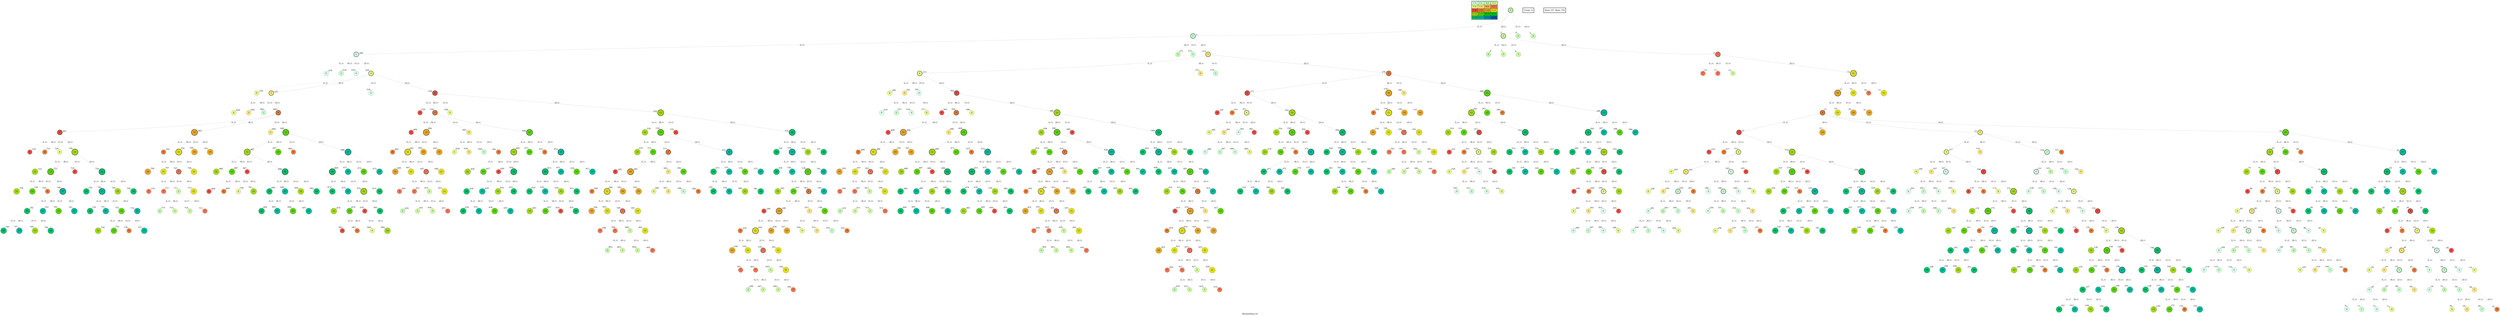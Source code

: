 digraph BlockedMaze { label="BlockedMaze-v0" nodesep=1 ranksep="1.2" node [shape=circle penwidth=2] edge [arrowsize=0.7] 
subgraph MAP {label=Map;map [shape=plaintext label=<<table border="1" cellpadding="5" cellspacing="0" cellborder="1"><tr><td bgcolor="0.39803922 0.15947579 0.99679532 1.        ">C:0</td><td bgcolor="0.35098039 0.23194764 0.99315867 1.        ">C:1</td><td bgcolor="0.29607843 0.31486959 0.98720184 1.        ">S:2</td><td bgcolor="0.24901961 0.38410575 0.98063477 1.        ">C:3</td></tr><tr><td bgcolor="0.19411765 0.46220388 0.97128103 1.        ">C:4</td><td bgcolor="0.14705882 0.52643216 0.96182564 1.        ">C:5</td><td bgcolor="0.09215686 0.59770746 0.94913494 1.        ">W:6</td><td bgcolor="0.0372549  0.66454018 0.93467977 1.        ">C:7</td></tr><tr><td bgcolor="0.00980392 0.71791192 0.92090552 1.        ">C:8</td><td bgcolor="0.06470588 0.77520398 0.9032472  1.        ">C:9</td><td bgcolor="0.11176471 0.81974048 0.88677369 1.        ">C:10</td><td bgcolor="0.16666667 0.8660254  0.8660254  1.        ">C:11</td></tr><tr><td bgcolor="0.21372549 0.9005867  0.84695821 1.        ">C:12</td><td bgcolor="0.26862745 0.93467977 0.82325295 1.        ">C:13</td><td bgcolor="0.32352941 0.96182564 0.79801723 1.        ">W:14</td><td bgcolor="0.37058824 0.97940977 0.77520398 1.        ">W:15</td></tr><tr><td bgcolor="0.4254902  0.99315867 0.74725253 1.        ">C:16</td><td bgcolor="0.47254902 0.99907048 0.72218645 1.        ">C:17</td><td bgcolor="0.52745098 0.99907048 0.69169844 1.        ">W:18</td><td bgcolor="0.5745098  0.99315867 0.66454018 1.        ">G:19</td></tr></table>>]} 
"0_2" [label="2" style=filled color=grey fillcolor="0.29607843 0.31486959 0.98720184 1.        " ];
"0_2" [label="2" style=filled color=black fillcolor="0.29607843 0.31486959 0.98720184 1.        " ];"0_2.1-0" [label="1" style=filled color=grey fillcolor="0.35098039 0.23194764 0.99315867 1.        " ]; "0_2" -> "0_2.1-0" [label="(L,1)" headlabel=" 1 " style="" color=grey ];  "0_fr" [label="Fringe: []" shape=box];
"0_2.3-1" [label="3" style=filled color=grey fillcolor="0.24901961 0.38410575 0.98063477 1.        " ]; "0_2" -> "0_2.3-1" [label="(R,1)" headlabel=" 2 " style="" color=grey ];  "0_fr" [label="Fringe: ['1']" shape=box];
"0_2.2-2" [label="2" style=filled color=grey fillcolor="0.29607843 0.31486959 0.98720184 1.        " ]; "0_2" -> "0_2.2-2" [label="(U,1)" headlabel=" 4 " style="dashed" color=grey ];  "0_fr" [label="Fringe: ['1', '3']" shape=box];
"0_2.2-3" [label="2" style=filled color=grey fillcolor="0.29607843 0.31486959 0.98720184 1.        " ]; "0_2" -> "0_2.2-3" [label="(D,1)" headlabel=" 5 " style="dashed" color=grey ];  "0_fr" [label="Fringe: ['1', '3']" shape=box];
"0_2.3.2-0" [label="2" style=filled color=grey fillcolor="0.29607843 0.31486959 0.98720184 1.        " ]; "0_2.3-1" -> "0_2.3.2-0" [label="(L,1)" headlabel=" 6 " style="dashed" color=grey ];  "0_fr" [label="Fringe: ['1']" shape=box];
"0_2.3.3-1" [label="3" style=filled color=grey fillcolor="0.24901961 0.38410575 0.98063477 1.        " ]; "0_2.3-1" -> "0_2.3.3-1" [label="(R,1)" headlabel=" 7 " style="dashed" color=grey ];  "0_fr" [label="Fringe: ['1']" shape=box];
"0_2.3.3-2" [label="3" style=filled color=grey fillcolor="0.24901961 0.38410575 0.98063477 1.        " ]; "0_2.3-1" -> "0_2.3.3-2" [label="(U,1)" headlabel=" 8 " style="dashed" color=grey ];  "0_fr" [label="Fringe: ['1']" shape=box];
"0_2.3-1" [label="3" style=filled color=black fillcolor="0.24901961 0.38410575 0.98063477 1.        " ];"0_2.3.7-3" [label="7" style=filled color=grey fillcolor="0.0372549  0.66454018 0.93467977 1.        " ]; "0_2.3-1" -> "0_2.3.7-3" [label="(D,1)" headlabel=" 8 " style="" color=grey ];  "0_fr" [label="Fringe: ['1']" shape=box];
"0_2.3.7.7-0" [label="7" style=filled color=grey fillcolor="0.0372549  0.66454018 0.93467977 1.        " ]; "0_2.3.7-3" -> "0_2.3.7.7-0" [label="(L,1)" headlabel=" 10 " style="dashed" color=grey ];  "0_fr" [label="Fringe: ['1']" shape=box];
"0_2.3.7.7-1" [label="7" style=filled color=grey fillcolor="0.0372549  0.66454018 0.93467977 1.        " ]; "0_2.3.7-3" -> "0_2.3.7.7-1" [label="(R,1)" headlabel=" 11 " style="dashed" color=grey ];  "0_fr" [label="Fringe: ['1']" shape=box];
"0_2.3.7.3-2" [label="3" style=filled color=grey fillcolor="0.24901961 0.38410575 0.98063477 1.        " ]; "0_2.3.7-3" -> "0_2.3.7.3-2" [label="(U,1)" headlabel=" 12 " style="dashed" color=grey ];  "0_fr" [label="Fringe: ['1']" shape=box];
"0_2.3.7-3" [label="7" style=filled color=black fillcolor="0.0372549  0.66454018 0.93467977 1.        " ];"0_2.3.7.11-3" [label="11" style=filled color=grey fillcolor="0.16666667 0.8660254  0.8660254  1.        " ]; "0_2.3.7-3" -> "0_2.3.7.11-3" [label="(D,1)" headlabel=" 12 " style="" color=grey ];  "0_fr" [label="Fringe: ['1']" shape=box];
"0_2.3.7.11-3" [label="11" style=filled color=black fillcolor="0.16666667 0.8660254  0.8660254  1.        " ];"0_2.3.7.11.10-0" [label="10" style=filled color=grey fillcolor="0.11176471 0.81974048 0.88677369 1.        " ]; "0_2.3.7.11-3" -> "0_2.3.7.11.10-0" [label="(L,1)" headlabel=" 13 " style="" color=grey ];  "0_fr" [label="Fringe: ['1']" shape=box];
"0_2.3.7.11.11-1" [label="11" style=filled color=grey fillcolor="0.16666667 0.8660254  0.8660254  1.        " ]; "0_2.3.7.11-3" -> "0_2.3.7.11.11-1" [label="(R,1)" headlabel=" 15 " style="dashed" color=grey ];  "0_fr" [label="Fringe: ['1', '10']" shape=box];
"0_2.3.7.11.7-2" [label="7" style=filled color=grey fillcolor="0.0372549  0.66454018 0.93467977 1.        " ]; "0_2.3.7.11-3" -> "0_2.3.7.11.7-2" [label="(U,1)" headlabel=" 16 " style="dashed" color=grey ];  "0_fr" [label="Fringe: ['1', '10']" shape=box];
"0_2.3.7.11.11-3" [label="11" style=filled color=grey fillcolor="0.16666667 0.8660254  0.8660254  1.        " ]; "0_2.3.7.11-3" -> "0_2.3.7.11.11-3" [label="(D,1)" headlabel=" 17 " style="dashed" color=grey ];  "0_fr" [label="Fringe: ['1', '10']" shape=box];
"0_2.3.7.11.10-0" [label="10" style=filled color=black fillcolor="0.11176471 0.81974048 0.88677369 1.        " ];"0_2.3.7.11.10.9-0" [label="9" style=filled color=grey fillcolor="0.06470588 0.77520398 0.9032472  1.        " ]; "0_2.3.7.11.10-0" -> "0_2.3.7.11.10.9-0" [label="(L,1)" headlabel=" 17 " style="" color=grey ];  "0_fr" [label="Fringe: ['1']" shape=box];
"0_2.3.7.11.10.11-1" [label="11" style=filled color=grey fillcolor="0.16666667 0.8660254  0.8660254  1.        " ]; "0_2.3.7.11.10-0" -> "0_2.3.7.11.10.11-1" [label="(R,1)" headlabel=" 19 " style="dashed" color=grey ];  "0_fr" [label="Fringe: ['1', '9']" shape=box];
"0_2.3.7.11.10.10-2" [label="10" style=filled color=grey fillcolor="0.11176471 0.81974048 0.88677369 1.        " ]; "0_2.3.7.11.10-0" -> "0_2.3.7.11.10.10-2" [label="(U,1)" headlabel=" 20 " style="dashed" color=grey ];  "0_fr" [label="Fringe: ['1', '9']" shape=box];
"0_2.3.7.11.10.10-3" [label="10" style=filled color=grey fillcolor="0.11176471 0.81974048 0.88677369 1.        " ]; "0_2.3.7.11.10-0" -> "0_2.3.7.11.10.10-3" [label="(D,1)" headlabel=" 21 " style="dashed" color=grey ];  "0_fr" [label="Fringe: ['1', '9']" shape=box];
"0_2.3.7.11.10.9-0" [label="9" style=filled color=black fillcolor="0.06470588 0.77520398 0.9032472  1.        " ];"0_2.3.7.11.10.9.8-0" [label="8" style=filled color=grey fillcolor="0.00980392 0.71791192 0.92090552 1.        " ]; "0_2.3.7.11.10.9-0" -> "0_2.3.7.11.10.9.8-0" [label="(L,1)" headlabel=" 21 " style="" color=grey ];  "0_fr" [label="Fringe: ['1']" shape=box];
"0_2.3.7.11.10.9.10-1" [label="10" style=filled color=grey fillcolor="0.11176471 0.81974048 0.88677369 1.        " ]; "0_2.3.7.11.10.9-0" -> "0_2.3.7.11.10.9.10-1" [label="(R,1)" headlabel=" 23 " style="dashed" color=grey ];  "0_fr" [label="Fringe: ['1', '8']" shape=box];
"0_2.3.7.11.10.9.5-2" [label="5" style=filled color=grey fillcolor="0.14705882 0.52643216 0.96182564 1.        " ]; "0_2.3.7.11.10.9-0" -> "0_2.3.7.11.10.9.5-2" [label="(U,1)" headlabel=" 23 " style="" color=grey ];  "0_fr" [label="Fringe: ['1', '8']" shape=box];
"0_2.3.7.11.10.9.13-3" [label="13" style=filled color=grey fillcolor="0.26862745 0.93467977 0.82325295 1.        " ]; "0_2.3.7.11.10.9-0" -> "0_2.3.7.11.10.9.13-3" [label="(D,1)" headlabel=" 24 " style="" color=grey ];  "0_fr" [label="Fringe: ['1', '8', '5']" shape=box];
"0_2.3.7.11.10.9.13-3" [label="13" style=filled color=black fillcolor="0.26862745 0.93467977 0.82325295 1.        " ];"0_2.3.7.11.10.9.13.12-0" [label="12" style=filled color=grey fillcolor="0.21372549 0.9005867  0.84695821 1.        " ]; "0_2.3.7.11.10.9.13-3" -> "0_2.3.7.11.10.9.13.12-0" [label="(L,1)" headlabel=" 25 " style="" color=grey ];  "0_fr" [label="Fringe: ['1', '8', '5']" shape=box];
"0_2.3.7.11.10.9.13.13-1" [label="13" style=filled color=grey fillcolor="0.26862745 0.93467977 0.82325295 1.        " ]; "0_2.3.7.11.10.9.13-3" -> "0_2.3.7.11.10.9.13.13-1" [label="(R,1)" headlabel=" 27 " style="dashed" color=grey ];  "0_fr" [label="Fringe: ['1', '8', '5', '12']" shape=box];
"0_2.3.7.11.10.9.13.9-2" [label="9" style=filled color=grey fillcolor="0.06470588 0.77520398 0.9032472  1.        " ]; "0_2.3.7.11.10.9.13-3" -> "0_2.3.7.11.10.9.13.9-2" [label="(U,1)" headlabel=" 28 " style="dashed" color=grey ];  "0_fr" [label="Fringe: ['1', '8', '5', '12']" shape=box];
"0_2.3.7.11.10.9.13.17-3" [label="17" style=filled color=grey fillcolor="0.47254902 0.99907048 0.72218645 1.        " ]; "0_2.3.7.11.10.9.13-3" -> "0_2.3.7.11.10.9.13.17-3" [label="(D,1)" headlabel=" 28 " style="" color=grey ];  "0_fr" [label="Fringe: ['1', '8', '5', '12']" shape=box];
"0_2.3.7.11.10.9.13.17-3" [label="17" style=filled color=black fillcolor="0.47254902 0.99907048 0.72218645 1.        " ];"0_2.3.7.11.10.9.13.17.16-0" [label="16" style=filled color=grey fillcolor="0.4254902  0.99315867 0.74725253 1.        " ]; "0_2.3.7.11.10.9.13.17-3" -> "0_2.3.7.11.10.9.13.17.16-0" [label="(L,1)" headlabel=" 29 " style="" color=grey ];  "0_fr" [label="Fringe: ['1', '8', '5', '12']" shape=box];
"0_2.3.7.11.10.9.13.17.17-1" [label="17" style=filled color=grey fillcolor="0.47254902 0.99907048 0.72218645 1.        " ]; "0_2.3.7.11.10.9.13.17-3" -> "0_2.3.7.11.10.9.13.17.17-1" [label="(R,1)" headlabel=" 31 " style="dashed" color=grey ];  "0_fr" [label="Fringe: ['1', '8', '5', '12', '16']" shape=box];
"0_2.3.7.11.10.9.13.17.13-2" [label="13" style=filled color=grey fillcolor="0.26862745 0.93467977 0.82325295 1.        " ]; "0_2.3.7.11.10.9.13.17-3" -> "0_2.3.7.11.10.9.13.17.13-2" [label="(U,1)" headlabel=" 32 " style="dashed" color=grey ];  "0_fr" [label="Fringe: ['1', '8', '5', '12', '16']" shape=box];
"0_2.3.7.11.10.9.13.17.17-3" [label="17" style=filled color=grey fillcolor="0.47254902 0.99907048 0.72218645 1.        " ]; "0_2.3.7.11.10.9.13.17-3" -> "0_2.3.7.11.10.9.13.17.17-3" [label="(D,1)" headlabel=" 33 " style="dashed" color=grey ];  "0_fr" [label="Fringe: ['1', '8', '5', '12', '16']" shape=box];
"0_2.3.7.11.10.9.13.17.16.16-0" [label="16" style=filled color=grey fillcolor="0.4254902  0.99315867 0.74725253 1.        " ]; "0_2.3.7.11.10.9.13.17.16-0" -> "0_2.3.7.11.10.9.13.17.16.16-0" [label="(L,1)" headlabel=" 34 " style="dashed" color=grey ];  "0_fr" [label="Fringe: ['1', '8', '5', '12']" shape=box];
"0_2.3.7.11.10.9.13.17.16.17-1" [label="17" style=filled color=grey fillcolor="0.47254902 0.99907048 0.72218645 1.        " ]; "0_2.3.7.11.10.9.13.17.16-0" -> "0_2.3.7.11.10.9.13.17.16.17-1" [label="(R,1)" headlabel=" 35 " style="dashed" color=grey ];  "0_fr" [label="Fringe: ['1', '8', '5', '12']" shape=box];
"0_2.3.7.11.10.9.13.17.16-0" [label="16" style=filled color=black fillcolor="0.4254902  0.99315867 0.74725253 1.        " ];"0_2.3.7.11.10.9.13.17.16.12-2" [label="12" style=filled color=grey fillcolor="0.21372549 0.9005867  0.84695821 1.        " ]; "0_2.3.7.11.10.9.13.17.16-0" -> "0_2.3.7.11.10.9.13.17.16.12-2" [label="(U,1)" headlabel=" 35 " style="" color=grey ];  "0_fr" [label="Fringe: ['1', '8', '5', '12']" shape=box];
"0_2.3.7.11.10.9.13.17.16.16-3" [label="16" style=filled color=grey fillcolor="0.4254902  0.99315867 0.74725253 1.        " ]; "0_2.3.7.11.10.9.13.17.16-0" -> "0_2.3.7.11.10.9.13.17.16.16-3" [label="(D,1)" headlabel=" 37 " style="dashed" color=grey ];  "0_fr" [label="Fringe: ['1', '8', '5', '12']" shape=box];
"0_2.3.7.11.10.9.13.17.16.12.12-0" [label="12" style=filled color=grey fillcolor="0.21372549 0.9005867  0.84695821 1.        " ]; "0_2.3.7.11.10.9.13.17.16.12-2" -> "0_2.3.7.11.10.9.13.17.16.12.12-0" [label="(L,1)" headlabel=" 38 " style="dashed" color=grey ];  "0_fr" [label="Fringe: ['1', '8', '5']" shape=box];
"0_2.3.7.11.10.9.13.17.16.12.13-1" [label="13" style=filled color=grey fillcolor="0.26862745 0.93467977 0.82325295 1.        " ]; "0_2.3.7.11.10.9.13.17.16.12-2" -> "0_2.3.7.11.10.9.13.17.16.12.13-1" [label="(R,1)" headlabel=" 39 " style="dashed" color=grey ];  "0_fr" [label="Fringe: ['1', '8', '5']" shape=box];
"0_2.3.7.11.10.9.13.17.16.12-2" [label="12" style=filled color=black fillcolor="0.21372549 0.9005867  0.84695821 1.        " ];"0_2.3.7.11.10.9.13.17.16.12.8-2" [label="8" style=filled color=grey fillcolor="0.00980392 0.71791192 0.92090552 1.        " ]; "0_2.3.7.11.10.9.13.17.16.12-2" -> "0_2.3.7.11.10.9.13.17.16.12.8-2" [label="(U,1)" headlabel=" 39 " style="" color=grey ];  "0_fr" [label="Fringe: ['1', '8', '5']" shape=box];
"0_2.3.7.11.10.9.13.17.16.12.16-3" [label="16" style=filled color=grey fillcolor="0.4254902  0.99315867 0.74725253 1.        " ]; "0_2.3.7.11.10.9.13.17.16.12-2" -> "0_2.3.7.11.10.9.13.17.16.12.16-3" [label="(D,1)" headlabel=" 41 " style="dashed" color=grey ];  "0_fr" [label="Fringe: ['1', '8', '5']" shape=box];
"0_2.3.7.11.10.9.13.17.16.12.8.8-0" [label="8" style=filled color=grey fillcolor="0.00980392 0.71791192 0.92090552 1.        " ]; "0_2.3.7.11.10.9.13.17.16.12.8-2" -> "0_2.3.7.11.10.9.13.17.16.12.8.8-0" [label="(L,1)" headlabel=" 42 " style="dashed" color=grey ];  "0_fr" [label="Fringe: ['1', '5']" shape=box];
"0_2.3.7.11.10.9.13.17.16.12.8.9-1" [label="9" style=filled color=grey fillcolor="0.06470588 0.77520398 0.9032472  1.        " ]; "0_2.3.7.11.10.9.13.17.16.12.8-2" -> "0_2.3.7.11.10.9.13.17.16.12.8.9-1" [label="(R,1)" headlabel=" 43 " style="dashed" color=grey ];  "0_fr" [label="Fringe: ['1', '5']" shape=box];
"0_2.3.7.11.10.9.13.17.16.12.8-2" [label="8" style=filled color=black fillcolor="0.00980392 0.71791192 0.92090552 1.        " ];"0_2.3.7.11.10.9.13.17.16.12.8.4-2" [label="4" style=filled color=grey fillcolor="0.19411765 0.46220388 0.97128103 1.        " ]; "0_2.3.7.11.10.9.13.17.16.12.8-2" -> "0_2.3.7.11.10.9.13.17.16.12.8.4-2" [label="(U,1)" headlabel=" 43 " style="" color=grey ];  "0_fr" [label="Fringe: ['1', '5']" shape=box];
"0_2.3.7.11.10.9.13.17.16.12.8.12-3" [label="12" style=filled color=grey fillcolor="0.21372549 0.9005867  0.84695821 1.        " ]; "0_2.3.7.11.10.9.13.17.16.12.8-2" -> "0_2.3.7.11.10.9.13.17.16.12.8.12-3" [label="(D,1)" headlabel=" 45 " style="dashed" color=grey ];  "0_fr" [label="Fringe: ['1', '5', '4']" shape=box];
"0_2.3.7.11.10.9.13.17.16.12.8.4.4-0" [label="4" style=filled color=grey fillcolor="0.19411765 0.46220388 0.97128103 1.        " ]; "0_2.3.7.11.10.9.13.17.16.12.8.4-2" -> "0_2.3.7.11.10.9.13.17.16.12.8.4.4-0" [label="(L,1)" headlabel=" 46 " style="dashed" color=grey ];  "0_fr" [label="Fringe: ['1', '5']" shape=box];
"0_2.3.7.11.10.9.13.17.16.12.8.4-2" [label="4" style=filled color=black fillcolor="0.19411765 0.46220388 0.97128103 1.        " ];"0_2.3.7.11.10.9.13.17.16.12.8.4.5-1" [label="5" style=filled color=grey fillcolor="0.14705882 0.52643216 0.96182564 1.        " ]; "0_2.3.7.11.10.9.13.17.16.12.8.4-2" -> "0_2.3.7.11.10.9.13.17.16.12.8.4.5-1" [label="(R,1)" headlabel=" 46 " style="" color=grey ];  "0_fr" [label="Fringe: ['1', '5']" shape=box];
"0_2.3.7.11.10.9.13.17.16.12.8.4.0-2" [label="0" style=filled color=grey fillcolor="0.39803922 0.15947579 0.99679532 1.        " ]; "0_2.3.7.11.10.9.13.17.16.12.8.4-2" -> "0_2.3.7.11.10.9.13.17.16.12.8.4.0-2" [label="(U,1)" headlabel=" 47 " style="" color=grey ];  "0_fr" [label="Fringe: ['1', '5']" shape=box];
"0_2.3.7.11.10.9.13.17.16.12.8.4.8-3" [label="8" style=filled color=grey fillcolor="0.00980392 0.71791192 0.92090552 1.        " ]; "0_2.3.7.11.10.9.13.17.16.12.8.4-2" -> "0_2.3.7.11.10.9.13.17.16.12.8.4.8-3" [label="(D,1)" headlabel=" 49 " style="dashed" color=grey ];  "0_fr" [label="Fringe: ['1', '5', '0']" shape=box];
"0_2.3.7.11.10.9.13.17.16.12.8.4.0.0-0" [label="0" style=filled color=grey fillcolor="0.39803922 0.15947579 0.99679532 1.        " ]; "0_2.3.7.11.10.9.13.17.16.12.8.4.0-2" -> "0_2.3.7.11.10.9.13.17.16.12.8.4.0.0-0" [label="(L,1)" headlabel=" 50 " style="dashed" color=grey ];  "0_fr" [label="Fringe: ['1', '5']" shape=box];
"0_2.3.7.11.10.9.13.17.16.12.8.4.0-2" [label="0" style=filled color=black fillcolor="0.39803922 0.15947579 0.99679532 1.        " ];"0_2.3.7.11.10.9.13.17.16.12.8.4.0.1-1" [label="1" style=filled color=grey fillcolor="0.35098039 0.23194764 0.99315867 1.        " ]; "0_2.3.7.11.10.9.13.17.16.12.8.4.0-2" -> "0_2.3.7.11.10.9.13.17.16.12.8.4.0.1-1" [label="(R,1)" headlabel=" 50 " style="" color=grey ];  "0_fr" [label="Fringe: ['1', '5']" shape=box];
"0_2.3.7.11.10.9.13.17.16.12.8.4.0.0-2" [label="0" style=filled color=grey fillcolor="0.39803922 0.15947579 0.99679532 1.        " ]; "0_2.3.7.11.10.9.13.17.16.12.8.4.0-2" -> "0_2.3.7.11.10.9.13.17.16.12.8.4.0.0-2" [label="(U,1)" headlabel=" 52 " style="dashed" color=grey ];  "0_fr" [label="Fringe: ['1', '5']" shape=box];
"0_2.3.7.11.10.9.13.17.16.12.8.4.0.4-3" [label="4" style=filled color=grey fillcolor="0.19411765 0.46220388 0.97128103 1.        " ]; "0_2.3.7.11.10.9.13.17.16.12.8.4.0-2" -> "0_2.3.7.11.10.9.13.17.16.12.8.4.0.4-3" [label="(D,1)" headlabel=" 53 " style="dashed" color=grey ];  "0_fr" [label="Fringe: ['1', '5']" shape=box];
"0_2.3.7.11.10.9.13.17.16.12.8.4.0.1.0-0" [label="0" style=filled color=grey fillcolor="0.39803922 0.15947579 0.99679532 1.        " ]; "0_2.3.7.11.10.9.13.17.16.12.8.4.0.1-1" -> "0_2.3.7.11.10.9.13.17.16.12.8.4.0.1.0-0" [label="(L,1)" headlabel=" 54 " style="dashed" color=grey ];  "0_fr" [label="Fringe: ['5']" shape=box];
"0_2.3.7.11.10.9.13.17.16.12.8.4.0.1.2-1" [label="2" style=filled color=grey fillcolor="0.29607843 0.31486959 0.98720184 1.        " ]; "0_2.3.7.11.10.9.13.17.16.12.8.4.0.1-1" -> "0_2.3.7.11.10.9.13.17.16.12.8.4.0.1.2-1" [label="(R,1)" headlabel=" 55 " style="dashed" color=grey ];  "0_fr" [label="Fringe: ['5']" shape=box];
"0_2.3.7.11.10.9.13.17.16.12.8.4.0.1.1-2" [label="1" style=filled color=grey fillcolor="0.35098039 0.23194764 0.99315867 1.        " ]; "0_2.3.7.11.10.9.13.17.16.12.8.4.0.1-1" -> "0_2.3.7.11.10.9.13.17.16.12.8.4.0.1.1-2" [label="(U,1)" headlabel=" 56 " style="dashed" color=grey ];  "0_fr" [label="Fringe: ['5']" shape=box];
"0_2.3.7.11.10.9.13.17.16.12.8.4.0.1-1" [label="1" style=filled color=black fillcolor="0.35098039 0.23194764 0.99315867 1.        " ];"0_2.3.7.11.10.9.13.17.16.12.8.4.0.1.5-3" [label="5" style=filled color=grey fillcolor="0.14705882 0.52643216 0.96182564 1.        " ]; "0_2.3.7.11.10.9.13.17.16.12.8.4.0.1-1" -> "0_2.3.7.11.10.9.13.17.16.12.8.4.0.1.5-3" [label="(D,1)" headlabel=" 56 " style="" color=grey ];  "0_fr" [label="Fringe: ['5']" shape=box];
"0_2.3.7.11.10.9.13.17.16.12.8.4.0.1.5.4-0" [label="4" style=filled color=grey fillcolor="0.19411765 0.46220388 0.97128103 1.        " ]; "0_2.3.7.11.10.9.13.17.16.12.8.4.0.1.5-3" -> "0_2.3.7.11.10.9.13.17.16.12.8.4.0.1.5.4-0" [label="(L,1)" headlabel=" 58 " style="dashed" color=grey ];  "0_fr" [label="Fringe: []" shape=box];
"0_2.3.7.11.10.9.13.17.16.12.8.4.0.1.5.5-1" [label="5" style=filled color=grey fillcolor="0.14705882 0.52643216 0.96182564 1.        " ]; "0_2.3.7.11.10.9.13.17.16.12.8.4.0.1.5-3" -> "0_2.3.7.11.10.9.13.17.16.12.8.4.0.1.5.5-1" [label="(R,1)" headlabel=" 59 " style="dashed" color=grey ];  "0_fr" [label="Fringe: []" shape=box];
"0_2.3.7.11.10.9.13.17.16.12.8.4.0.1.5.1-2" [label="1" style=filled color=grey fillcolor="0.35098039 0.23194764 0.99315867 1.        " ]; "0_2.3.7.11.10.9.13.17.16.12.8.4.0.1.5-3" -> "0_2.3.7.11.10.9.13.17.16.12.8.4.0.1.5.1-2" [label="(U,1)" headlabel=" 60 " style="dashed" color=grey ];  "0_fr" [label="Fringe: []" shape=box];
"0_2.3.7.11.10.9.13.17.16.12.8.4.0.1.5.9-3" [label="9" style=filled color=grey fillcolor="0.06470588 0.77520398 0.9032472  1.        " ]; "0_2.3.7.11.10.9.13.17.16.12.8.4.0.1.5-3" -> "0_2.3.7.11.10.9.13.17.16.12.8.4.0.1.5.9-3" [label="(D,1)" headlabel=" 61 " style="dashed" color=grey ];  "0_fr" [label="Fringe: []" shape=box];
"0_2.3.7.11.10.9.13.17.16.12.8.4.5.4-0" [label="4" style=filled color=grey fillcolor="0.19411765 0.46220388 0.97128103 1.        " ]; "0_2.3.7.11.10.9.13.17.16.12.8.4.5-1" -> "0_2.3.7.11.10.9.13.17.16.12.8.4.5.4-0" [label="(L,1)" headlabel=" 62 " style="dashed" color=grey ];  "0_fr" [label="Fringe: []" shape=box];
"0_2.3.7.11.10.9.13.17.16.12.8.4.5.5-1" [label="5" style=filled color=grey fillcolor="0.14705882 0.52643216 0.96182564 1.        " ]; "0_2.3.7.11.10.9.13.17.16.12.8.4.5-1" -> "0_2.3.7.11.10.9.13.17.16.12.8.4.5.5-1" [label="(R,1)" headlabel=" 63 " style="dashed" color=grey ];  "0_fr" [label="Fringe: []" shape=box];
"0_2.3.7.11.10.9.13.17.16.12.8.4.5-1" [label="5" style=filled color=black fillcolor="0.14705882 0.52643216 0.96182564 1.        " ];"0_2.3.7.11.10.9.13.17.16.12.8.4.5.1-2" [label="1" style=filled color=grey fillcolor="0.35098039 0.23194764 0.99315867 1.        " ]; "0_2.3.7.11.10.9.13.17.16.12.8.4.5-1" -> "0_2.3.7.11.10.9.13.17.16.12.8.4.5.1-2" [label="(U,1)" headlabel=" 63 " style="" color=grey ];  "0_fr" [label="Fringe: []" shape=box];
"0_2.3.7.11.10.9.13.17.16.12.8.4.5.9-3" [label="9" style=filled color=grey fillcolor="0.06470588 0.77520398 0.9032472  1.        " ]; "0_2.3.7.11.10.9.13.17.16.12.8.4.5-1" -> "0_2.3.7.11.10.9.13.17.16.12.8.4.5.9-3" [label="(D,1)" headlabel=" 65 " style="dashed" color=grey ];  "0_fr" [label="Fringe: ['1']" shape=box];
"0_2.3.7.11.10.9.13.17.16.12.8.4.5.1-2" [label="1" style=filled color=black fillcolor="0.35098039 0.23194764 0.99315867 1.        " ];"0_2.3.7.11.10.9.13.17.16.12.8.4.5.1.0-0" [label="0" style=filled color=grey fillcolor="0.39803922 0.15947579 0.99679532 1.        " ]; "0_2.3.7.11.10.9.13.17.16.12.8.4.5.1-2" -> "0_2.3.7.11.10.9.13.17.16.12.8.4.5.1.0-0" [label="(L,1)" headlabel=" 65 " style="" color=grey ];  "0_fr" [label="Fringe: []" shape=box];
"0_2.3.7.11.10.9.13.17.16.12.8.4.5.1.2-1" [label="2" style=filled color=grey fillcolor="0.29607843 0.31486959 0.98720184 1.        " ]; "0_2.3.7.11.10.9.13.17.16.12.8.4.5.1-2" -> "0_2.3.7.11.10.9.13.17.16.12.8.4.5.1.2-1" [label="(R,1)" headlabel=" 67 " style="dashed" color=grey ];  "0_fr" [label="Fringe: ['0']" shape=box];
"0_2.3.7.11.10.9.13.17.16.12.8.4.5.1.1-2" [label="1" style=filled color=grey fillcolor="0.35098039 0.23194764 0.99315867 1.        " ]; "0_2.3.7.11.10.9.13.17.16.12.8.4.5.1-2" -> "0_2.3.7.11.10.9.13.17.16.12.8.4.5.1.1-2" [label="(U,1)" headlabel=" 68 " style="dashed" color=grey ];  "0_fr" [label="Fringe: ['0']" shape=box];
"0_2.3.7.11.10.9.13.17.16.12.8.4.5.1.5-3" [label="5" style=filled color=grey fillcolor="0.14705882 0.52643216 0.96182564 1.        " ]; "0_2.3.7.11.10.9.13.17.16.12.8.4.5.1-2" -> "0_2.3.7.11.10.9.13.17.16.12.8.4.5.1.5-3" [label="(D,1)" headlabel=" 69 " style="dashed" color=grey ];  "0_fr" [label="Fringe: ['0']" shape=box];
"0_2.3.7.11.10.9.13.17.16.12.8.4.5.1.0.0-0" [label="0" style=filled color=grey fillcolor="0.39803922 0.15947579 0.99679532 1.        " ]; "0_2.3.7.11.10.9.13.17.16.12.8.4.5.1.0-0" -> "0_2.3.7.11.10.9.13.17.16.12.8.4.5.1.0.0-0" [label="(L,1)" headlabel=" 70 " style="dashed" color=grey ];  "0_fr" [label="Fringe: []" shape=box];
"0_2.3.7.11.10.9.13.17.16.12.8.4.5.1.0.1-1" [label="1" style=filled color=grey fillcolor="0.35098039 0.23194764 0.99315867 1.        " ]; "0_2.3.7.11.10.9.13.17.16.12.8.4.5.1.0-0" -> "0_2.3.7.11.10.9.13.17.16.12.8.4.5.1.0.1-1" [label="(R,1)" headlabel=" 71 " style="dashed" color=grey ];  "0_fr" [label="Fringe: []" shape=box];
"0_2.3.7.11.10.9.13.17.16.12.8.4.5.1.0.0-2" [label="0" style=filled color=grey fillcolor="0.39803922 0.15947579 0.99679532 1.        " ]; "0_2.3.7.11.10.9.13.17.16.12.8.4.5.1.0-0" -> "0_2.3.7.11.10.9.13.17.16.12.8.4.5.1.0.0-2" [label="(U,1)" headlabel=" 72 " style="dashed" color=grey ];  "0_fr" [label="Fringe: []" shape=box];
"0_2.3.7.11.10.9.13.17.16.12.8.4.5.1.0.4-3" [label="4" style=filled color=grey fillcolor="0.19411765 0.46220388 0.97128103 1.        " ]; "0_2.3.7.11.10.9.13.17.16.12.8.4.5.1.0-0" -> "0_2.3.7.11.10.9.13.17.16.12.8.4.5.1.0.4-3" [label="(D,1)" headlabel=" 73 " style="dashed" color=grey ];  "0_fr" [label="Fringe: []" shape=box];
"0_2.3.7.11.10.9.13.12.12-0" [label="12" style=filled color=grey fillcolor="0.21372549 0.9005867  0.84695821 1.        " ]; "0_2.3.7.11.10.9.13.12-0" -> "0_2.3.7.11.10.9.13.12.12-0" [label="(L,1)" headlabel=" 74 " style="dashed" color=grey ];  "0_fr" [label="Fringe: []" shape=box];
"0_2.3.7.11.10.9.13.12.13-1" [label="13" style=filled color=grey fillcolor="0.26862745 0.93467977 0.82325295 1.        " ]; "0_2.3.7.11.10.9.13.12-0" -> "0_2.3.7.11.10.9.13.12.13-1" [label="(R,1)" headlabel=" 75 " style="dashed" color=grey ];  "0_fr" [label="Fringe: []" shape=box];
"0_2.3.7.11.10.9.13.12-0" [label="12" style=filled color=black fillcolor="0.21372549 0.9005867  0.84695821 1.        " ];"0_2.3.7.11.10.9.13.12.8-2" [label="8" style=filled color=grey fillcolor="0.00980392 0.71791192 0.92090552 1.        " ]; "0_2.3.7.11.10.9.13.12-0" -> "0_2.3.7.11.10.9.13.12.8-2" [label="(U,1)" headlabel=" 75 " style="" color=grey ];  "0_fr" [label="Fringe: []" shape=box];
"0_2.3.7.11.10.9.13.12.16-3" [label="16" style=filled color=grey fillcolor="0.4254902  0.99315867 0.74725253 1.        " ]; "0_2.3.7.11.10.9.13.12-0" -> "0_2.3.7.11.10.9.13.12.16-3" [label="(D,1)" headlabel=" 76 " style="" color=grey ];  "0_fr" [label="Fringe: ['8']" shape=box];
"0_2.3.7.11.10.9.13.12.16.16-0" [label="16" style=filled color=grey fillcolor="0.4254902  0.99315867 0.74725253 1.        " ]; "0_2.3.7.11.10.9.13.12.16-3" -> "0_2.3.7.11.10.9.13.12.16.16-0" [label="(L,1)" headlabel=" 78 " style="dashed" color=grey ];  "0_fr" [label="Fringe: ['8']" shape=box];
"0_2.3.7.11.10.9.13.12.16-3" [label="16" style=filled color=black fillcolor="0.4254902  0.99315867 0.74725253 1.        " ];"0_2.3.7.11.10.9.13.12.16.17-1" [label="17" style=filled color=grey fillcolor="0.47254902 0.99907048 0.72218645 1.        " ]; "0_2.3.7.11.10.9.13.12.16-3" -> "0_2.3.7.11.10.9.13.12.16.17-1" [label="(R,1)" headlabel=" 78 " style="" color=grey ];  "0_fr" [label="Fringe: ['8']" shape=box];
"0_2.3.7.11.10.9.13.12.16.12-2" [label="12" style=filled color=grey fillcolor="0.21372549 0.9005867  0.84695821 1.        " ]; "0_2.3.7.11.10.9.13.12.16-3" -> "0_2.3.7.11.10.9.13.12.16.12-2" [label="(U,1)" headlabel=" 80 " style="dashed" color=grey ];  "0_fr" [label="Fringe: ['8', '17']" shape=box];
"0_2.3.7.11.10.9.13.12.16.16-3" [label="16" style=filled color=grey fillcolor="0.4254902  0.99315867 0.74725253 1.        " ]; "0_2.3.7.11.10.9.13.12.16-3" -> "0_2.3.7.11.10.9.13.12.16.16-3" [label="(D,1)" headlabel=" 81 " style="dashed" color=grey ];  "0_fr" [label="Fringe: ['8', '17']" shape=box];
"0_2.3.7.11.10.9.13.12.16.17.16-0" [label="16" style=filled color=grey fillcolor="0.4254902  0.99315867 0.74725253 1.        " ]; "0_2.3.7.11.10.9.13.12.16.17-1" -> "0_2.3.7.11.10.9.13.12.16.17.16-0" [label="(L,1)" headlabel=" 82 " style="dashed" color=grey ];  "0_fr" [label="Fringe: ['8']" shape=box];
"0_2.3.7.11.10.9.13.12.16.17.17-1" [label="17" style=filled color=grey fillcolor="0.47254902 0.99907048 0.72218645 1.        " ]; "0_2.3.7.11.10.9.13.12.16.17-1" -> "0_2.3.7.11.10.9.13.12.16.17.17-1" [label="(R,1)" headlabel=" 83 " style="dashed" color=grey ];  "0_fr" [label="Fringe: ['8']" shape=box];
"0_2.3.7.11.10.9.13.12.16.17.13-2" [label="13" style=filled color=grey fillcolor="0.26862745 0.93467977 0.82325295 1.        " ]; "0_2.3.7.11.10.9.13.12.16.17-1" -> "0_2.3.7.11.10.9.13.12.16.17.13-2" [label="(U,1)" headlabel=" 84 " style="dashed" color=grey ];  "0_fr" [label="Fringe: ['8']" shape=box];
"0_2.3.7.11.10.9.13.12.16.17.17-3" [label="17" style=filled color=grey fillcolor="0.47254902 0.99907048 0.72218645 1.        " ]; "0_2.3.7.11.10.9.13.12.16.17-1" -> "0_2.3.7.11.10.9.13.12.16.17.17-3" [label="(D,1)" headlabel=" 85 " style="dashed" color=grey ];  "0_fr" [label="Fringe: ['8']" shape=box];
"0_2.3.7.11.10.9.13.12.8.8-0" [label="8" style=filled color=grey fillcolor="0.00980392 0.71791192 0.92090552 1.        " ]; "0_2.3.7.11.10.9.13.12.8-2" -> "0_2.3.7.11.10.9.13.12.8.8-0" [label="(L,1)" headlabel=" 86 " style="dashed" color=grey ];  "0_fr" [label="Fringe: []" shape=box];
"0_2.3.7.11.10.9.13.12.8.9-1" [label="9" style=filled color=grey fillcolor="0.06470588 0.77520398 0.9032472  1.        " ]; "0_2.3.7.11.10.9.13.12.8-2" -> "0_2.3.7.11.10.9.13.12.8.9-1" [label="(R,1)" headlabel=" 87 " style="dashed" color=grey ];  "0_fr" [label="Fringe: []" shape=box];
"0_2.3.7.11.10.9.13.12.8-2" [label="8" style=filled color=black fillcolor="0.00980392 0.71791192 0.92090552 1.        " ];"0_2.3.7.11.10.9.13.12.8.4-2" [label="4" style=filled color=grey fillcolor="0.19411765 0.46220388 0.97128103 1.        " ]; "0_2.3.7.11.10.9.13.12.8-2" -> "0_2.3.7.11.10.9.13.12.8.4-2" [label="(U,1)" headlabel=" 87 " style="" color=grey ];  "0_fr" [label="Fringe: []" shape=box];
"0_2.3.7.11.10.9.13.12.8.12-3" [label="12" style=filled color=grey fillcolor="0.21372549 0.9005867  0.84695821 1.        " ]; "0_2.3.7.11.10.9.13.12.8-2" -> "0_2.3.7.11.10.9.13.12.8.12-3" [label="(D,1)" headlabel=" 89 " style="dashed" color=grey ];  "0_fr" [label="Fringe: ['4']" shape=box];
"0_2.3.7.11.10.9.13.12.8.4.4-0" [label="4" style=filled color=grey fillcolor="0.19411765 0.46220388 0.97128103 1.        " ]; "0_2.3.7.11.10.9.13.12.8.4-2" -> "0_2.3.7.11.10.9.13.12.8.4.4-0" [label="(L,1)" headlabel=" 90 " style="dashed" color=grey ];  "0_fr" [label="Fringe: []" shape=box];
"0_2.3.7.11.10.9.13.12.8.4-2" [label="4" style=filled color=black fillcolor="0.19411765 0.46220388 0.97128103 1.        " ];"0_2.3.7.11.10.9.13.12.8.4.5-1" [label="5" style=filled color=grey fillcolor="0.14705882 0.52643216 0.96182564 1.        " ]; "0_2.3.7.11.10.9.13.12.8.4-2" -> "0_2.3.7.11.10.9.13.12.8.4.5-1" [label="(R,1)" headlabel=" 90 " style="" color=grey ];  "0_fr" [label="Fringe: []" shape=box];
"0_2.3.7.11.10.9.13.12.8.4.0-2" [label="0" style=filled color=grey fillcolor="0.39803922 0.15947579 0.99679532 1.        " ]; "0_2.3.7.11.10.9.13.12.8.4-2" -> "0_2.3.7.11.10.9.13.12.8.4.0-2" [label="(U,1)" headlabel=" 91 " style="" color=grey ];  "0_fr" [label="Fringe: ['5']" shape=box];
"0_2.3.7.11.10.9.13.12.8.4.8-3" [label="8" style=filled color=grey fillcolor="0.00980392 0.71791192 0.92090552 1.        " ]; "0_2.3.7.11.10.9.13.12.8.4-2" -> "0_2.3.7.11.10.9.13.12.8.4.8-3" [label="(D,1)" headlabel=" 93 " style="dashed" color=grey ];  "0_fr" [label="Fringe: ['5', '0']" shape=box];
"0_2.3.7.11.10.9.13.12.8.4.0.0-0" [label="0" style=filled color=grey fillcolor="0.39803922 0.15947579 0.99679532 1.        " ]; "0_2.3.7.11.10.9.13.12.8.4.0-2" -> "0_2.3.7.11.10.9.13.12.8.4.0.0-0" [label="(L,1)" headlabel=" 94 " style="dashed" color=grey ];  "0_fr" [label="Fringe: ['5']" shape=box];
"0_2.3.7.11.10.9.13.12.8.4.0-2" [label="0" style=filled color=black fillcolor="0.39803922 0.15947579 0.99679532 1.        " ];"0_2.3.7.11.10.9.13.12.8.4.0.1-1" [label="1" style=filled color=grey fillcolor="0.35098039 0.23194764 0.99315867 1.        " ]; "0_2.3.7.11.10.9.13.12.8.4.0-2" -> "0_2.3.7.11.10.9.13.12.8.4.0.1-1" [label="(R,1)" headlabel=" 94 " style="" color=grey ];  "0_fr" [label="Fringe: ['5']" shape=box];
"0_2.3.7.11.10.9.13.12.8.4.0.0-2" [label="0" style=filled color=grey fillcolor="0.39803922 0.15947579 0.99679532 1.        " ]; "0_2.3.7.11.10.9.13.12.8.4.0-2" -> "0_2.3.7.11.10.9.13.12.8.4.0.0-2" [label="(U,1)" headlabel=" 96 " style="dashed" color=grey ];  "0_fr" [label="Fringe: ['5', '1']" shape=box];
"0_2.3.7.11.10.9.13.12.8.4.0.4-3" [label="4" style=filled color=grey fillcolor="0.19411765 0.46220388 0.97128103 1.        " ]; "0_2.3.7.11.10.9.13.12.8.4.0-2" -> "0_2.3.7.11.10.9.13.12.8.4.0.4-3" [label="(D,1)" headlabel=" 97 " style="dashed" color=grey ];  "0_fr" [label="Fringe: ['5', '1']" shape=box];
"0_2.3.7.11.10.9.13.12.8.4.0.1.0-0" [label="0" style=filled color=grey fillcolor="0.39803922 0.15947579 0.99679532 1.        " ]; "0_2.3.7.11.10.9.13.12.8.4.0.1-1" -> "0_2.3.7.11.10.9.13.12.8.4.0.1.0-0" [label="(L,1)" headlabel=" 98 " style="dashed" color=grey ];  "0_fr" [label="Fringe: ['5']" shape=box];
"0_2.3.7.11.10.9.13.12.8.4.0.1.2-1" [label="2" style=filled color=grey fillcolor="0.29607843 0.31486959 0.98720184 1.        " ]; "0_2.3.7.11.10.9.13.12.8.4.0.1-1" -> "0_2.3.7.11.10.9.13.12.8.4.0.1.2-1" [label="(R,1)" headlabel=" 99 " style="dashed" color=grey ];  "0_fr" [label="Fringe: ['5']" shape=box];
"0_2.3.7.11.10.9.13.12.8.4.0.1.1-2" [label="1" style=filled color=grey fillcolor="0.35098039 0.23194764 0.99315867 1.        " ]; "0_2.3.7.11.10.9.13.12.8.4.0.1-1" -> "0_2.3.7.11.10.9.13.12.8.4.0.1.1-2" [label="(U,1)" headlabel=" 100 " style="dashed" color=grey ];  "0_fr" [label="Fringe: ['5']" shape=box];
"0_2.3.7.11.10.9.13.12.8.4.0.1-1" [label="1" style=filled color=black fillcolor="0.35098039 0.23194764 0.99315867 1.        " ];"0_2.3.7.11.10.9.13.12.8.4.0.1.5-3" [label="5" style=filled color=grey fillcolor="0.14705882 0.52643216 0.96182564 1.        " ]; "0_2.3.7.11.10.9.13.12.8.4.0.1-1" -> "0_2.3.7.11.10.9.13.12.8.4.0.1.5-3" [label="(D,1)" headlabel=" 100 " style="" color=grey ];  "0_fr" [label="Fringe: ['5']" shape=box];
"0_2.3.7.11.10.9.13.12.8.4.0.1.5.4-0" [label="4" style=filled color=grey fillcolor="0.19411765 0.46220388 0.97128103 1.        " ]; "0_2.3.7.11.10.9.13.12.8.4.0.1.5-3" -> "0_2.3.7.11.10.9.13.12.8.4.0.1.5.4-0" [label="(L,1)" headlabel=" 102 " style="dashed" color=grey ];  "0_fr" [label="Fringe: []" shape=box];
"0_2.3.7.11.10.9.13.12.8.4.0.1.5.5-1" [label="5" style=filled color=grey fillcolor="0.14705882 0.52643216 0.96182564 1.        " ]; "0_2.3.7.11.10.9.13.12.8.4.0.1.5-3" -> "0_2.3.7.11.10.9.13.12.8.4.0.1.5.5-1" [label="(R,1)" headlabel=" 103 " style="dashed" color=grey ];  "0_fr" [label="Fringe: []" shape=box];
"0_2.3.7.11.10.9.13.12.8.4.0.1.5.1-2" [label="1" style=filled color=grey fillcolor="0.35098039 0.23194764 0.99315867 1.        " ]; "0_2.3.7.11.10.9.13.12.8.4.0.1.5-3" -> "0_2.3.7.11.10.9.13.12.8.4.0.1.5.1-2" [label="(U,1)" headlabel=" 104 " style="dashed" color=grey ];  "0_fr" [label="Fringe: []" shape=box];
"0_2.3.7.11.10.9.13.12.8.4.0.1.5.9-3" [label="9" style=filled color=grey fillcolor="0.06470588 0.77520398 0.9032472  1.        " ]; "0_2.3.7.11.10.9.13.12.8.4.0.1.5-3" -> "0_2.3.7.11.10.9.13.12.8.4.0.1.5.9-3" [label="(D,1)" headlabel=" 105 " style="dashed" color=grey ];  "0_fr" [label="Fringe: []" shape=box];
"0_2.3.7.11.10.9.13.12.8.4.5.4-0" [label="4" style=filled color=grey fillcolor="0.19411765 0.46220388 0.97128103 1.        " ]; "0_2.3.7.11.10.9.13.12.8.4.5-1" -> "0_2.3.7.11.10.9.13.12.8.4.5.4-0" [label="(L,1)" headlabel=" 106 " style="dashed" color=grey ];  "0_fr" [label="Fringe: []" shape=box];
"0_2.3.7.11.10.9.13.12.8.4.5.5-1" [label="5" style=filled color=grey fillcolor="0.14705882 0.52643216 0.96182564 1.        " ]; "0_2.3.7.11.10.9.13.12.8.4.5-1" -> "0_2.3.7.11.10.9.13.12.8.4.5.5-1" [label="(R,1)" headlabel=" 107 " style="dashed" color=grey ];  "0_fr" [label="Fringe: []" shape=box];
"0_2.3.7.11.10.9.13.12.8.4.5-1" [label="5" style=filled color=black fillcolor="0.14705882 0.52643216 0.96182564 1.        " ];"0_2.3.7.11.10.9.13.12.8.4.5.1-2" [label="1" style=filled color=grey fillcolor="0.35098039 0.23194764 0.99315867 1.        " ]; "0_2.3.7.11.10.9.13.12.8.4.5-1" -> "0_2.3.7.11.10.9.13.12.8.4.5.1-2" [label="(U,1)" headlabel=" 107 " style="" color=grey ];  "0_fr" [label="Fringe: []" shape=box];
"0_2.3.7.11.10.9.13.12.8.4.5.9-3" [label="9" style=filled color=grey fillcolor="0.06470588 0.77520398 0.9032472  1.        " ]; "0_2.3.7.11.10.9.13.12.8.4.5-1" -> "0_2.3.7.11.10.9.13.12.8.4.5.9-3" [label="(D,1)" headlabel=" 109 " style="dashed" color=grey ];  "0_fr" [label="Fringe: ['1']" shape=box];
"0_2.3.7.11.10.9.13.12.8.4.5.1-2" [label="1" style=filled color=black fillcolor="0.35098039 0.23194764 0.99315867 1.        " ];"0_2.3.7.11.10.9.13.12.8.4.5.1.0-0" [label="0" style=filled color=grey fillcolor="0.39803922 0.15947579 0.99679532 1.        " ]; "0_2.3.7.11.10.9.13.12.8.4.5.1-2" -> "0_2.3.7.11.10.9.13.12.8.4.5.1.0-0" [label="(L,1)" headlabel=" 109 " style="" color=grey ];  "0_fr" [label="Fringe: []" shape=box];
"0_2.3.7.11.10.9.13.12.8.4.5.1.2-1" [label="2" style=filled color=grey fillcolor="0.29607843 0.31486959 0.98720184 1.        " ]; "0_2.3.7.11.10.9.13.12.8.4.5.1-2" -> "0_2.3.7.11.10.9.13.12.8.4.5.1.2-1" [label="(R,1)" headlabel=" 111 " style="dashed" color=grey ];  "0_fr" [label="Fringe: ['0']" shape=box];
"0_2.3.7.11.10.9.13.12.8.4.5.1.1-2" [label="1" style=filled color=grey fillcolor="0.35098039 0.23194764 0.99315867 1.        " ]; "0_2.3.7.11.10.9.13.12.8.4.5.1-2" -> "0_2.3.7.11.10.9.13.12.8.4.5.1.1-2" [label="(U,1)" headlabel=" 112 " style="dashed" color=grey ];  "0_fr" [label="Fringe: ['0']" shape=box];
"0_2.3.7.11.10.9.13.12.8.4.5.1.5-3" [label="5" style=filled color=grey fillcolor="0.14705882 0.52643216 0.96182564 1.        " ]; "0_2.3.7.11.10.9.13.12.8.4.5.1-2" -> "0_2.3.7.11.10.9.13.12.8.4.5.1.5-3" [label="(D,1)" headlabel=" 113 " style="dashed" color=grey ];  "0_fr" [label="Fringe: ['0']" shape=box];
"0_2.3.7.11.10.9.13.12.8.4.5.1.0.0-0" [label="0" style=filled color=grey fillcolor="0.39803922 0.15947579 0.99679532 1.        " ]; "0_2.3.7.11.10.9.13.12.8.4.5.1.0-0" -> "0_2.3.7.11.10.9.13.12.8.4.5.1.0.0-0" [label="(L,1)" headlabel=" 114 " style="dashed" color=grey ];  "0_fr" [label="Fringe: []" shape=box];
"0_2.3.7.11.10.9.13.12.8.4.5.1.0.1-1" [label="1" style=filled color=grey fillcolor="0.35098039 0.23194764 0.99315867 1.        " ]; "0_2.3.7.11.10.9.13.12.8.4.5.1.0-0" -> "0_2.3.7.11.10.9.13.12.8.4.5.1.0.1-1" [label="(R,1)" headlabel=" 115 " style="dashed" color=grey ];  "0_fr" [label="Fringe: []" shape=box];
"0_2.3.7.11.10.9.13.12.8.4.5.1.0.0-2" [label="0" style=filled color=grey fillcolor="0.39803922 0.15947579 0.99679532 1.        " ]; "0_2.3.7.11.10.9.13.12.8.4.5.1.0-0" -> "0_2.3.7.11.10.9.13.12.8.4.5.1.0.0-2" [label="(U,1)" headlabel=" 116 " style="dashed" color=grey ];  "0_fr" [label="Fringe: []" shape=box];
"0_2.3.7.11.10.9.13.12.8.4.5.1.0.4-3" [label="4" style=filled color=grey fillcolor="0.19411765 0.46220388 0.97128103 1.        " ]; "0_2.3.7.11.10.9.13.12.8.4.5.1.0-0" -> "0_2.3.7.11.10.9.13.12.8.4.5.1.0.4-3" [label="(D,1)" headlabel=" 117 " style="dashed" color=grey ];  "0_fr" [label="Fringe: []" shape=box];
"0_2.3.7.11.10.9.5-2" [label="5" style=filled color=black fillcolor="0.14705882 0.52643216 0.96182564 1.        " ];"0_2.3.7.11.10.9.5.4-0" [label="4" style=filled color=grey fillcolor="0.19411765 0.46220388 0.97128103 1.        " ]; "0_2.3.7.11.10.9.5-2" -> "0_2.3.7.11.10.9.5.4-0" [label="(L,1)" headlabel=" 117 " style="" color=grey ];  "0_fr" [label="Fringe: []" shape=box];
"0_2.3.7.11.10.9.5.5-1" [label="5" style=filled color=grey fillcolor="0.14705882 0.52643216 0.96182564 1.        " ]; "0_2.3.7.11.10.9.5-2" -> "0_2.3.7.11.10.9.5.5-1" [label="(R,1)" headlabel=" 119 " style="dashed" color=grey ];  "0_fr" [label="Fringe: ['4']" shape=box];
"0_2.3.7.11.10.9.5.1-2" [label="1" style=filled color=grey fillcolor="0.35098039 0.23194764 0.99315867 1.        " ]; "0_2.3.7.11.10.9.5-2" -> "0_2.3.7.11.10.9.5.1-2" [label="(U,1)" headlabel=" 119 " style="" color=grey ];  "0_fr" [label="Fringe: ['4']" shape=box];
"0_2.3.7.11.10.9.5.9-3" [label="9" style=filled color=grey fillcolor="0.06470588 0.77520398 0.9032472  1.        " ]; "0_2.3.7.11.10.9.5-2" -> "0_2.3.7.11.10.9.5.9-3" [label="(D,1)" headlabel=" 121 " style="dashed" color=grey ];  "0_fr" [label="Fringe: ['4', '1']" shape=box];
"0_2.3.7.11.10.9.5.1-2" [label="1" style=filled color=black fillcolor="0.35098039 0.23194764 0.99315867 1.        " ];"0_2.3.7.11.10.9.5.1.0-0" [label="0" style=filled color=grey fillcolor="0.39803922 0.15947579 0.99679532 1.        " ]; "0_2.3.7.11.10.9.5.1-2" -> "0_2.3.7.11.10.9.5.1.0-0" [label="(L,1)" headlabel=" 121 " style="" color=grey ];  "0_fr" [label="Fringe: ['4']" shape=box];
"0_2.3.7.11.10.9.5.1.2-1" [label="2" style=filled color=grey fillcolor="0.29607843 0.31486959 0.98720184 1.        " ]; "0_2.3.7.11.10.9.5.1-2" -> "0_2.3.7.11.10.9.5.1.2-1" [label="(R,1)" headlabel=" 123 " style="dashed" color=grey ];  "0_fr" [label="Fringe: ['4', '0']" shape=box];
"0_2.3.7.11.10.9.5.1.1-2" [label="1" style=filled color=grey fillcolor="0.35098039 0.23194764 0.99315867 1.        " ]; "0_2.3.7.11.10.9.5.1-2" -> "0_2.3.7.11.10.9.5.1.1-2" [label="(U,1)" headlabel=" 124 " style="dashed" color=grey ];  "0_fr" [label="Fringe: ['4', '0']" shape=box];
"0_2.3.7.11.10.9.5.1.5-3" [label="5" style=filled color=grey fillcolor="0.14705882 0.52643216 0.96182564 1.        " ]; "0_2.3.7.11.10.9.5.1-2" -> "0_2.3.7.11.10.9.5.1.5-3" [label="(D,1)" headlabel=" 125 " style="dashed" color=grey ];  "0_fr" [label="Fringe: ['4', '0']" shape=box];
"0_2.3.7.11.10.9.5.1.0.0-0" [label="0" style=filled color=grey fillcolor="0.39803922 0.15947579 0.99679532 1.        " ]; "0_2.3.7.11.10.9.5.1.0-0" -> "0_2.3.7.11.10.9.5.1.0.0-0" [label="(L,1)" headlabel=" 126 " style="dashed" color=grey ];  "0_fr" [label="Fringe: ['4']" shape=box];
"0_2.3.7.11.10.9.5.1.0.1-1" [label="1" style=filled color=grey fillcolor="0.35098039 0.23194764 0.99315867 1.        " ]; "0_2.3.7.11.10.9.5.1.0-0" -> "0_2.3.7.11.10.9.5.1.0.1-1" [label="(R,1)" headlabel=" 127 " style="dashed" color=grey ];  "0_fr" [label="Fringe: ['4']" shape=box];
"0_2.3.7.11.10.9.5.1.0.0-2" [label="0" style=filled color=grey fillcolor="0.39803922 0.15947579 0.99679532 1.        " ]; "0_2.3.7.11.10.9.5.1.0-0" -> "0_2.3.7.11.10.9.5.1.0.0-2" [label="(U,1)" headlabel=" 128 " style="dashed" color=grey ];  "0_fr" [label="Fringe: ['4']" shape=box];
"0_2.3.7.11.10.9.5.1.0-0" [label="0" style=filled color=black fillcolor="0.39803922 0.15947579 0.99679532 1.        " ];"0_2.3.7.11.10.9.5.1.0.4-3" [label="4" style=filled color=grey fillcolor="0.19411765 0.46220388 0.97128103 1.        " ]; "0_2.3.7.11.10.9.5.1.0-0" -> "0_2.3.7.11.10.9.5.1.0.4-3" [label="(D,1)" headlabel=" 128 " style="" color=grey ];  "0_fr" [label="Fringe: ['4']" shape=box];
"0_2.3.7.11.10.9.5.1.0.4.4-0" [label="4" style=filled color=grey fillcolor="0.19411765 0.46220388 0.97128103 1.        " ]; "0_2.3.7.11.10.9.5.1.0.4-3" -> "0_2.3.7.11.10.9.5.1.0.4.4-0" [label="(L,1)" headlabel=" 130 " style="dashed" color=grey ];  "0_fr" [label="Fringe: []" shape=box];
"0_2.3.7.11.10.9.5.1.0.4.5-1" [label="5" style=filled color=grey fillcolor="0.14705882 0.52643216 0.96182564 1.        " ]; "0_2.3.7.11.10.9.5.1.0.4-3" -> "0_2.3.7.11.10.9.5.1.0.4.5-1" [label="(R,1)" headlabel=" 131 " style="dashed" color=grey ];  "0_fr" [label="Fringe: []" shape=box];
"0_2.3.7.11.10.9.5.1.0.4.0-2" [label="0" style=filled color=grey fillcolor="0.39803922 0.15947579 0.99679532 1.        " ]; "0_2.3.7.11.10.9.5.1.0.4-3" -> "0_2.3.7.11.10.9.5.1.0.4.0-2" [label="(U,1)" headlabel=" 132 " style="dashed" color=grey ];  "0_fr" [label="Fringe: []" shape=box];
"0_2.3.7.11.10.9.5.1.0.4-3" [label="4" style=filled color=black fillcolor="0.19411765 0.46220388 0.97128103 1.        " ];"0_2.3.7.11.10.9.5.1.0.4.8-3" [label="8" style=filled color=grey fillcolor="0.00980392 0.71791192 0.92090552 1.        " ]; "0_2.3.7.11.10.9.5.1.0.4-3" -> "0_2.3.7.11.10.9.5.1.0.4.8-3" [label="(D,1)" headlabel=" 132 " style="" color=grey ];  "0_fr" [label="Fringe: []" shape=box];
"0_2.3.7.11.10.9.5.1.0.4.8.8-0" [label="8" style=filled color=grey fillcolor="0.00980392 0.71791192 0.92090552 1.        " ]; "0_2.3.7.11.10.9.5.1.0.4.8-3" -> "0_2.3.7.11.10.9.5.1.0.4.8.8-0" [label="(L,1)" headlabel=" 134 " style="dashed" color=grey ];  "0_fr" [label="Fringe: []" shape=box];
"0_2.3.7.11.10.9.5.1.0.4.8.9-1" [label="9" style=filled color=grey fillcolor="0.06470588 0.77520398 0.9032472  1.        " ]; "0_2.3.7.11.10.9.5.1.0.4.8-3" -> "0_2.3.7.11.10.9.5.1.0.4.8.9-1" [label="(R,1)" headlabel=" 135 " style="dashed" color=grey ];  "0_fr" [label="Fringe: []" shape=box];
"0_2.3.7.11.10.9.5.1.0.4.8.4-2" [label="4" style=filled color=grey fillcolor="0.19411765 0.46220388 0.97128103 1.        " ]; "0_2.3.7.11.10.9.5.1.0.4.8-3" -> "0_2.3.7.11.10.9.5.1.0.4.8.4-2" [label="(U,1)" headlabel=" 136 " style="dashed" color=grey ];  "0_fr" [label="Fringe: []" shape=box];
"0_2.3.7.11.10.9.5.1.0.4.8-3" [label="8" style=filled color=black fillcolor="0.00980392 0.71791192 0.92090552 1.        " ];"0_2.3.7.11.10.9.5.1.0.4.8.12-3" [label="12" style=filled color=grey fillcolor="0.21372549 0.9005867  0.84695821 1.        " ]; "0_2.3.7.11.10.9.5.1.0.4.8-3" -> "0_2.3.7.11.10.9.5.1.0.4.8.12-3" [label="(D,1)" headlabel=" 136 " style="" color=grey ];  "0_fr" [label="Fringe: []" shape=box];
"0_2.3.7.11.10.9.5.1.0.4.8.12.12-0" [label="12" style=filled color=grey fillcolor="0.21372549 0.9005867  0.84695821 1.        " ]; "0_2.3.7.11.10.9.5.1.0.4.8.12-3" -> "0_2.3.7.11.10.9.5.1.0.4.8.12.12-0" [label="(L,1)" headlabel=" 138 " style="dashed" color=grey ];  "0_fr" [label="Fringe: []" shape=box];
"0_2.3.7.11.10.9.5.1.0.4.8.12-3" [label="12" style=filled color=black fillcolor="0.21372549 0.9005867  0.84695821 1.        " ];"0_2.3.7.11.10.9.5.1.0.4.8.12.13-1" [label="13" style=filled color=grey fillcolor="0.26862745 0.93467977 0.82325295 1.        " ]; "0_2.3.7.11.10.9.5.1.0.4.8.12-3" -> "0_2.3.7.11.10.9.5.1.0.4.8.12.13-1" [label="(R,1)" headlabel=" 138 " style="" color=grey ];  "0_fr" [label="Fringe: []" shape=box];
"0_2.3.7.11.10.9.5.1.0.4.8.12.8-2" [label="8" style=filled color=grey fillcolor="0.00980392 0.71791192 0.92090552 1.        " ]; "0_2.3.7.11.10.9.5.1.0.4.8.12-3" -> "0_2.3.7.11.10.9.5.1.0.4.8.12.8-2" [label="(U,1)" headlabel=" 140 " style="dashed" color=grey ];  "0_fr" [label="Fringe: ['13']" shape=box];
"0_2.3.7.11.10.9.5.1.0.4.8.12.16-3" [label="16" style=filled color=grey fillcolor="0.4254902  0.99315867 0.74725253 1.        " ]; "0_2.3.7.11.10.9.5.1.0.4.8.12-3" -> "0_2.3.7.11.10.9.5.1.0.4.8.12.16-3" [label="(D,1)" headlabel=" 140 " style="" color=grey ];  "0_fr" [label="Fringe: ['13']" shape=box];
"0_2.3.7.11.10.9.5.1.0.4.8.12.16.16-0" [label="16" style=filled color=grey fillcolor="0.4254902  0.99315867 0.74725253 1.        " ]; "0_2.3.7.11.10.9.5.1.0.4.8.12.16-3" -> "0_2.3.7.11.10.9.5.1.0.4.8.12.16.16-0" [label="(L,1)" headlabel=" 142 " style="dashed" color=grey ];  "0_fr" [label="Fringe: ['13']" shape=box];
"0_2.3.7.11.10.9.5.1.0.4.8.12.16-3" [label="16" style=filled color=black fillcolor="0.4254902  0.99315867 0.74725253 1.        " ];"0_2.3.7.11.10.9.5.1.0.4.8.12.16.17-1" [label="17" style=filled color=grey fillcolor="0.47254902 0.99907048 0.72218645 1.        " ]; "0_2.3.7.11.10.9.5.1.0.4.8.12.16-3" -> "0_2.3.7.11.10.9.5.1.0.4.8.12.16.17-1" [label="(R,1)" headlabel=" 142 " style="" color=grey ];  "0_fr" [label="Fringe: ['13']" shape=box];
"0_2.3.7.11.10.9.5.1.0.4.8.12.16.12-2" [label="12" style=filled color=grey fillcolor="0.21372549 0.9005867  0.84695821 1.        " ]; "0_2.3.7.11.10.9.5.1.0.4.8.12.16-3" -> "0_2.3.7.11.10.9.5.1.0.4.8.12.16.12-2" [label="(U,1)" headlabel=" 144 " style="dashed" color=grey ];  "0_fr" [label="Fringe: ['13', '17']" shape=box];
"0_2.3.7.11.10.9.5.1.0.4.8.12.16.16-3" [label="16" style=filled color=grey fillcolor="0.4254902  0.99315867 0.74725253 1.        " ]; "0_2.3.7.11.10.9.5.1.0.4.8.12.16-3" -> "0_2.3.7.11.10.9.5.1.0.4.8.12.16.16-3" [label="(D,1)" headlabel=" 145 " style="dashed" color=grey ];  "0_fr" [label="Fringe: ['13', '17']" shape=box];
"0_2.3.7.11.10.9.5.1.0.4.8.12.16.17.16-0" [label="16" style=filled color=grey fillcolor="0.4254902  0.99315867 0.74725253 1.        " ]; "0_2.3.7.11.10.9.5.1.0.4.8.12.16.17-1" -> "0_2.3.7.11.10.9.5.1.0.4.8.12.16.17.16-0" [label="(L,1)" headlabel=" 146 " style="dashed" color=grey ];  "0_fr" [label="Fringe: ['13']" shape=box];
"0_2.3.7.11.10.9.5.1.0.4.8.12.16.17.17-1" [label="17" style=filled color=grey fillcolor="0.47254902 0.99907048 0.72218645 1.        " ]; "0_2.3.7.11.10.9.5.1.0.4.8.12.16.17-1" -> "0_2.3.7.11.10.9.5.1.0.4.8.12.16.17.17-1" [label="(R,1)" headlabel=" 147 " style="dashed" color=grey ];  "0_fr" [label="Fringe: ['13']" shape=box];
"0_2.3.7.11.10.9.5.1.0.4.8.12.16.17-1" [label="17" style=filled color=black fillcolor="0.47254902 0.99907048 0.72218645 1.        " ];"0_2.3.7.11.10.9.5.1.0.4.8.12.16.17.13-2" [label="13" style=filled color=grey fillcolor="0.26862745 0.93467977 0.82325295 1.        " ]; "0_2.3.7.11.10.9.5.1.0.4.8.12.16.17-1" -> "0_2.3.7.11.10.9.5.1.0.4.8.12.16.17.13-2" [label="(U,1)" headlabel=" 147 " style="" color=grey ];  "0_fr" [label="Fringe: ['13']" shape=box];
"0_2.3.7.11.10.9.5.1.0.4.8.12.16.17.17-3" [label="17" style=filled color=grey fillcolor="0.47254902 0.99907048 0.72218645 1.        " ]; "0_2.3.7.11.10.9.5.1.0.4.8.12.16.17-1" -> "0_2.3.7.11.10.9.5.1.0.4.8.12.16.17.17-3" [label="(D,1)" headlabel=" 149 " style="dashed" color=grey ];  "0_fr" [label="Fringe: ['13']" shape=box];
"0_2.3.7.11.10.9.5.1.0.4.8.12.16.17.13.12-0" [label="12" style=filled color=grey fillcolor="0.21372549 0.9005867  0.84695821 1.        " ]; "0_2.3.7.11.10.9.5.1.0.4.8.12.16.17.13-2" -> "0_2.3.7.11.10.9.5.1.0.4.8.12.16.17.13.12-0" [label="(L,1)" headlabel=" 150 " style="dashed" color=grey ];  "0_fr" [label="Fringe: []" shape=box];
"0_2.3.7.11.10.9.5.1.0.4.8.12.16.17.13.13-1" [label="13" style=filled color=grey fillcolor="0.26862745 0.93467977 0.82325295 1.        " ]; "0_2.3.7.11.10.9.5.1.0.4.8.12.16.17.13-2" -> "0_2.3.7.11.10.9.5.1.0.4.8.12.16.17.13.13-1" [label="(R,1)" headlabel=" 151 " style="dashed" color=grey ];  "0_fr" [label="Fringe: []" shape=box];
"0_2.3.7.11.10.9.5.1.0.4.8.12.16.17.13.9-2" [label="9" style=filled color=grey fillcolor="0.06470588 0.77520398 0.9032472  1.        " ]; "0_2.3.7.11.10.9.5.1.0.4.8.12.16.17.13-2" -> "0_2.3.7.11.10.9.5.1.0.4.8.12.16.17.13.9-2" [label="(U,1)" headlabel=" 152 " style="dashed" color=grey ];  "0_fr" [label="Fringe: []" shape=box];
"0_2.3.7.11.10.9.5.1.0.4.8.12.16.17.13.17-3" [label="17" style=filled color=grey fillcolor="0.47254902 0.99907048 0.72218645 1.        " ]; "0_2.3.7.11.10.9.5.1.0.4.8.12.16.17.13-2" -> "0_2.3.7.11.10.9.5.1.0.4.8.12.16.17.13.17-3" [label="(D,1)" headlabel=" 153 " style="dashed" color=grey ];  "0_fr" [label="Fringe: []" shape=box];
"0_2.3.7.11.10.9.5.1.0.4.8.12.13.12-0" [label="12" style=filled color=grey fillcolor="0.21372549 0.9005867  0.84695821 1.        " ]; "0_2.3.7.11.10.9.5.1.0.4.8.12.13-1" -> "0_2.3.7.11.10.9.5.1.0.4.8.12.13.12-0" [label="(L,1)" headlabel=" 154 " style="dashed" color=grey ];  "0_fr" [label="Fringe: []" shape=box];
"0_2.3.7.11.10.9.5.1.0.4.8.12.13.13-1" [label="13" style=filled color=grey fillcolor="0.26862745 0.93467977 0.82325295 1.        " ]; "0_2.3.7.11.10.9.5.1.0.4.8.12.13-1" -> "0_2.3.7.11.10.9.5.1.0.4.8.12.13.13-1" [label="(R,1)" headlabel=" 155 " style="dashed" color=grey ];  "0_fr" [label="Fringe: []" shape=box];
"0_2.3.7.11.10.9.5.1.0.4.8.12.13.9-2" [label="9" style=filled color=grey fillcolor="0.06470588 0.77520398 0.9032472  1.        " ]; "0_2.3.7.11.10.9.5.1.0.4.8.12.13-1" -> "0_2.3.7.11.10.9.5.1.0.4.8.12.13.9-2" [label="(U,1)" headlabel=" 156 " style="dashed" color=grey ];  "0_fr" [label="Fringe: []" shape=box];
"0_2.3.7.11.10.9.5.1.0.4.8.12.13-1" [label="13" style=filled color=black fillcolor="0.26862745 0.93467977 0.82325295 1.        " ];"0_2.3.7.11.10.9.5.1.0.4.8.12.13.17-3" [label="17" style=filled color=grey fillcolor="0.47254902 0.99907048 0.72218645 1.        " ]; "0_2.3.7.11.10.9.5.1.0.4.8.12.13-1" -> "0_2.3.7.11.10.9.5.1.0.4.8.12.13.17-3" [label="(D,1)" headlabel=" 156 " style="" color=grey ];  "0_fr" [label="Fringe: []" shape=box];
"0_2.3.7.11.10.9.5.1.0.4.8.12.13.17-3" [label="17" style=filled color=black fillcolor="0.47254902 0.99907048 0.72218645 1.        " ];"0_2.3.7.11.10.9.5.1.0.4.8.12.13.17.16-0" [label="16" style=filled color=grey fillcolor="0.4254902  0.99315867 0.74725253 1.        " ]; "0_2.3.7.11.10.9.5.1.0.4.8.12.13.17-3" -> "0_2.3.7.11.10.9.5.1.0.4.8.12.13.17.16-0" [label="(L,1)" headlabel=" 157 " style="" color=grey ];  "0_fr" [label="Fringe: []" shape=box];
"0_2.3.7.11.10.9.5.1.0.4.8.12.13.17.17-1" [label="17" style=filled color=grey fillcolor="0.47254902 0.99907048 0.72218645 1.        " ]; "0_2.3.7.11.10.9.5.1.0.4.8.12.13.17-3" -> "0_2.3.7.11.10.9.5.1.0.4.8.12.13.17.17-1" [label="(R,1)" headlabel=" 159 " style="dashed" color=grey ];  "0_fr" [label="Fringe: ['16']" shape=box];
"0_2.3.7.11.10.9.5.1.0.4.8.12.13.17.13-2" [label="13" style=filled color=grey fillcolor="0.26862745 0.93467977 0.82325295 1.        " ]; "0_2.3.7.11.10.9.5.1.0.4.8.12.13.17-3" -> "0_2.3.7.11.10.9.5.1.0.4.8.12.13.17.13-2" [label="(U,1)" headlabel=" 160 " style="dashed" color=grey ];  "0_fr" [label="Fringe: ['16']" shape=box];
"0_2.3.7.11.10.9.5.1.0.4.8.12.13.17.17-3" [label="17" style=filled color=grey fillcolor="0.47254902 0.99907048 0.72218645 1.        " ]; "0_2.3.7.11.10.9.5.1.0.4.8.12.13.17-3" -> "0_2.3.7.11.10.9.5.1.0.4.8.12.13.17.17-3" [label="(D,1)" headlabel=" 161 " style="dashed" color=grey ];  "0_fr" [label="Fringe: ['16']" shape=box];
"0_2.3.7.11.10.9.5.1.0.4.8.12.13.17.16.16-0" [label="16" style=filled color=grey fillcolor="0.4254902  0.99315867 0.74725253 1.        " ]; "0_2.3.7.11.10.9.5.1.0.4.8.12.13.17.16-0" -> "0_2.3.7.11.10.9.5.1.0.4.8.12.13.17.16.16-0" [label="(L,1)" headlabel=" 162 " style="dashed" color=grey ];  "0_fr" [label="Fringe: []" shape=box];
"0_2.3.7.11.10.9.5.1.0.4.8.12.13.17.16.17-1" [label="17" style=filled color=grey fillcolor="0.47254902 0.99907048 0.72218645 1.        " ]; "0_2.3.7.11.10.9.5.1.0.4.8.12.13.17.16-0" -> "0_2.3.7.11.10.9.5.1.0.4.8.12.13.17.16.17-1" [label="(R,1)" headlabel=" 163 " style="dashed" color=grey ];  "0_fr" [label="Fringe: []" shape=box];
"0_2.3.7.11.10.9.5.1.0.4.8.12.13.17.16.12-2" [label="12" style=filled color=grey fillcolor="0.21372549 0.9005867  0.84695821 1.        " ]; "0_2.3.7.11.10.9.5.1.0.4.8.12.13.17.16-0" -> "0_2.3.7.11.10.9.5.1.0.4.8.12.13.17.16.12-2" [label="(U,1)" headlabel=" 164 " style="dashed" color=grey ];  "0_fr" [label="Fringe: []" shape=box];
"0_2.3.7.11.10.9.5.1.0.4.8.12.13.17.16.16-3" [label="16" style=filled color=grey fillcolor="0.4254902  0.99315867 0.74725253 1.        " ]; "0_2.3.7.11.10.9.5.1.0.4.8.12.13.17.16-0" -> "0_2.3.7.11.10.9.5.1.0.4.8.12.13.17.16.16-3" [label="(D,1)" headlabel=" 165 " style="dashed" color=grey ];  "0_fr" [label="Fringe: []" shape=box];
"0_2.3.7.11.10.9.5.4.4-0" [label="4" style=filled color=grey fillcolor="0.19411765 0.46220388 0.97128103 1.        " ]; "0_2.3.7.11.10.9.5.4-0" -> "0_2.3.7.11.10.9.5.4.4-0" [label="(L,1)" headlabel=" 166 " style="dashed" color=grey ];  "0_fr" [label="Fringe: []" shape=box];
"0_2.3.7.11.10.9.5.4.5-1" [label="5" style=filled color=grey fillcolor="0.14705882 0.52643216 0.96182564 1.        " ]; "0_2.3.7.11.10.9.5.4-0" -> "0_2.3.7.11.10.9.5.4.5-1" [label="(R,1)" headlabel=" 167 " style="dashed" color=grey ];  "0_fr" [label="Fringe: []" shape=box];
"0_2.3.7.11.10.9.5.4-0" [label="4" style=filled color=black fillcolor="0.19411765 0.46220388 0.97128103 1.        " ];"0_2.3.7.11.10.9.5.4.0-2" [label="0" style=filled color=grey fillcolor="0.39803922 0.15947579 0.99679532 1.        " ]; "0_2.3.7.11.10.9.5.4-0" -> "0_2.3.7.11.10.9.5.4.0-2" [label="(U,1)" headlabel=" 167 " style="" color=grey ];  "0_fr" [label="Fringe: []" shape=box];
"0_2.3.7.11.10.9.5.4.8-3" [label="8" style=filled color=grey fillcolor="0.00980392 0.71791192 0.92090552 1.        " ]; "0_2.3.7.11.10.9.5.4-0" -> "0_2.3.7.11.10.9.5.4.8-3" [label="(D,1)" headlabel=" 168 " style="" color=grey ];  "0_fr" [label="Fringe: ['0']" shape=box];
"0_2.3.7.11.10.9.5.4.8.8-0" [label="8" style=filled color=grey fillcolor="0.00980392 0.71791192 0.92090552 1.        " ]; "0_2.3.7.11.10.9.5.4.8-3" -> "0_2.3.7.11.10.9.5.4.8.8-0" [label="(L,1)" headlabel=" 170 " style="dashed" color=grey ];  "0_fr" [label="Fringe: ['0']" shape=box];
"0_2.3.7.11.10.9.5.4.8.9-1" [label="9" style=filled color=grey fillcolor="0.06470588 0.77520398 0.9032472  1.        " ]; "0_2.3.7.11.10.9.5.4.8-3" -> "0_2.3.7.11.10.9.5.4.8.9-1" [label="(R,1)" headlabel=" 171 " style="dashed" color=grey ];  "0_fr" [label="Fringe: ['0']" shape=box];
"0_2.3.7.11.10.9.5.4.8.4-2" [label="4" style=filled color=grey fillcolor="0.19411765 0.46220388 0.97128103 1.        " ]; "0_2.3.7.11.10.9.5.4.8-3" -> "0_2.3.7.11.10.9.5.4.8.4-2" [label="(U,1)" headlabel=" 172 " style="dashed" color=grey ];  "0_fr" [label="Fringe: ['0']" shape=box];
"0_2.3.7.11.10.9.5.4.8-3" [label="8" style=filled color=black fillcolor="0.00980392 0.71791192 0.92090552 1.        " ];"0_2.3.7.11.10.9.5.4.8.12-3" [label="12" style=filled color=grey fillcolor="0.21372549 0.9005867  0.84695821 1.        " ]; "0_2.3.7.11.10.9.5.4.8-3" -> "0_2.3.7.11.10.9.5.4.8.12-3" [label="(D,1)" headlabel=" 172 " style="" color=grey ];  "0_fr" [label="Fringe: ['0']" shape=box];
"0_2.3.7.11.10.9.5.4.8.12.12-0" [label="12" style=filled color=grey fillcolor="0.21372549 0.9005867  0.84695821 1.        " ]; "0_2.3.7.11.10.9.5.4.8.12-3" -> "0_2.3.7.11.10.9.5.4.8.12.12-0" [label="(L,1)" headlabel=" 174 " style="dashed" color=grey ];  "0_fr" [label="Fringe: ['0']" shape=box];
"0_2.3.7.11.10.9.5.4.8.12-3" [label="12" style=filled color=black fillcolor="0.21372549 0.9005867  0.84695821 1.        " ];"0_2.3.7.11.10.9.5.4.8.12.13-1" [label="13" style=filled color=grey fillcolor="0.26862745 0.93467977 0.82325295 1.        " ]; "0_2.3.7.11.10.9.5.4.8.12-3" -> "0_2.3.7.11.10.9.5.4.8.12.13-1" [label="(R,1)" headlabel=" 174 " style="" color=grey ];  "0_fr" [label="Fringe: ['0']" shape=box];
"0_2.3.7.11.10.9.5.4.8.12.8-2" [label="8" style=filled color=grey fillcolor="0.00980392 0.71791192 0.92090552 1.        " ]; "0_2.3.7.11.10.9.5.4.8.12-3" -> "0_2.3.7.11.10.9.5.4.8.12.8-2" [label="(U,1)" headlabel=" 176 " style="dashed" color=grey ];  "0_fr" [label="Fringe: ['0', '13']" shape=box];
"0_2.3.7.11.10.9.5.4.8.12.16-3" [label="16" style=filled color=grey fillcolor="0.4254902  0.99315867 0.74725253 1.        " ]; "0_2.3.7.11.10.9.5.4.8.12-3" -> "0_2.3.7.11.10.9.5.4.8.12.16-3" [label="(D,1)" headlabel=" 176 " style="" color=grey ];  "0_fr" [label="Fringe: ['0', '13']" shape=box];
"0_2.3.7.11.10.9.5.4.8.12.16.16-0" [label="16" style=filled color=grey fillcolor="0.4254902  0.99315867 0.74725253 1.        " ]; "0_2.3.7.11.10.9.5.4.8.12.16-3" -> "0_2.3.7.11.10.9.5.4.8.12.16.16-0" [label="(L,1)" headlabel=" 178 " style="dashed" color=grey ];  "0_fr" [label="Fringe: ['0', '13']" shape=box];
"0_2.3.7.11.10.9.5.4.8.12.16-3" [label="16" style=filled color=black fillcolor="0.4254902  0.99315867 0.74725253 1.        " ];"0_2.3.7.11.10.9.5.4.8.12.16.17-1" [label="17" style=filled color=grey fillcolor="0.47254902 0.99907048 0.72218645 1.        " ]; "0_2.3.7.11.10.9.5.4.8.12.16-3" -> "0_2.3.7.11.10.9.5.4.8.12.16.17-1" [label="(R,1)" headlabel=" 178 " style="" color=grey ];  "0_fr" [label="Fringe: ['0', '13']" shape=box];
"0_2.3.7.11.10.9.5.4.8.12.16.12-2" [label="12" style=filled color=grey fillcolor="0.21372549 0.9005867  0.84695821 1.        " ]; "0_2.3.7.11.10.9.5.4.8.12.16-3" -> "0_2.3.7.11.10.9.5.4.8.12.16.12-2" [label="(U,1)" headlabel=" 180 " style="dashed" color=grey ];  "0_fr" [label="Fringe: ['0', '13', '17']" shape=box];
"0_2.3.7.11.10.9.5.4.8.12.16.16-3" [label="16" style=filled color=grey fillcolor="0.4254902  0.99315867 0.74725253 1.        " ]; "0_2.3.7.11.10.9.5.4.8.12.16-3" -> "0_2.3.7.11.10.9.5.4.8.12.16.16-3" [label="(D,1)" headlabel=" 181 " style="dashed" color=grey ];  "0_fr" [label="Fringe: ['0', '13', '17']" shape=box];
"0_2.3.7.11.10.9.5.4.8.12.16.17.16-0" [label="16" style=filled color=grey fillcolor="0.4254902  0.99315867 0.74725253 1.        " ]; "0_2.3.7.11.10.9.5.4.8.12.16.17-1" -> "0_2.3.7.11.10.9.5.4.8.12.16.17.16-0" [label="(L,1)" headlabel=" 182 " style="dashed" color=grey ];  "0_fr" [label="Fringe: ['0', '13']" shape=box];
"0_2.3.7.11.10.9.5.4.8.12.16.17.17-1" [label="17" style=filled color=grey fillcolor="0.47254902 0.99907048 0.72218645 1.        " ]; "0_2.3.7.11.10.9.5.4.8.12.16.17-1" -> "0_2.3.7.11.10.9.5.4.8.12.16.17.17-1" [label="(R,1)" headlabel=" 183 " style="dashed" color=grey ];  "0_fr" [label="Fringe: ['0', '13']" shape=box];
"0_2.3.7.11.10.9.5.4.8.12.16.17-1" [label="17" style=filled color=black fillcolor="0.47254902 0.99907048 0.72218645 1.        " ];"0_2.3.7.11.10.9.5.4.8.12.16.17.13-2" [label="13" style=filled color=grey fillcolor="0.26862745 0.93467977 0.82325295 1.        " ]; "0_2.3.7.11.10.9.5.4.8.12.16.17-1" -> "0_2.3.7.11.10.9.5.4.8.12.16.17.13-2" [label="(U,1)" headlabel=" 183 " style="" color=grey ];  "0_fr" [label="Fringe: ['0', '13']" shape=box];
"0_2.3.7.11.10.9.5.4.8.12.16.17.17-3" [label="17" style=filled color=grey fillcolor="0.47254902 0.99907048 0.72218645 1.        " ]; "0_2.3.7.11.10.9.5.4.8.12.16.17-1" -> "0_2.3.7.11.10.9.5.4.8.12.16.17.17-3" [label="(D,1)" headlabel=" 185 " style="dashed" color=grey ];  "0_fr" [label="Fringe: ['0', '13']" shape=box];
"0_2.3.7.11.10.9.5.4.8.12.16.17.13.12-0" [label="12" style=filled color=grey fillcolor="0.21372549 0.9005867  0.84695821 1.        " ]; "0_2.3.7.11.10.9.5.4.8.12.16.17.13-2" -> "0_2.3.7.11.10.9.5.4.8.12.16.17.13.12-0" [label="(L,1)" headlabel=" 186 " style="dashed" color=grey ];  "0_fr" [label="Fringe: ['0']" shape=box];
"0_2.3.7.11.10.9.5.4.8.12.16.17.13.13-1" [label="13" style=filled color=grey fillcolor="0.26862745 0.93467977 0.82325295 1.        " ]; "0_2.3.7.11.10.9.5.4.8.12.16.17.13-2" -> "0_2.3.7.11.10.9.5.4.8.12.16.17.13.13-1" [label="(R,1)" headlabel=" 187 " style="dashed" color=grey ];  "0_fr" [label="Fringe: ['0']" shape=box];
"0_2.3.7.11.10.9.5.4.8.12.16.17.13.9-2" [label="9" style=filled color=grey fillcolor="0.06470588 0.77520398 0.9032472  1.        " ]; "0_2.3.7.11.10.9.5.4.8.12.16.17.13-2" -> "0_2.3.7.11.10.9.5.4.8.12.16.17.13.9-2" [label="(U,1)" headlabel=" 188 " style="dashed" color=grey ];  "0_fr" [label="Fringe: ['0']" shape=box];
"0_2.3.7.11.10.9.5.4.8.12.16.17.13.17-3" [label="17" style=filled color=grey fillcolor="0.47254902 0.99907048 0.72218645 1.        " ]; "0_2.3.7.11.10.9.5.4.8.12.16.17.13-2" -> "0_2.3.7.11.10.9.5.4.8.12.16.17.13.17-3" [label="(D,1)" headlabel=" 189 " style="dashed" color=grey ];  "0_fr" [label="Fringe: ['0']" shape=box];
"0_2.3.7.11.10.9.5.4.8.12.13.12-0" [label="12" style=filled color=grey fillcolor="0.21372549 0.9005867  0.84695821 1.        " ]; "0_2.3.7.11.10.9.5.4.8.12.13-1" -> "0_2.3.7.11.10.9.5.4.8.12.13.12-0" [label="(L,1)" headlabel=" 190 " style="dashed" color=grey ];  "0_fr" [label="Fringe: ['0']" shape=box];
"0_2.3.7.11.10.9.5.4.8.12.13.13-1" [label="13" style=filled color=grey fillcolor="0.26862745 0.93467977 0.82325295 1.        " ]; "0_2.3.7.11.10.9.5.4.8.12.13-1" -> "0_2.3.7.11.10.9.5.4.8.12.13.13-1" [label="(R,1)" headlabel=" 191 " style="dashed" color=grey ];  "0_fr" [label="Fringe: ['0']" shape=box];
"0_2.3.7.11.10.9.5.4.8.12.13.9-2" [label="9" style=filled color=grey fillcolor="0.06470588 0.77520398 0.9032472  1.        " ]; "0_2.3.7.11.10.9.5.4.8.12.13-1" -> "0_2.3.7.11.10.9.5.4.8.12.13.9-2" [label="(U,1)" headlabel=" 192 " style="dashed" color=grey ];  "0_fr" [label="Fringe: ['0']" shape=box];
"0_2.3.7.11.10.9.5.4.8.12.13-1" [label="13" style=filled color=black fillcolor="0.26862745 0.93467977 0.82325295 1.        " ];"0_2.3.7.11.10.9.5.4.8.12.13.17-3" [label="17" style=filled color=grey fillcolor="0.47254902 0.99907048 0.72218645 1.        " ]; "0_2.3.7.11.10.9.5.4.8.12.13-1" -> "0_2.3.7.11.10.9.5.4.8.12.13.17-3" [label="(D,1)" headlabel=" 192 " style="" color=grey ];  "0_fr" [label="Fringe: ['0']" shape=box];
"0_2.3.7.11.10.9.5.4.8.12.13.17-3" [label="17" style=filled color=black fillcolor="0.47254902 0.99907048 0.72218645 1.        " ];"0_2.3.7.11.10.9.5.4.8.12.13.17.16-0" [label="16" style=filled color=grey fillcolor="0.4254902  0.99315867 0.74725253 1.        " ]; "0_2.3.7.11.10.9.5.4.8.12.13.17-3" -> "0_2.3.7.11.10.9.5.4.8.12.13.17.16-0" [label="(L,1)" headlabel=" 193 " style="" color=grey ];  "0_fr" [label="Fringe: ['0']" shape=box];
"0_2.3.7.11.10.9.5.4.8.12.13.17.17-1" [label="17" style=filled color=grey fillcolor="0.47254902 0.99907048 0.72218645 1.        " ]; "0_2.3.7.11.10.9.5.4.8.12.13.17-3" -> "0_2.3.7.11.10.9.5.4.8.12.13.17.17-1" [label="(R,1)" headlabel=" 195 " style="dashed" color=grey ];  "0_fr" [label="Fringe: ['0', '16']" shape=box];
"0_2.3.7.11.10.9.5.4.8.12.13.17.13-2" [label="13" style=filled color=grey fillcolor="0.26862745 0.93467977 0.82325295 1.        " ]; "0_2.3.7.11.10.9.5.4.8.12.13.17-3" -> "0_2.3.7.11.10.9.5.4.8.12.13.17.13-2" [label="(U,1)" headlabel=" 196 " style="dashed" color=grey ];  "0_fr" [label="Fringe: ['0', '16']" shape=box];
"0_2.3.7.11.10.9.5.4.8.12.13.17.17-3" [label="17" style=filled color=grey fillcolor="0.47254902 0.99907048 0.72218645 1.        " ]; "0_2.3.7.11.10.9.5.4.8.12.13.17-3" -> "0_2.3.7.11.10.9.5.4.8.12.13.17.17-3" [label="(D,1)" headlabel=" 197 " style="dashed" color=grey ];  "0_fr" [label="Fringe: ['0', '16']" shape=box];
"0_2.3.7.11.10.9.5.4.8.12.13.17.16.16-0" [label="16" style=filled color=grey fillcolor="0.4254902  0.99315867 0.74725253 1.        " ]; "0_2.3.7.11.10.9.5.4.8.12.13.17.16-0" -> "0_2.3.7.11.10.9.5.4.8.12.13.17.16.16-0" [label="(L,1)" headlabel=" 198 " style="dashed" color=grey ];  "0_fr" [label="Fringe: ['0']" shape=box];
"0_2.3.7.11.10.9.5.4.8.12.13.17.16.17-1" [label="17" style=filled color=grey fillcolor="0.47254902 0.99907048 0.72218645 1.        " ]; "0_2.3.7.11.10.9.5.4.8.12.13.17.16-0" -> "0_2.3.7.11.10.9.5.4.8.12.13.17.16.17-1" [label="(R,1)" headlabel=" 199 " style="dashed" color=grey ];  "0_fr" [label="Fringe: ['0']" shape=box];
"0_2.3.7.11.10.9.5.4.8.12.13.17.16.12-2" [label="12" style=filled color=grey fillcolor="0.21372549 0.9005867  0.84695821 1.        " ]; "0_2.3.7.11.10.9.5.4.8.12.13.17.16-0" -> "0_2.3.7.11.10.9.5.4.8.12.13.17.16.12-2" [label="(U,1)" headlabel=" 200 " style="dashed" color=grey ];  "0_fr" [label="Fringe: ['0']" shape=box];
"0_2.3.7.11.10.9.5.4.8.12.13.17.16.16-3" [label="16" style=filled color=grey fillcolor="0.4254902  0.99315867 0.74725253 1.        " ]; "0_2.3.7.11.10.9.5.4.8.12.13.17.16-0" -> "0_2.3.7.11.10.9.5.4.8.12.13.17.16.16-3" [label="(D,1)" headlabel=" 201 " style="dashed" color=grey ];  "0_fr" [label="Fringe: ['0']" shape=box];
"0_2.3.7.11.10.9.5.4.0.0-0" [label="0" style=filled color=grey fillcolor="0.39803922 0.15947579 0.99679532 1.        " ]; "0_2.3.7.11.10.9.5.4.0-2" -> "0_2.3.7.11.10.9.5.4.0.0-0" [label="(L,1)" headlabel=" 202 " style="dashed" color=grey ];  "0_fr" [label="Fringe: []" shape=box];
"0_2.3.7.11.10.9.5.4.0-2" [label="0" style=filled color=black fillcolor="0.39803922 0.15947579 0.99679532 1.        " ];"0_2.3.7.11.10.9.5.4.0.1-1" [label="1" style=filled color=grey fillcolor="0.35098039 0.23194764 0.99315867 1.        " ]; "0_2.3.7.11.10.9.5.4.0-2" -> "0_2.3.7.11.10.9.5.4.0.1-1" [label="(R,1)" headlabel=" 202 " style="" color=grey ];  "0_fr" [label="Fringe: []" shape=box];
"0_2.3.7.11.10.9.5.4.0.0-2" [label="0" style=filled color=grey fillcolor="0.39803922 0.15947579 0.99679532 1.        " ]; "0_2.3.7.11.10.9.5.4.0-2" -> "0_2.3.7.11.10.9.5.4.0.0-2" [label="(U,1)" headlabel=" 204 " style="dashed" color=grey ];  "0_fr" [label="Fringe: ['1']" shape=box];
"0_2.3.7.11.10.9.5.4.0.4-3" [label="4" style=filled color=grey fillcolor="0.19411765 0.46220388 0.97128103 1.        " ]; "0_2.3.7.11.10.9.5.4.0-2" -> "0_2.3.7.11.10.9.5.4.0.4-3" [label="(D,1)" headlabel=" 205 " style="dashed" color=grey ];  "0_fr" [label="Fringe: ['1']" shape=box];
"0_2.3.7.11.10.9.5.4.0.1.0-0" [label="0" style=filled color=grey fillcolor="0.39803922 0.15947579 0.99679532 1.        " ]; "0_2.3.7.11.10.9.5.4.0.1-1" -> "0_2.3.7.11.10.9.5.4.0.1.0-0" [label="(L,1)" headlabel=" 206 " style="dashed" color=grey ];  "0_fr" [label="Fringe: []" shape=box];
"0_2.3.7.11.10.9.5.4.0.1.2-1" [label="2" style=filled color=grey fillcolor="0.29607843 0.31486959 0.98720184 1.        " ]; "0_2.3.7.11.10.9.5.4.0.1-1" -> "0_2.3.7.11.10.9.5.4.0.1.2-1" [label="(R,1)" headlabel=" 207 " style="dashed" color=grey ];  "0_fr" [label="Fringe: []" shape=box];
"0_2.3.7.11.10.9.5.4.0.1.1-2" [label="1" style=filled color=grey fillcolor="0.35098039 0.23194764 0.99315867 1.        " ]; "0_2.3.7.11.10.9.5.4.0.1-1" -> "0_2.3.7.11.10.9.5.4.0.1.1-2" [label="(U,1)" headlabel=" 208 " style="dashed" color=grey ];  "0_fr" [label="Fringe: []" shape=box];
"0_2.3.7.11.10.9.5.4.0.1.5-3" [label="5" style=filled color=grey fillcolor="0.14705882 0.52643216 0.96182564 1.        " ]; "0_2.3.7.11.10.9.5.4.0.1-1" -> "0_2.3.7.11.10.9.5.4.0.1.5-3" [label="(D,1)" headlabel=" 209 " style="dashed" color=grey ];  "0_fr" [label="Fringe: []" shape=box];
"0_2.3.7.11.10.9.8.8-0" [label="8" style=filled color=grey fillcolor="0.00980392 0.71791192 0.92090552 1.        " ]; "0_2.3.7.11.10.9.8-0" -> "0_2.3.7.11.10.9.8.8-0" [label="(L,1)" headlabel=" 210 " style="dashed" color=grey ];  "0_fr" [label="Fringe: []" shape=box];
"0_2.3.7.11.10.9.8.9-1" [label="9" style=filled color=grey fillcolor="0.06470588 0.77520398 0.9032472  1.        " ]; "0_2.3.7.11.10.9.8-0" -> "0_2.3.7.11.10.9.8.9-1" [label="(R,1)" headlabel=" 211 " style="dashed" color=grey ];  "0_fr" [label="Fringe: []" shape=box];
"0_2.3.7.11.10.9.8-0" [label="8" style=filled color=black fillcolor="0.00980392 0.71791192 0.92090552 1.        " ];"0_2.3.7.11.10.9.8.4-2" [label="4" style=filled color=grey fillcolor="0.19411765 0.46220388 0.97128103 1.        " ]; "0_2.3.7.11.10.9.8-0" -> "0_2.3.7.11.10.9.8.4-2" [label="(U,1)" headlabel=" 211 " style="" color=grey ];  "0_fr" [label="Fringe: []" shape=box];
"0_2.3.7.11.10.9.8.12-3" [label="12" style=filled color=grey fillcolor="0.21372549 0.9005867  0.84695821 1.        " ]; "0_2.3.7.11.10.9.8-0" -> "0_2.3.7.11.10.9.8.12-3" [label="(D,1)" headlabel=" 212 " style="" color=grey ];  "0_fr" [label="Fringe: ['4']" shape=box];
"0_2.3.7.11.10.9.8.12.12-0" [label="12" style=filled color=grey fillcolor="0.21372549 0.9005867  0.84695821 1.        " ]; "0_2.3.7.11.10.9.8.12-3" -> "0_2.3.7.11.10.9.8.12.12-0" [label="(L,1)" headlabel=" 214 " style="dashed" color=grey ];  "0_fr" [label="Fringe: ['4']" shape=box];
"0_2.3.7.11.10.9.8.12-3" [label="12" style=filled color=black fillcolor="0.21372549 0.9005867  0.84695821 1.        " ];"0_2.3.7.11.10.9.8.12.13-1" [label="13" style=filled color=grey fillcolor="0.26862745 0.93467977 0.82325295 1.        " ]; "0_2.3.7.11.10.9.8.12-3" -> "0_2.3.7.11.10.9.8.12.13-1" [label="(R,1)" headlabel=" 214 " style="" color=grey ];  "0_fr" [label="Fringe: ['4']" shape=box];
"0_2.3.7.11.10.9.8.12.8-2" [label="8" style=filled color=grey fillcolor="0.00980392 0.71791192 0.92090552 1.        " ]; "0_2.3.7.11.10.9.8.12-3" -> "0_2.3.7.11.10.9.8.12.8-2" [label="(U,1)" headlabel=" 216 " style="dashed" color=grey ];  "0_fr" [label="Fringe: ['4', '13']" shape=box];
"0_2.3.7.11.10.9.8.12.16-3" [label="16" style=filled color=grey fillcolor="0.4254902  0.99315867 0.74725253 1.        " ]; "0_2.3.7.11.10.9.8.12-3" -> "0_2.3.7.11.10.9.8.12.16-3" [label="(D,1)" headlabel=" 216 " style="" color=grey ];  "0_fr" [label="Fringe: ['4', '13']" shape=box];
"0_2.3.7.11.10.9.8.12.16.16-0" [label="16" style=filled color=grey fillcolor="0.4254902  0.99315867 0.74725253 1.        " ]; "0_2.3.7.11.10.9.8.12.16-3" -> "0_2.3.7.11.10.9.8.12.16.16-0" [label="(L,1)" headlabel=" 218 " style="dashed" color=grey ];  "0_fr" [label="Fringe: ['4', '13']" shape=box];
"0_2.3.7.11.10.9.8.12.16-3" [label="16" style=filled color=black fillcolor="0.4254902  0.99315867 0.74725253 1.        " ];"0_2.3.7.11.10.9.8.12.16.17-1" [label="17" style=filled color=grey fillcolor="0.47254902 0.99907048 0.72218645 1.        " ]; "0_2.3.7.11.10.9.8.12.16-3" -> "0_2.3.7.11.10.9.8.12.16.17-1" [label="(R,1)" headlabel=" 218 " style="" color=grey ];  "0_fr" [label="Fringe: ['4', '13']" shape=box];
"0_2.3.7.11.10.9.8.12.16.12-2" [label="12" style=filled color=grey fillcolor="0.21372549 0.9005867  0.84695821 1.        " ]; "0_2.3.7.11.10.9.8.12.16-3" -> "0_2.3.7.11.10.9.8.12.16.12-2" [label="(U,1)" headlabel=" 220 " style="dashed" color=grey ];  "0_fr" [label="Fringe: ['4', '13', '17']" shape=box];
"0_2.3.7.11.10.9.8.12.16.16-3" [label="16" style=filled color=grey fillcolor="0.4254902  0.99315867 0.74725253 1.        " ]; "0_2.3.7.11.10.9.8.12.16-3" -> "0_2.3.7.11.10.9.8.12.16.16-3" [label="(D,1)" headlabel=" 221 " style="dashed" color=grey ];  "0_fr" [label="Fringe: ['4', '13', '17']" shape=box];
"0_2.3.7.11.10.9.8.12.16.17.16-0" [label="16" style=filled color=grey fillcolor="0.4254902  0.99315867 0.74725253 1.        " ]; "0_2.3.7.11.10.9.8.12.16.17-1" -> "0_2.3.7.11.10.9.8.12.16.17.16-0" [label="(L,1)" headlabel=" 222 " style="dashed" color=grey ];  "0_fr" [label="Fringe: ['4', '13']" shape=box];
"0_2.3.7.11.10.9.8.12.16.17.17-1" [label="17" style=filled color=grey fillcolor="0.47254902 0.99907048 0.72218645 1.        " ]; "0_2.3.7.11.10.9.8.12.16.17-1" -> "0_2.3.7.11.10.9.8.12.16.17.17-1" [label="(R,1)" headlabel=" 223 " style="dashed" color=grey ];  "0_fr" [label="Fringe: ['4', '13']" shape=box];
"0_2.3.7.11.10.9.8.12.16.17-1" [label="17" style=filled color=black fillcolor="0.47254902 0.99907048 0.72218645 1.        " ];"0_2.3.7.11.10.9.8.12.16.17.13-2" [label="13" style=filled color=grey fillcolor="0.26862745 0.93467977 0.82325295 1.        " ]; "0_2.3.7.11.10.9.8.12.16.17-1" -> "0_2.3.7.11.10.9.8.12.16.17.13-2" [label="(U,1)" headlabel=" 223 " style="" color=grey ];  "0_fr" [label="Fringe: ['4', '13']" shape=box];
"0_2.3.7.11.10.9.8.12.16.17.17-3" [label="17" style=filled color=grey fillcolor="0.47254902 0.99907048 0.72218645 1.        " ]; "0_2.3.7.11.10.9.8.12.16.17-1" -> "0_2.3.7.11.10.9.8.12.16.17.17-3" [label="(D,1)" headlabel=" 225 " style="dashed" color=grey ];  "0_fr" [label="Fringe: ['4', '13']" shape=box];
"0_2.3.7.11.10.9.8.12.16.17.13.12-0" [label="12" style=filled color=grey fillcolor="0.21372549 0.9005867  0.84695821 1.        " ]; "0_2.3.7.11.10.9.8.12.16.17.13-2" -> "0_2.3.7.11.10.9.8.12.16.17.13.12-0" [label="(L,1)" headlabel=" 226 " style="dashed" color=grey ];  "0_fr" [label="Fringe: ['4']" shape=box];
"0_2.3.7.11.10.9.8.12.16.17.13.13-1" [label="13" style=filled color=grey fillcolor="0.26862745 0.93467977 0.82325295 1.        " ]; "0_2.3.7.11.10.9.8.12.16.17.13-2" -> "0_2.3.7.11.10.9.8.12.16.17.13.13-1" [label="(R,1)" headlabel=" 227 " style="dashed" color=grey ];  "0_fr" [label="Fringe: ['4']" shape=box];
"0_2.3.7.11.10.9.8.12.16.17.13.9-2" [label="9" style=filled color=grey fillcolor="0.06470588 0.77520398 0.9032472  1.        " ]; "0_2.3.7.11.10.9.8.12.16.17.13-2" -> "0_2.3.7.11.10.9.8.12.16.17.13.9-2" [label="(U,1)" headlabel=" 228 " style="dashed" color=grey ];  "0_fr" [label="Fringe: ['4']" shape=box];
"0_2.3.7.11.10.9.8.12.16.17.13.17-3" [label="17" style=filled color=grey fillcolor="0.47254902 0.99907048 0.72218645 1.        " ]; "0_2.3.7.11.10.9.8.12.16.17.13-2" -> "0_2.3.7.11.10.9.8.12.16.17.13.17-3" [label="(D,1)" headlabel=" 229 " style="dashed" color=grey ];  "0_fr" [label="Fringe: ['4']" shape=box];
"0_2.3.7.11.10.9.8.12.13.12-0" [label="12" style=filled color=grey fillcolor="0.21372549 0.9005867  0.84695821 1.        " ]; "0_2.3.7.11.10.9.8.12.13-1" -> "0_2.3.7.11.10.9.8.12.13.12-0" [label="(L,1)" headlabel=" 230 " style="dashed" color=grey ];  "0_fr" [label="Fringe: ['4']" shape=box];
"0_2.3.7.11.10.9.8.12.13.13-1" [label="13" style=filled color=grey fillcolor="0.26862745 0.93467977 0.82325295 1.        " ]; "0_2.3.7.11.10.9.8.12.13-1" -> "0_2.3.7.11.10.9.8.12.13.13-1" [label="(R,1)" headlabel=" 231 " style="dashed" color=grey ];  "0_fr" [label="Fringe: ['4']" shape=box];
"0_2.3.7.11.10.9.8.12.13.9-2" [label="9" style=filled color=grey fillcolor="0.06470588 0.77520398 0.9032472  1.        " ]; "0_2.3.7.11.10.9.8.12.13-1" -> "0_2.3.7.11.10.9.8.12.13.9-2" [label="(U,1)" headlabel=" 232 " style="dashed" color=grey ];  "0_fr" [label="Fringe: ['4']" shape=box];
"0_2.3.7.11.10.9.8.12.13-1" [label="13" style=filled color=black fillcolor="0.26862745 0.93467977 0.82325295 1.        " ];"0_2.3.7.11.10.9.8.12.13.17-3" [label="17" style=filled color=grey fillcolor="0.47254902 0.99907048 0.72218645 1.        " ]; "0_2.3.7.11.10.9.8.12.13-1" -> "0_2.3.7.11.10.9.8.12.13.17-3" [label="(D,1)" headlabel=" 232 " style="" color=grey ];  "0_fr" [label="Fringe: ['4']" shape=box];
"0_2.3.7.11.10.9.8.12.13.17-3" [label="17" style=filled color=black fillcolor="0.47254902 0.99907048 0.72218645 1.        " ];"0_2.3.7.11.10.9.8.12.13.17.16-0" [label="16" style=filled color=grey fillcolor="0.4254902  0.99315867 0.74725253 1.        " ]; "0_2.3.7.11.10.9.8.12.13.17-3" -> "0_2.3.7.11.10.9.8.12.13.17.16-0" [label="(L,1)" headlabel=" 233 " style="" color=grey ];  "0_fr" [label="Fringe: ['4']" shape=box];
"0_2.3.7.11.10.9.8.12.13.17.17-1" [label="17" style=filled color=grey fillcolor="0.47254902 0.99907048 0.72218645 1.        " ]; "0_2.3.7.11.10.9.8.12.13.17-3" -> "0_2.3.7.11.10.9.8.12.13.17.17-1" [label="(R,1)" headlabel=" 235 " style="dashed" color=grey ];  "0_fr" [label="Fringe: ['4', '16']" shape=box];
"0_2.3.7.11.10.9.8.12.13.17.13-2" [label="13" style=filled color=grey fillcolor="0.26862745 0.93467977 0.82325295 1.        " ]; "0_2.3.7.11.10.9.8.12.13.17-3" -> "0_2.3.7.11.10.9.8.12.13.17.13-2" [label="(U,1)" headlabel=" 236 " style="dashed" color=grey ];  "0_fr" [label="Fringe: ['4', '16']" shape=box];
"0_2.3.7.11.10.9.8.12.13.17.17-3" [label="17" style=filled color=grey fillcolor="0.47254902 0.99907048 0.72218645 1.        " ]; "0_2.3.7.11.10.9.8.12.13.17-3" -> "0_2.3.7.11.10.9.8.12.13.17.17-3" [label="(D,1)" headlabel=" 237 " style="dashed" color=grey ];  "0_fr" [label="Fringe: ['4', '16']" shape=box];
"0_2.3.7.11.10.9.8.12.13.17.16.16-0" [label="16" style=filled color=grey fillcolor="0.4254902  0.99315867 0.74725253 1.        " ]; "0_2.3.7.11.10.9.8.12.13.17.16-0" -> "0_2.3.7.11.10.9.8.12.13.17.16.16-0" [label="(L,1)" headlabel=" 238 " style="dashed" color=grey ];  "0_fr" [label="Fringe: ['4']" shape=box];
"0_2.3.7.11.10.9.8.12.13.17.16.17-1" [label="17" style=filled color=grey fillcolor="0.47254902 0.99907048 0.72218645 1.        " ]; "0_2.3.7.11.10.9.8.12.13.17.16-0" -> "0_2.3.7.11.10.9.8.12.13.17.16.17-1" [label="(R,1)" headlabel=" 239 " style="dashed" color=grey ];  "0_fr" [label="Fringe: ['4']" shape=box];
"0_2.3.7.11.10.9.8.12.13.17.16.12-2" [label="12" style=filled color=grey fillcolor="0.21372549 0.9005867  0.84695821 1.        " ]; "0_2.3.7.11.10.9.8.12.13.17.16-0" -> "0_2.3.7.11.10.9.8.12.13.17.16.12-2" [label="(U,1)" headlabel=" 240 " style="dashed" color=grey ];  "0_fr" [label="Fringe: ['4']" shape=box];
"0_2.3.7.11.10.9.8.12.13.17.16.16-3" [label="16" style=filled color=grey fillcolor="0.4254902  0.99315867 0.74725253 1.        " ]; "0_2.3.7.11.10.9.8.12.13.17.16-0" -> "0_2.3.7.11.10.9.8.12.13.17.16.16-3" [label="(D,1)" headlabel=" 241 " style="dashed" color=grey ];  "0_fr" [label="Fringe: ['4']" shape=box];
"0_2.3.7.11.10.9.8.4.4-0" [label="4" style=filled color=grey fillcolor="0.19411765 0.46220388 0.97128103 1.        " ]; "0_2.3.7.11.10.9.8.4-2" -> "0_2.3.7.11.10.9.8.4.4-0" [label="(L,1)" headlabel=" 242 " style="dashed" color=grey ];  "0_fr" [label="Fringe: []" shape=box];
"0_2.3.7.11.10.9.8.4-2" [label="4" style=filled color=black fillcolor="0.19411765 0.46220388 0.97128103 1.        " ];"0_2.3.7.11.10.9.8.4.5-1" [label="5" style=filled color=grey fillcolor="0.14705882 0.52643216 0.96182564 1.        " ]; "0_2.3.7.11.10.9.8.4-2" -> "0_2.3.7.11.10.9.8.4.5-1" [label="(R,1)" headlabel=" 242 " style="" color=grey ];  "0_fr" [label="Fringe: []" shape=box];
"0_2.3.7.11.10.9.8.4.0-2" [label="0" style=filled color=grey fillcolor="0.39803922 0.15947579 0.99679532 1.        " ]; "0_2.3.7.11.10.9.8.4-2" -> "0_2.3.7.11.10.9.8.4.0-2" [label="(U,1)" headlabel=" 243 " style="" color=grey ];  "0_fr" [label="Fringe: ['5']" shape=box];
"0_2.3.7.11.10.9.8.4.8-3" [label="8" style=filled color=grey fillcolor="0.00980392 0.71791192 0.92090552 1.        " ]; "0_2.3.7.11.10.9.8.4-2" -> "0_2.3.7.11.10.9.8.4.8-3" [label="(D,1)" headlabel=" 245 " style="dashed" color=grey ];  "0_fr" [label="Fringe: ['5', '0']" shape=box];
"0_2.3.7.11.10.9.8.4.0.0-0" [label="0" style=filled color=grey fillcolor="0.39803922 0.15947579 0.99679532 1.        " ]; "0_2.3.7.11.10.9.8.4.0-2" -> "0_2.3.7.11.10.9.8.4.0.0-0" [label="(L,1)" headlabel=" 246 " style="dashed" color=grey ];  "0_fr" [label="Fringe: ['5']" shape=box];
"0_2.3.7.11.10.9.8.4.0-2" [label="0" style=filled color=black fillcolor="0.39803922 0.15947579 0.99679532 1.        " ];"0_2.3.7.11.10.9.8.4.0.1-1" [label="1" style=filled color=grey fillcolor="0.35098039 0.23194764 0.99315867 1.        " ]; "0_2.3.7.11.10.9.8.4.0-2" -> "0_2.3.7.11.10.9.8.4.0.1-1" [label="(R,1)" headlabel=" 246 " style="" color=grey ];  "0_fr" [label="Fringe: ['5']" shape=box];
"0_2.3.7.11.10.9.8.4.0.0-2" [label="0" style=filled color=grey fillcolor="0.39803922 0.15947579 0.99679532 1.        " ]; "0_2.3.7.11.10.9.8.4.0-2" -> "0_2.3.7.11.10.9.8.4.0.0-2" [label="(U,1)" headlabel=" 248 " style="dashed" color=grey ];  "0_fr" [label="Fringe: ['5', '1']" shape=box];
"0_2.3.7.11.10.9.8.4.0.4-3" [label="4" style=filled color=grey fillcolor="0.19411765 0.46220388 0.97128103 1.        " ]; "0_2.3.7.11.10.9.8.4.0-2" -> "0_2.3.7.11.10.9.8.4.0.4-3" [label="(D,1)" headlabel=" 249 " style="dashed" color=grey ];  "0_fr" [label="Fringe: ['5', '1']" shape=box];
"0_2.3.7.11.10.9.8.4.0.1.0-0" [label="0" style=filled color=grey fillcolor="0.39803922 0.15947579 0.99679532 1.        " ]; "0_2.3.7.11.10.9.8.4.0.1-1" -> "0_2.3.7.11.10.9.8.4.0.1.0-0" [label="(L,1)" headlabel=" 250 " style="dashed" color=grey ];  "0_fr" [label="Fringe: ['5']" shape=box];
"0_2.3.7.11.10.9.8.4.0.1.2-1" [label="2" style=filled color=grey fillcolor="0.29607843 0.31486959 0.98720184 1.        " ]; "0_2.3.7.11.10.9.8.4.0.1-1" -> "0_2.3.7.11.10.9.8.4.0.1.2-1" [label="(R,1)" headlabel=" 251 " style="dashed" color=grey ];  "0_fr" [label="Fringe: ['5']" shape=box];
"0_2.3.7.11.10.9.8.4.0.1.1-2" [label="1" style=filled color=grey fillcolor="0.35098039 0.23194764 0.99315867 1.        " ]; "0_2.3.7.11.10.9.8.4.0.1-1" -> "0_2.3.7.11.10.9.8.4.0.1.1-2" [label="(U,1)" headlabel=" 252 " style="dashed" color=grey ];  "0_fr" [label="Fringe: ['5']" shape=box];
"0_2.3.7.11.10.9.8.4.0.1-1" [label="1" style=filled color=black fillcolor="0.35098039 0.23194764 0.99315867 1.        " ];"0_2.3.7.11.10.9.8.4.0.1.5-3" [label="5" style=filled color=grey fillcolor="0.14705882 0.52643216 0.96182564 1.        " ]; "0_2.3.7.11.10.9.8.4.0.1-1" -> "0_2.3.7.11.10.9.8.4.0.1.5-3" [label="(D,1)" headlabel=" 252 " style="" color=grey ];  "0_fr" [label="Fringe: ['5']" shape=box];
"0_2.3.7.11.10.9.8.4.0.1.5.4-0" [label="4" style=filled color=grey fillcolor="0.19411765 0.46220388 0.97128103 1.        " ]; "0_2.3.7.11.10.9.8.4.0.1.5-3" -> "0_2.3.7.11.10.9.8.4.0.1.5.4-0" [label="(L,1)" headlabel=" 254 " style="dashed" color=grey ];  "0_fr" [label="Fringe: []" shape=box];
"0_2.3.7.11.10.9.8.4.0.1.5.5-1" [label="5" style=filled color=grey fillcolor="0.14705882 0.52643216 0.96182564 1.        " ]; "0_2.3.7.11.10.9.8.4.0.1.5-3" -> "0_2.3.7.11.10.9.8.4.0.1.5.5-1" [label="(R,1)" headlabel=" 255 " style="dashed" color=grey ];  "0_fr" [label="Fringe: []" shape=box];
"0_2.3.7.11.10.9.8.4.0.1.5.1-2" [label="1" style=filled color=grey fillcolor="0.35098039 0.23194764 0.99315867 1.        " ]; "0_2.3.7.11.10.9.8.4.0.1.5-3" -> "0_2.3.7.11.10.9.8.4.0.1.5.1-2" [label="(U,1)" headlabel=" 256 " style="dashed" color=grey ];  "0_fr" [label="Fringe: []" shape=box];
"0_2.3.7.11.10.9.8.4.0.1.5.9-3" [label="9" style=filled color=grey fillcolor="0.06470588 0.77520398 0.9032472  1.        " ]; "0_2.3.7.11.10.9.8.4.0.1.5-3" -> "0_2.3.7.11.10.9.8.4.0.1.5.9-3" [label="(D,1)" headlabel=" 257 " style="dashed" color=grey ];  "0_fr" [label="Fringe: []" shape=box];
"0_2.3.7.11.10.9.8.4.5.4-0" [label="4" style=filled color=grey fillcolor="0.19411765 0.46220388 0.97128103 1.        " ]; "0_2.3.7.11.10.9.8.4.5-1" -> "0_2.3.7.11.10.9.8.4.5.4-0" [label="(L,1)" headlabel=" 258 " style="dashed" color=grey ];  "0_fr" [label="Fringe: []" shape=box];
"0_2.3.7.11.10.9.8.4.5.5-1" [label="5" style=filled color=grey fillcolor="0.14705882 0.52643216 0.96182564 1.        " ]; "0_2.3.7.11.10.9.8.4.5-1" -> "0_2.3.7.11.10.9.8.4.5.5-1" [label="(R,1)" headlabel=" 259 " style="dashed" color=grey ];  "0_fr" [label="Fringe: []" shape=box];
"0_2.3.7.11.10.9.8.4.5-1" [label="5" style=filled color=black fillcolor="0.14705882 0.52643216 0.96182564 1.        " ];"0_2.3.7.11.10.9.8.4.5.1-2" [label="1" style=filled color=grey fillcolor="0.35098039 0.23194764 0.99315867 1.        " ]; "0_2.3.7.11.10.9.8.4.5-1" -> "0_2.3.7.11.10.9.8.4.5.1-2" [label="(U,1)" headlabel=" 259 " style="" color=grey ];  "0_fr" [label="Fringe: []" shape=box];
"0_2.3.7.11.10.9.8.4.5.9-3" [label="9" style=filled color=grey fillcolor="0.06470588 0.77520398 0.9032472  1.        " ]; "0_2.3.7.11.10.9.8.4.5-1" -> "0_2.3.7.11.10.9.8.4.5.9-3" [label="(D,1)" headlabel=" 261 " style="dashed" color=grey ];  "0_fr" [label="Fringe: ['1']" shape=box];
"0_2.3.7.11.10.9.8.4.5.1-2" [label="1" style=filled color=black fillcolor="0.35098039 0.23194764 0.99315867 1.        " ];"0_2.3.7.11.10.9.8.4.5.1.0-0" [label="0" style=filled color=grey fillcolor="0.39803922 0.15947579 0.99679532 1.        " ]; "0_2.3.7.11.10.9.8.4.5.1-2" -> "0_2.3.7.11.10.9.8.4.5.1.0-0" [label="(L,1)" headlabel=" 261 " style="" color=grey ];  "0_fr" [label="Fringe: []" shape=box];
"0_2.3.7.11.10.9.8.4.5.1.2-1" [label="2" style=filled color=grey fillcolor="0.29607843 0.31486959 0.98720184 1.        " ]; "0_2.3.7.11.10.9.8.4.5.1-2" -> "0_2.3.7.11.10.9.8.4.5.1.2-1" [label="(R,1)" headlabel=" 263 " style="dashed" color=grey ];  "0_fr" [label="Fringe: ['0']" shape=box];
"0_2.3.7.11.10.9.8.4.5.1.1-2" [label="1" style=filled color=grey fillcolor="0.35098039 0.23194764 0.99315867 1.        " ]; "0_2.3.7.11.10.9.8.4.5.1-2" -> "0_2.3.7.11.10.9.8.4.5.1.1-2" [label="(U,1)" headlabel=" 264 " style="dashed" color=grey ];  "0_fr" [label="Fringe: ['0']" shape=box];
"0_2.3.7.11.10.9.8.4.5.1.5-3" [label="5" style=filled color=grey fillcolor="0.14705882 0.52643216 0.96182564 1.        " ]; "0_2.3.7.11.10.9.8.4.5.1-2" -> "0_2.3.7.11.10.9.8.4.5.1.5-3" [label="(D,1)" headlabel=" 265 " style="dashed" color=grey ];  "0_fr" [label="Fringe: ['0']" shape=box];
"0_2.3.7.11.10.9.8.4.5.1.0.0-0" [label="0" style=filled color=grey fillcolor="0.39803922 0.15947579 0.99679532 1.        " ]; "0_2.3.7.11.10.9.8.4.5.1.0-0" -> "0_2.3.7.11.10.9.8.4.5.1.0.0-0" [label="(L,1)" headlabel=" 266 " style="dashed" color=grey ];  "0_fr" [label="Fringe: []" shape=box];
"0_2.3.7.11.10.9.8.4.5.1.0.1-1" [label="1" style=filled color=grey fillcolor="0.35098039 0.23194764 0.99315867 1.        " ]; "0_2.3.7.11.10.9.8.4.5.1.0-0" -> "0_2.3.7.11.10.9.8.4.5.1.0.1-1" [label="(R,1)" headlabel=" 267 " style="dashed" color=grey ];  "0_fr" [label="Fringe: []" shape=box];
"0_2.3.7.11.10.9.8.4.5.1.0.0-2" [label="0" style=filled color=grey fillcolor="0.39803922 0.15947579 0.99679532 1.        " ]; "0_2.3.7.11.10.9.8.4.5.1.0-0" -> "0_2.3.7.11.10.9.8.4.5.1.0.0-2" [label="(U,1)" headlabel=" 268 " style="dashed" color=grey ];  "0_fr" [label="Fringe: []" shape=box];
"0_2.3.7.11.10.9.8.4.5.1.0.4-3" [label="4" style=filled color=grey fillcolor="0.19411765 0.46220388 0.97128103 1.        " ]; "0_2.3.7.11.10.9.8.4.5.1.0-0" -> "0_2.3.7.11.10.9.8.4.5.1.0.4-3" [label="(D,1)" headlabel=" 269 " style="dashed" color=grey ];  "0_fr" [label="Fringe: []" shape=box];
"0_2.1-0" [label="1" style=filled color=black fillcolor="0.35098039 0.23194764 0.99315867 1.        " ];"0_2.1.0-0" [label="0" style=filled color=grey fillcolor="0.39803922 0.15947579 0.99679532 1.        " ]; "0_2.1-0" -> "0_2.1.0-0" [label="(L,1)" headlabel=" 269 " style="" color=grey ];  "0_fr" [label="Fringe: []" shape=box];
"0_2.1.2-1" [label="2" style=filled color=grey fillcolor="0.29607843 0.31486959 0.98720184 1.        " ]; "0_2.1-0" -> "0_2.1.2-1" [label="(R,1)" headlabel=" 271 " style="dashed" color=grey ];  "0_fr" [label="Fringe: ['0']" shape=box];
"0_2.1.1-2" [label="1" style=filled color=grey fillcolor="0.35098039 0.23194764 0.99315867 1.        " ]; "0_2.1-0" -> "0_2.1.1-2" [label="(U,1)" headlabel=" 272 " style="dashed" color=grey ];  "0_fr" [label="Fringe: ['0']" shape=box];
"0_2.1.5-3" [label="5" style=filled color=grey fillcolor="0.14705882 0.52643216 0.96182564 1.        " ]; "0_2.1-0" -> "0_2.1.5-3" [label="(D,1)" headlabel=" 272 " style="" color=grey ];  "0_fr" [label="Fringe: ['0']" shape=box];
"0_2.1.5-3" [label="5" style=filled color=black fillcolor="0.14705882 0.52643216 0.96182564 1.        " ];"0_2.1.5.4-0" [label="4" style=filled color=grey fillcolor="0.19411765 0.46220388 0.97128103 1.        " ]; "0_2.1.5-3" -> "0_2.1.5.4-0" [label="(L,1)" headlabel=" 273 " style="" color=grey ];  "0_fr" [label="Fringe: ['0']" shape=box];
"0_2.1.5.5-1" [label="5" style=filled color=grey fillcolor="0.14705882 0.52643216 0.96182564 1.        " ]; "0_2.1.5-3" -> "0_2.1.5.5-1" [label="(R,1)" headlabel=" 275 " style="dashed" color=grey ];  "0_fr" [label="Fringe: ['0', '4']" shape=box];
"0_2.1.5.1-2" [label="1" style=filled color=grey fillcolor="0.35098039 0.23194764 0.99315867 1.        " ]; "0_2.1.5-3" -> "0_2.1.5.1-2" [label="(U,1)" headlabel=" 276 " style="dashed" color=grey ];  "0_fr" [label="Fringe: ['0', '4']" shape=box];
"0_2.1.5.9-3" [label="9" style=filled color=grey fillcolor="0.06470588 0.77520398 0.9032472  1.        " ]; "0_2.1.5-3" -> "0_2.1.5.9-3" [label="(D,1)" headlabel=" 276 " style="" color=grey ];  "0_fr" [label="Fringe: ['0', '4']" shape=box];
"0_2.1.5.9-3" [label="9" style=filled color=black fillcolor="0.06470588 0.77520398 0.9032472  1.        " ];"0_2.1.5.9.8-0" [label="8" style=filled color=grey fillcolor="0.00980392 0.71791192 0.92090552 1.        " ]; "0_2.1.5.9-3" -> "0_2.1.5.9.8-0" [label="(L,1)" headlabel=" 277 " style="" color=grey ];  "0_fr" [label="Fringe: ['0', '4']" shape=box];
"0_2.1.5.9.10-1" [label="10" style=filled color=grey fillcolor="0.11176471 0.81974048 0.88677369 1.        " ]; "0_2.1.5.9-3" -> "0_2.1.5.9.10-1" [label="(R,1)" headlabel=" 278 " style="" color=grey ];  "0_fr" [label="Fringe: ['0', '4', '8']" shape=box];
"0_2.1.5.9.5-2" [label="5" style=filled color=grey fillcolor="0.14705882 0.52643216 0.96182564 1.        " ]; "0_2.1.5.9-3" -> "0_2.1.5.9.5-2" [label="(U,1)" headlabel=" 280 " style="dashed" color=grey ];  "0_fr" [label="Fringe: ['0', '4', '8', '10']" shape=box];
"0_2.1.5.9.13-3" [label="13" style=filled color=grey fillcolor="0.26862745 0.93467977 0.82325295 1.        " ]; "0_2.1.5.9-3" -> "0_2.1.5.9.13-3" [label="(D,1)" headlabel=" 280 " style="" color=grey ];  "0_fr" [label="Fringe: ['0', '4', '8', '10']" shape=box];
"0_2.1.5.9.13-3" [label="13" style=filled color=black fillcolor="0.26862745 0.93467977 0.82325295 1.        " ];"0_2.1.5.9.13.12-0" [label="12" style=filled color=grey fillcolor="0.21372549 0.9005867  0.84695821 1.        " ]; "0_2.1.5.9.13-3" -> "0_2.1.5.9.13.12-0" [label="(L,1)" headlabel=" 281 " style="" color=grey ];  "0_fr" [label="Fringe: ['0', '4', '8', '10']" shape=box];
"0_2.1.5.9.13.13-1" [label="13" style=filled color=grey fillcolor="0.26862745 0.93467977 0.82325295 1.        " ]; "0_2.1.5.9.13-3" -> "0_2.1.5.9.13.13-1" [label="(R,1)" headlabel=" 283 " style="dashed" color=grey ];  "0_fr" [label="Fringe: ['0', '4', '8', '10', '12']" shape=box];
"0_2.1.5.9.13.9-2" [label="9" style=filled color=grey fillcolor="0.06470588 0.77520398 0.9032472  1.        " ]; "0_2.1.5.9.13-3" -> "0_2.1.5.9.13.9-2" [label="(U,1)" headlabel=" 284 " style="dashed" color=grey ];  "0_fr" [label="Fringe: ['0', '4', '8', '10', '12']" shape=box];
"0_2.1.5.9.13.17-3" [label="17" style=filled color=grey fillcolor="0.47254902 0.99907048 0.72218645 1.        " ]; "0_2.1.5.9.13-3" -> "0_2.1.5.9.13.17-3" [label="(D,1)" headlabel=" 284 " style="" color=grey ];  "0_fr" [label="Fringe: ['0', '4', '8', '10', '12']" shape=box];
"0_2.1.5.9.13.17-3" [label="17" style=filled color=black fillcolor="0.47254902 0.99907048 0.72218645 1.        " ];"0_2.1.5.9.13.17.16-0" [label="16" style=filled color=grey fillcolor="0.4254902  0.99315867 0.74725253 1.        " ]; "0_2.1.5.9.13.17-3" -> "0_2.1.5.9.13.17.16-0" [label="(L,1)" headlabel=" 285 " style="" color=grey ];  "0_fr" [label="Fringe: ['0', '4', '8', '10', '12']" shape=box];
"0_2.1.5.9.13.17.17-1" [label="17" style=filled color=grey fillcolor="0.47254902 0.99907048 0.72218645 1.        " ]; "0_2.1.5.9.13.17-3" -> "0_2.1.5.9.13.17.17-1" [label="(R,1)" headlabel=" 287 " style="dashed" color=grey ];  "0_fr" [label="Fringe: ['0', '4', '8', '10', '12', '16']" shape=box];
"0_2.1.5.9.13.17.13-2" [label="13" style=filled color=grey fillcolor="0.26862745 0.93467977 0.82325295 1.        " ]; "0_2.1.5.9.13.17-3" -> "0_2.1.5.9.13.17.13-2" [label="(U,1)" headlabel=" 288 " style="dashed" color=grey ];  "0_fr" [label="Fringe: ['0', '4', '8', '10', '12', '16']" shape=box];
"0_2.1.5.9.13.17.17-3" [label="17" style=filled color=grey fillcolor="0.47254902 0.99907048 0.72218645 1.        " ]; "0_2.1.5.9.13.17-3" -> "0_2.1.5.9.13.17.17-3" [label="(D,1)" headlabel=" 289 " style="dashed" color=grey ];  "0_fr" [label="Fringe: ['0', '4', '8', '10', '12', '16']" shape=box];
"0_2.1.5.9.13.17.16.16-0" [label="16" style=filled color=grey fillcolor="0.4254902  0.99315867 0.74725253 1.        " ]; "0_2.1.5.9.13.17.16-0" -> "0_2.1.5.9.13.17.16.16-0" [label="(L,1)" headlabel=" 290 " style="dashed" color=grey ];  "0_fr" [label="Fringe: ['0', '4', '8', '10', '12']" shape=box];
"0_2.1.5.9.13.17.16.17-1" [label="17" style=filled color=grey fillcolor="0.47254902 0.99907048 0.72218645 1.        " ]; "0_2.1.5.9.13.17.16-0" -> "0_2.1.5.9.13.17.16.17-1" [label="(R,1)" headlabel=" 291 " style="dashed" color=grey ];  "0_fr" [label="Fringe: ['0', '4', '8', '10', '12']" shape=box];
"0_2.1.5.9.13.17.16-0" [label="16" style=filled color=black fillcolor="0.4254902  0.99315867 0.74725253 1.        " ];"0_2.1.5.9.13.17.16.12-2" [label="12" style=filled color=grey fillcolor="0.21372549 0.9005867  0.84695821 1.        " ]; "0_2.1.5.9.13.17.16-0" -> "0_2.1.5.9.13.17.16.12-2" [label="(U,1)" headlabel=" 291 " style="" color=grey ];  "0_fr" [label="Fringe: ['0', '4', '8', '10', '12']" shape=box];
"0_2.1.5.9.13.17.16.16-3" [label="16" style=filled color=grey fillcolor="0.4254902  0.99315867 0.74725253 1.        " ]; "0_2.1.5.9.13.17.16-0" -> "0_2.1.5.9.13.17.16.16-3" [label="(D,1)" headlabel=" 293 " style="dashed" color=grey ];  "0_fr" [label="Fringe: ['0', '4', '8', '10', '12']" shape=box];
"0_2.1.5.9.13.17.16.12.12-0" [label="12" style=filled color=grey fillcolor="0.21372549 0.9005867  0.84695821 1.        " ]; "0_2.1.5.9.13.17.16.12-2" -> "0_2.1.5.9.13.17.16.12.12-0" [label="(L,1)" headlabel=" 294 " style="dashed" color=grey ];  "0_fr" [label="Fringe: ['0', '4', '8', '10']" shape=box];
"0_2.1.5.9.13.17.16.12.13-1" [label="13" style=filled color=grey fillcolor="0.26862745 0.93467977 0.82325295 1.        " ]; "0_2.1.5.9.13.17.16.12-2" -> "0_2.1.5.9.13.17.16.12.13-1" [label="(R,1)" headlabel=" 295 " style="dashed" color=grey ];  "0_fr" [label="Fringe: ['0', '4', '8', '10']" shape=box];
"0_2.1.5.9.13.17.16.12-2" [label="12" style=filled color=black fillcolor="0.21372549 0.9005867  0.84695821 1.        " ];"0_2.1.5.9.13.17.16.12.8-2" [label="8" style=filled color=grey fillcolor="0.00980392 0.71791192 0.92090552 1.        " ]; "0_2.1.5.9.13.17.16.12-2" -> "0_2.1.5.9.13.17.16.12.8-2" [label="(U,1)" headlabel=" 295 " style="" color=grey ];  "0_fr" [label="Fringe: ['0', '4', '8', '10']" shape=box];
"0_2.1.5.9.13.17.16.12.16-3" [label="16" style=filled color=grey fillcolor="0.4254902  0.99315867 0.74725253 1.        " ]; "0_2.1.5.9.13.17.16.12-2" -> "0_2.1.5.9.13.17.16.12.16-3" [label="(D,1)" headlabel=" 297 " style="dashed" color=grey ];  "0_fr" [label="Fringe: ['0', '4', '8', '10']" shape=box];
"0_2.1.5.9.13.17.16.12.8.8-0" [label="8" style=filled color=grey fillcolor="0.00980392 0.71791192 0.92090552 1.        " ]; "0_2.1.5.9.13.17.16.12.8-2" -> "0_2.1.5.9.13.17.16.12.8.8-0" [label="(L,1)" headlabel=" 298 " style="dashed" color=grey ];  "0_fr" [label="Fringe: ['0', '4', '10']" shape=box];
"0_2.1.5.9.13.17.16.12.8.9-1" [label="9" style=filled color=grey fillcolor="0.06470588 0.77520398 0.9032472  1.        " ]; "0_2.1.5.9.13.17.16.12.8-2" -> "0_2.1.5.9.13.17.16.12.8.9-1" [label="(R,1)" headlabel=" 299 " style="dashed" color=grey ];  "0_fr" [label="Fringe: ['0', '4', '10']" shape=box];
"0_2.1.5.9.13.17.16.12.8-2" [label="8" style=filled color=black fillcolor="0.00980392 0.71791192 0.92090552 1.        " ];"0_2.1.5.9.13.17.16.12.8.4-2" [label="4" style=filled color=grey fillcolor="0.19411765 0.46220388 0.97128103 1.        " ]; "0_2.1.5.9.13.17.16.12.8-2" -> "0_2.1.5.9.13.17.16.12.8.4-2" [label="(U,1)" headlabel=" 299 " style="" color=grey ];  "0_fr" [label="Fringe: ['0', '4', '10']" shape=box];
"0_2.1.5.9.13.17.16.12.8.12-3" [label="12" style=filled color=grey fillcolor="0.21372549 0.9005867  0.84695821 1.        " ]; "0_2.1.5.9.13.17.16.12.8-2" -> "0_2.1.5.9.13.17.16.12.8.12-3" [label="(D,1)" headlabel=" 301 " style="dashed" color=grey ];  "0_fr" [label="Fringe: ['0', '4', '10']" shape=box];
"0_2.1.5.9.13.17.16.12.8.4.4-0" [label="4" style=filled color=grey fillcolor="0.19411765 0.46220388 0.97128103 1.        " ]; "0_2.1.5.9.13.17.16.12.8.4-2" -> "0_2.1.5.9.13.17.16.12.8.4.4-0" [label="(L,1)" headlabel=" 302 " style="dashed" color=grey ];  "0_fr" [label="Fringe: ['0', '10']" shape=box];
"0_2.1.5.9.13.17.16.12.8.4.5-1" [label="5" style=filled color=grey fillcolor="0.14705882 0.52643216 0.96182564 1.        " ]; "0_2.1.5.9.13.17.16.12.8.4-2" -> "0_2.1.5.9.13.17.16.12.8.4.5-1" [label="(R,1)" headlabel=" 303 " style="dashed" color=grey ];  "0_fr" [label="Fringe: ['0', '10']" shape=box];
"0_2.1.5.9.13.17.16.12.8.4-2" [label="4" style=filled color=black fillcolor="0.19411765 0.46220388 0.97128103 1.        " ];"0_2.1.5.9.13.17.16.12.8.4.0-2" [label="0" style=filled color=grey fillcolor="0.39803922 0.15947579 0.99679532 1.        " ]; "0_2.1.5.9.13.17.16.12.8.4-2" -> "0_2.1.5.9.13.17.16.12.8.4.0-2" [label="(U,1)" headlabel=" 303 " style="" color=grey ];  "0_fr" [label="Fringe: ['0', '10']" shape=box];
"0_2.1.5.9.13.17.16.12.8.4.8-3" [label="8" style=filled color=grey fillcolor="0.00980392 0.71791192 0.92090552 1.        " ]; "0_2.1.5.9.13.17.16.12.8.4-2" -> "0_2.1.5.9.13.17.16.12.8.4.8-3" [label="(D,1)" headlabel=" 305 " style="dashed" color=grey ];  "0_fr" [label="Fringe: ['0', '10']" shape=box];
"0_2.1.5.9.13.17.16.12.8.4.0.0-0" [label="0" style=filled color=grey fillcolor="0.39803922 0.15947579 0.99679532 1.        " ]; "0_2.1.5.9.13.17.16.12.8.4.0-2" -> "0_2.1.5.9.13.17.16.12.8.4.0.0-0" [label="(L,1)" headlabel=" 306 " style="dashed" color=grey ];  "0_fr" [label="Fringe: ['10']" shape=box];
"0_2.1.5.9.13.17.16.12.8.4.0.1-1" [label="1" style=filled color=grey fillcolor="0.35098039 0.23194764 0.99315867 1.        " ]; "0_2.1.5.9.13.17.16.12.8.4.0-2" -> "0_2.1.5.9.13.17.16.12.8.4.0.1-1" [label="(R,1)" headlabel=" 307 " style="dashed" color=grey ];  "0_fr" [label="Fringe: ['10']" shape=box];
"0_2.1.5.9.13.17.16.12.8.4.0.0-2" [label="0" style=filled color=grey fillcolor="0.39803922 0.15947579 0.99679532 1.        " ]; "0_2.1.5.9.13.17.16.12.8.4.0-2" -> "0_2.1.5.9.13.17.16.12.8.4.0.0-2" [label="(U,1)" headlabel=" 308 " style="dashed" color=grey ];  "0_fr" [label="Fringe: ['10']" shape=box];
"0_2.1.5.9.13.17.16.12.8.4.0.4-3" [label="4" style=filled color=grey fillcolor="0.19411765 0.46220388 0.97128103 1.        " ]; "0_2.1.5.9.13.17.16.12.8.4.0-2" -> "0_2.1.5.9.13.17.16.12.8.4.0.4-3" [label="(D,1)" headlabel=" 309 " style="dashed" color=grey ];  "0_fr" [label="Fringe: ['10']" shape=box];
"0_2.1.5.9.13.12.12-0" [label="12" style=filled color=grey fillcolor="0.21372549 0.9005867  0.84695821 1.        " ]; "0_2.1.5.9.13.12-0" -> "0_2.1.5.9.13.12.12-0" [label="(L,1)" headlabel=" 310 " style="dashed" color=grey ];  "0_fr" [label="Fringe: ['10']" shape=box];
"0_2.1.5.9.13.12.13-1" [label="13" style=filled color=grey fillcolor="0.26862745 0.93467977 0.82325295 1.        " ]; "0_2.1.5.9.13.12-0" -> "0_2.1.5.9.13.12.13-1" [label="(R,1)" headlabel=" 311 " style="dashed" color=grey ];  "0_fr" [label="Fringe: ['10']" shape=box];
"0_2.1.5.9.13.12-0" [label="12" style=filled color=black fillcolor="0.21372549 0.9005867  0.84695821 1.        " ];"0_2.1.5.9.13.12.8-2" [label="8" style=filled color=grey fillcolor="0.00980392 0.71791192 0.92090552 1.        " ]; "0_2.1.5.9.13.12-0" -> "0_2.1.5.9.13.12.8-2" [label="(U,1)" headlabel=" 311 " style="" color=grey ];  "0_fr" [label="Fringe: ['10']" shape=box];
"0_2.1.5.9.13.12.16-3" [label="16" style=filled color=grey fillcolor="0.4254902  0.99315867 0.74725253 1.        " ]; "0_2.1.5.9.13.12-0" -> "0_2.1.5.9.13.12.16-3" [label="(D,1)" headlabel=" 312 " style="" color=grey ];  "0_fr" [label="Fringe: ['10', '8']" shape=box];
"0_2.1.5.9.13.12.16.16-0" [label="16" style=filled color=grey fillcolor="0.4254902  0.99315867 0.74725253 1.        " ]; "0_2.1.5.9.13.12.16-3" -> "0_2.1.5.9.13.12.16.16-0" [label="(L,1)" headlabel=" 314 " style="dashed" color=grey ];  "0_fr" [label="Fringe: ['10', '8']" shape=box];
"0_2.1.5.9.13.12.16-3" [label="16" style=filled color=black fillcolor="0.4254902  0.99315867 0.74725253 1.        " ];"0_2.1.5.9.13.12.16.17-1" [label="17" style=filled color=grey fillcolor="0.47254902 0.99907048 0.72218645 1.        " ]; "0_2.1.5.9.13.12.16-3" -> "0_2.1.5.9.13.12.16.17-1" [label="(R,1)" headlabel=" 314 " style="" color=grey ];  "0_fr" [label="Fringe: ['10', '8']" shape=box];
"0_2.1.5.9.13.12.16.12-2" [label="12" style=filled color=grey fillcolor="0.21372549 0.9005867  0.84695821 1.        " ]; "0_2.1.5.9.13.12.16-3" -> "0_2.1.5.9.13.12.16.12-2" [label="(U,1)" headlabel=" 316 " style="dashed" color=grey ];  "0_fr" [label="Fringe: ['10', '8', '17']" shape=box];
"0_2.1.5.9.13.12.16.16-3" [label="16" style=filled color=grey fillcolor="0.4254902  0.99315867 0.74725253 1.        " ]; "0_2.1.5.9.13.12.16-3" -> "0_2.1.5.9.13.12.16.16-3" [label="(D,1)" headlabel=" 317 " style="dashed" color=grey ];  "0_fr" [label="Fringe: ['10', '8', '17']" shape=box];
"0_2.1.5.9.13.12.16.17.16-0" [label="16" style=filled color=grey fillcolor="0.4254902  0.99315867 0.74725253 1.        " ]; "0_2.1.5.9.13.12.16.17-1" -> "0_2.1.5.9.13.12.16.17.16-0" [label="(L,1)" headlabel=" 318 " style="dashed" color=grey ];  "0_fr" [label="Fringe: ['10', '8']" shape=box];
"0_2.1.5.9.13.12.16.17.17-1" [label="17" style=filled color=grey fillcolor="0.47254902 0.99907048 0.72218645 1.        " ]; "0_2.1.5.9.13.12.16.17-1" -> "0_2.1.5.9.13.12.16.17.17-1" [label="(R,1)" headlabel=" 319 " style="dashed" color=grey ];  "0_fr" [label="Fringe: ['10', '8']" shape=box];
"0_2.1.5.9.13.12.16.17.13-2" [label="13" style=filled color=grey fillcolor="0.26862745 0.93467977 0.82325295 1.        " ]; "0_2.1.5.9.13.12.16.17-1" -> "0_2.1.5.9.13.12.16.17.13-2" [label="(U,1)" headlabel=" 320 " style="dashed" color=grey ];  "0_fr" [label="Fringe: ['10', '8']" shape=box];
"0_2.1.5.9.13.12.16.17.17-3" [label="17" style=filled color=grey fillcolor="0.47254902 0.99907048 0.72218645 1.        " ]; "0_2.1.5.9.13.12.16.17-1" -> "0_2.1.5.9.13.12.16.17.17-3" [label="(D,1)" headlabel=" 321 " style="dashed" color=grey ];  "0_fr" [label="Fringe: ['10', '8']" shape=box];
"0_2.1.5.9.13.12.8.8-0" [label="8" style=filled color=grey fillcolor="0.00980392 0.71791192 0.92090552 1.        " ]; "0_2.1.5.9.13.12.8-2" -> "0_2.1.5.9.13.12.8.8-0" [label="(L,1)" headlabel=" 322 " style="dashed" color=grey ];  "0_fr" [label="Fringe: ['10']" shape=box];
"0_2.1.5.9.13.12.8.9-1" [label="9" style=filled color=grey fillcolor="0.06470588 0.77520398 0.9032472  1.        " ]; "0_2.1.5.9.13.12.8-2" -> "0_2.1.5.9.13.12.8.9-1" [label="(R,1)" headlabel=" 323 " style="dashed" color=grey ];  "0_fr" [label="Fringe: ['10']" shape=box];
"0_2.1.5.9.13.12.8-2" [label="8" style=filled color=black fillcolor="0.00980392 0.71791192 0.92090552 1.        " ];"0_2.1.5.9.13.12.8.4-2" [label="4" style=filled color=grey fillcolor="0.19411765 0.46220388 0.97128103 1.        " ]; "0_2.1.5.9.13.12.8-2" -> "0_2.1.5.9.13.12.8.4-2" [label="(U,1)" headlabel=" 323 " style="" color=grey ];  "0_fr" [label="Fringe: ['10']" shape=box];
"0_2.1.5.9.13.12.8.12-3" [label="12" style=filled color=grey fillcolor="0.21372549 0.9005867  0.84695821 1.        " ]; "0_2.1.5.9.13.12.8-2" -> "0_2.1.5.9.13.12.8.12-3" [label="(D,1)" headlabel=" 325 " style="dashed" color=grey ];  "0_fr" [label="Fringe: ['10', '4']" shape=box];
"0_2.1.5.9.13.12.8.4.4-0" [label="4" style=filled color=grey fillcolor="0.19411765 0.46220388 0.97128103 1.        " ]; "0_2.1.5.9.13.12.8.4-2" -> "0_2.1.5.9.13.12.8.4.4-0" [label="(L,1)" headlabel=" 326 " style="dashed" color=grey ];  "0_fr" [label="Fringe: ['10']" shape=box];
"0_2.1.5.9.13.12.8.4.5-1" [label="5" style=filled color=grey fillcolor="0.14705882 0.52643216 0.96182564 1.        " ]; "0_2.1.5.9.13.12.8.4-2" -> "0_2.1.5.9.13.12.8.4.5-1" [label="(R,1)" headlabel=" 327 " style="dashed" color=grey ];  "0_fr" [label="Fringe: ['10']" shape=box];
"0_2.1.5.9.13.12.8.4-2" [label="4" style=filled color=black fillcolor="0.19411765 0.46220388 0.97128103 1.        " ];"0_2.1.5.9.13.12.8.4.0-2" [label="0" style=filled color=grey fillcolor="0.39803922 0.15947579 0.99679532 1.        " ]; "0_2.1.5.9.13.12.8.4-2" -> "0_2.1.5.9.13.12.8.4.0-2" [label="(U,1)" headlabel=" 327 " style="" color=grey ];  "0_fr" [label="Fringe: ['10']" shape=box];
"0_2.1.5.9.13.12.8.4.8-3" [label="8" style=filled color=grey fillcolor="0.00980392 0.71791192 0.92090552 1.        " ]; "0_2.1.5.9.13.12.8.4-2" -> "0_2.1.5.9.13.12.8.4.8-3" [label="(D,1)" headlabel=" 329 " style="dashed" color=grey ];  "0_fr" [label="Fringe: ['10', '0']" shape=box];
"0_2.1.5.9.13.12.8.4.0.0-0" [label="0" style=filled color=grey fillcolor="0.39803922 0.15947579 0.99679532 1.        " ]; "0_2.1.5.9.13.12.8.4.0-2" -> "0_2.1.5.9.13.12.8.4.0.0-0" [label="(L,1)" headlabel=" 330 " style="dashed" color=grey ];  "0_fr" [label="Fringe: ['10']" shape=box];
"0_2.1.5.9.13.12.8.4.0.1-1" [label="1" style=filled color=grey fillcolor="0.35098039 0.23194764 0.99315867 1.        " ]; "0_2.1.5.9.13.12.8.4.0-2" -> "0_2.1.5.9.13.12.8.4.0.1-1" [label="(R,1)" headlabel=" 331 " style="dashed" color=grey ];  "0_fr" [label="Fringe: ['10']" shape=box];
"0_2.1.5.9.13.12.8.4.0.0-2" [label="0" style=filled color=grey fillcolor="0.39803922 0.15947579 0.99679532 1.        " ]; "0_2.1.5.9.13.12.8.4.0-2" -> "0_2.1.5.9.13.12.8.4.0.0-2" [label="(U,1)" headlabel=" 332 " style="dashed" color=grey ];  "0_fr" [label="Fringe: ['10']" shape=box];
"0_2.1.5.9.13.12.8.4.0.4-3" [label="4" style=filled color=grey fillcolor="0.19411765 0.46220388 0.97128103 1.        " ]; "0_2.1.5.9.13.12.8.4.0-2" -> "0_2.1.5.9.13.12.8.4.0.4-3" [label="(D,1)" headlabel=" 333 " style="dashed" color=grey ];  "0_fr" [label="Fringe: ['10']" shape=box];
"0_2.1.5.9.10.9-0" [label="9" style=filled color=grey fillcolor="0.06470588 0.77520398 0.9032472  1.        " ]; "0_2.1.5.9.10-1" -> "0_2.1.5.9.10.9-0" [label="(L,1)" headlabel=" 334 " style="dashed" color=grey ];  "0_fr" [label="Fringe: []" shape=box];
"0_2.1.5.9.10-1" [label="10" style=filled color=black fillcolor="0.11176471 0.81974048 0.88677369 1.        " ];"0_2.1.5.9.10.11-1" [label="11" style=filled color=grey fillcolor="0.16666667 0.8660254  0.8660254  1.        " ]; "0_2.1.5.9.10-1" -> "0_2.1.5.9.10.11-1" [label="(R,1)" headlabel=" 334 " style="" color=grey ];  "0_fr" [label="Fringe: []" shape=box];
"0_2.1.5.9.10.10-2" [label="10" style=filled color=grey fillcolor="0.11176471 0.81974048 0.88677369 1.        " ]; "0_2.1.5.9.10-1" -> "0_2.1.5.9.10.10-2" [label="(U,1)" headlabel=" 336 " style="dashed" color=grey ];  "0_fr" [label="Fringe: ['11']" shape=box];
"0_2.1.5.9.10.10-3" [label="10" style=filled color=grey fillcolor="0.11176471 0.81974048 0.88677369 1.        " ]; "0_2.1.5.9.10-1" -> "0_2.1.5.9.10.10-3" [label="(D,1)" headlabel=" 337 " style="dashed" color=grey ];  "0_fr" [label="Fringe: ['11']" shape=box];
"0_2.1.5.9.10.11.10-0" [label="10" style=filled color=grey fillcolor="0.11176471 0.81974048 0.88677369 1.        " ]; "0_2.1.5.9.10.11-1" -> "0_2.1.5.9.10.11.10-0" [label="(L,1)" headlabel=" 338 " style="dashed" color=grey ];  "0_fr" [label="Fringe: []" shape=box];
"0_2.1.5.9.10.11.11-1" [label="11" style=filled color=grey fillcolor="0.16666667 0.8660254  0.8660254  1.        " ]; "0_2.1.5.9.10.11-1" -> "0_2.1.5.9.10.11.11-1" [label="(R,1)" headlabel=" 339 " style="dashed" color=grey ];  "0_fr" [label="Fringe: []" shape=box];
"0_2.1.5.9.10.11-1" [label="11" style=filled color=black fillcolor="0.16666667 0.8660254  0.8660254  1.        " ];"0_2.1.5.9.10.11.7-2" [label="7" style=filled color=grey fillcolor="0.0372549  0.66454018 0.93467977 1.        " ]; "0_2.1.5.9.10.11-1" -> "0_2.1.5.9.10.11.7-2" [label="(U,1)" headlabel=" 339 " style="" color=grey ];  "0_fr" [label="Fringe: []" shape=box];
"0_2.1.5.9.10.11.11-3" [label="11" style=filled color=grey fillcolor="0.16666667 0.8660254  0.8660254  1.        " ]; "0_2.1.5.9.10.11-1" -> "0_2.1.5.9.10.11.11-3" [label="(D,1)" headlabel=" 341 " style="dashed" color=grey ];  "0_fr" [label="Fringe: ['7']" shape=box];
"0_2.1.5.9.10.11.7.7-0" [label="7" style=filled color=grey fillcolor="0.0372549  0.66454018 0.93467977 1.        " ]; "0_2.1.5.9.10.11.7-2" -> "0_2.1.5.9.10.11.7.7-0" [label="(L,1)" headlabel=" 342 " style="dashed" color=grey ];  "0_fr" [label="Fringe: []" shape=box];
"0_2.1.5.9.10.11.7.7-1" [label="7" style=filled color=grey fillcolor="0.0372549  0.66454018 0.93467977 1.        " ]; "0_2.1.5.9.10.11.7-2" -> "0_2.1.5.9.10.11.7.7-1" [label="(R,1)" headlabel=" 343 " style="dashed" color=grey ];  "0_fr" [label="Fringe: []" shape=box];
"0_2.1.5.9.10.11.7-2" [label="7" style=filled color=black fillcolor="0.0372549  0.66454018 0.93467977 1.        " ];"0_2.1.5.9.10.11.7.3-2" [label="3" style=filled color=grey fillcolor="0.24901961 0.38410575 0.98063477 1.        " ]; "0_2.1.5.9.10.11.7-2" -> "0_2.1.5.9.10.11.7.3-2" [label="(U,1)" headlabel=" 343 " style="" color=grey ];  "0_fr" [label="Fringe: []" shape=box];
"0_2.1.5.9.10.11.7.11-3" [label="11" style=filled color=grey fillcolor="0.16666667 0.8660254  0.8660254  1.        " ]; "0_2.1.5.9.10.11.7-2" -> "0_2.1.5.9.10.11.7.11-3" [label="(D,1)" headlabel=" 345 " style="dashed" color=grey ];  "0_fr" [label="Fringe: ['3']" shape=box];
"0_2.1.5.9.10.11.7.3.2-0" [label="2" style=filled color=grey fillcolor="0.29607843 0.31486959 0.98720184 1.        " ]; "0_2.1.5.9.10.11.7.3-2" -> "0_2.1.5.9.10.11.7.3.2-0" [label="(L,1)" headlabel=" 346 " style="dashed" color=grey ];  "0_fr" [label="Fringe: []" shape=box];
"0_2.1.5.9.10.11.7.3.3-1" [label="3" style=filled color=grey fillcolor="0.24901961 0.38410575 0.98063477 1.        " ]; "0_2.1.5.9.10.11.7.3-2" -> "0_2.1.5.9.10.11.7.3.3-1" [label="(R,1)" headlabel=" 347 " style="dashed" color=grey ];  "0_fr" [label="Fringe: []" shape=box];
"0_2.1.5.9.10.11.7.3.3-2" [label="3" style=filled color=grey fillcolor="0.24901961 0.38410575 0.98063477 1.        " ]; "0_2.1.5.9.10.11.7.3-2" -> "0_2.1.5.9.10.11.7.3.3-2" [label="(U,1)" headlabel=" 348 " style="dashed" color=grey ];  "0_fr" [label="Fringe: []" shape=box];
"0_2.1.5.9.10.11.7.3.7-3" [label="7" style=filled color=grey fillcolor="0.0372549  0.66454018 0.93467977 1.        " ]; "0_2.1.5.9.10.11.7.3-2" -> "0_2.1.5.9.10.11.7.3.7-3" [label="(D,1)" headlabel=" 349 " style="dashed" color=grey ];  "0_fr" [label="Fringe: []" shape=box];
"0_2.1.5.9.8.8-0" [label="8" style=filled color=grey fillcolor="0.00980392 0.71791192 0.92090552 1.        " ]; "0_2.1.5.9.8-0" -> "0_2.1.5.9.8.8-0" [label="(L,1)" headlabel=" 350 " style="dashed" color=grey ];  "0_fr" [label="Fringe: []" shape=box];
"0_2.1.5.9.8.9-1" [label="9" style=filled color=grey fillcolor="0.06470588 0.77520398 0.9032472  1.        " ]; "0_2.1.5.9.8-0" -> "0_2.1.5.9.8.9-1" [label="(R,1)" headlabel=" 351 " style="dashed" color=grey ];  "0_fr" [label="Fringe: []" shape=box];
"0_2.1.5.9.8-0" [label="8" style=filled color=black fillcolor="0.00980392 0.71791192 0.92090552 1.        " ];"0_2.1.5.9.8.4-2" [label="4" style=filled color=grey fillcolor="0.19411765 0.46220388 0.97128103 1.        " ]; "0_2.1.5.9.8-0" -> "0_2.1.5.9.8.4-2" [label="(U,1)" headlabel=" 351 " style="" color=grey ];  "0_fr" [label="Fringe: []" shape=box];
"0_2.1.5.9.8.12-3" [label="12" style=filled color=grey fillcolor="0.21372549 0.9005867  0.84695821 1.        " ]; "0_2.1.5.9.8-0" -> "0_2.1.5.9.8.12-3" [label="(D,1)" headlabel=" 352 " style="" color=grey ];  "0_fr" [label="Fringe: ['4']" shape=box];
"0_2.1.5.9.8.12.12-0" [label="12" style=filled color=grey fillcolor="0.21372549 0.9005867  0.84695821 1.        " ]; "0_2.1.5.9.8.12-3" -> "0_2.1.5.9.8.12.12-0" [label="(L,1)" headlabel=" 354 " style="dashed" color=grey ];  "0_fr" [label="Fringe: ['4']" shape=box];
"0_2.1.5.9.8.12-3" [label="12" style=filled color=black fillcolor="0.21372549 0.9005867  0.84695821 1.        " ];"0_2.1.5.9.8.12.13-1" [label="13" style=filled color=grey fillcolor="0.26862745 0.93467977 0.82325295 1.        " ]; "0_2.1.5.9.8.12-3" -> "0_2.1.5.9.8.12.13-1" [label="(R,1)" headlabel=" 354 " style="" color=grey ];  "0_fr" [label="Fringe: ['4']" shape=box];
"0_2.1.5.9.8.12.8-2" [label="8" style=filled color=grey fillcolor="0.00980392 0.71791192 0.92090552 1.        " ]; "0_2.1.5.9.8.12-3" -> "0_2.1.5.9.8.12.8-2" [label="(U,1)" headlabel=" 356 " style="dashed" color=grey ];  "0_fr" [label="Fringe: ['4', '13']" shape=box];
"0_2.1.5.9.8.12.16-3" [label="16" style=filled color=grey fillcolor="0.4254902  0.99315867 0.74725253 1.        " ]; "0_2.1.5.9.8.12-3" -> "0_2.1.5.9.8.12.16-3" [label="(D,1)" headlabel=" 356 " style="" color=grey ];  "0_fr" [label="Fringe: ['4', '13']" shape=box];
"0_2.1.5.9.8.12.16.16-0" [label="16" style=filled color=grey fillcolor="0.4254902  0.99315867 0.74725253 1.        " ]; "0_2.1.5.9.8.12.16-3" -> "0_2.1.5.9.8.12.16.16-0" [label="(L,1)" headlabel=" 358 " style="dashed" color=grey ];  "0_fr" [label="Fringe: ['4', '13']" shape=box];
"0_2.1.5.9.8.12.16-3" [label="16" style=filled color=black fillcolor="0.4254902  0.99315867 0.74725253 1.        " ];"0_2.1.5.9.8.12.16.17-1" [label="17" style=filled color=grey fillcolor="0.47254902 0.99907048 0.72218645 1.        " ]; "0_2.1.5.9.8.12.16-3" -> "0_2.1.5.9.8.12.16.17-1" [label="(R,1)" headlabel=" 358 " style="" color=grey ];  "0_fr" [label="Fringe: ['4', '13']" shape=box];
"0_2.1.5.9.8.12.16.12-2" [label="12" style=filled color=grey fillcolor="0.21372549 0.9005867  0.84695821 1.        " ]; "0_2.1.5.9.8.12.16-3" -> "0_2.1.5.9.8.12.16.12-2" [label="(U,1)" headlabel=" 360 " style="dashed" color=grey ];  "0_fr" [label="Fringe: ['4', '13', '17']" shape=box];
"0_2.1.5.9.8.12.16.16-3" [label="16" style=filled color=grey fillcolor="0.4254902  0.99315867 0.74725253 1.        " ]; "0_2.1.5.9.8.12.16-3" -> "0_2.1.5.9.8.12.16.16-3" [label="(D,1)" headlabel=" 361 " style="dashed" color=grey ];  "0_fr" [label="Fringe: ['4', '13', '17']" shape=box];
"0_2.1.5.9.8.12.16.17.16-0" [label="16" style=filled color=grey fillcolor="0.4254902  0.99315867 0.74725253 1.        " ]; "0_2.1.5.9.8.12.16.17-1" -> "0_2.1.5.9.8.12.16.17.16-0" [label="(L,1)" headlabel=" 362 " style="dashed" color=grey ];  "0_fr" [label="Fringe: ['4', '13']" shape=box];
"0_2.1.5.9.8.12.16.17.17-1" [label="17" style=filled color=grey fillcolor="0.47254902 0.99907048 0.72218645 1.        " ]; "0_2.1.5.9.8.12.16.17-1" -> "0_2.1.5.9.8.12.16.17.17-1" [label="(R,1)" headlabel=" 363 " style="dashed" color=grey ];  "0_fr" [label="Fringe: ['4', '13']" shape=box];
"0_2.1.5.9.8.12.16.17-1" [label="17" style=filled color=black fillcolor="0.47254902 0.99907048 0.72218645 1.        " ];"0_2.1.5.9.8.12.16.17.13-2" [label="13" style=filled color=grey fillcolor="0.26862745 0.93467977 0.82325295 1.        " ]; "0_2.1.5.9.8.12.16.17-1" -> "0_2.1.5.9.8.12.16.17.13-2" [label="(U,1)" headlabel=" 363 " style="" color=grey ];  "0_fr" [label="Fringe: ['4', '13']" shape=box];
"0_2.1.5.9.8.12.16.17.17-3" [label="17" style=filled color=grey fillcolor="0.47254902 0.99907048 0.72218645 1.        " ]; "0_2.1.5.9.8.12.16.17-1" -> "0_2.1.5.9.8.12.16.17.17-3" [label="(D,1)" headlabel=" 365 " style="dashed" color=grey ];  "0_fr" [label="Fringe: ['4', '13']" shape=box];
"0_2.1.5.9.8.12.16.17.13.12-0" [label="12" style=filled color=grey fillcolor="0.21372549 0.9005867  0.84695821 1.        " ]; "0_2.1.5.9.8.12.16.17.13-2" -> "0_2.1.5.9.8.12.16.17.13.12-0" [label="(L,1)" headlabel=" 366 " style="dashed" color=grey ];  "0_fr" [label="Fringe: ['4']" shape=box];
"0_2.1.5.9.8.12.16.17.13.13-1" [label="13" style=filled color=grey fillcolor="0.26862745 0.93467977 0.82325295 1.        " ]; "0_2.1.5.9.8.12.16.17.13-2" -> "0_2.1.5.9.8.12.16.17.13.13-1" [label="(R,1)" headlabel=" 367 " style="dashed" color=grey ];  "0_fr" [label="Fringe: ['4']" shape=box];
"0_2.1.5.9.8.12.16.17.13.9-2" [label="9" style=filled color=grey fillcolor="0.06470588 0.77520398 0.9032472  1.        " ]; "0_2.1.5.9.8.12.16.17.13-2" -> "0_2.1.5.9.8.12.16.17.13.9-2" [label="(U,1)" headlabel=" 368 " style="dashed" color=grey ];  "0_fr" [label="Fringe: ['4']" shape=box];
"0_2.1.5.9.8.12.16.17.13.17-3" [label="17" style=filled color=grey fillcolor="0.47254902 0.99907048 0.72218645 1.        " ]; "0_2.1.5.9.8.12.16.17.13-2" -> "0_2.1.5.9.8.12.16.17.13.17-3" [label="(D,1)" headlabel=" 369 " style="dashed" color=grey ];  "0_fr" [label="Fringe: ['4']" shape=box];
"0_2.1.5.9.8.12.13.12-0" [label="12" style=filled color=grey fillcolor="0.21372549 0.9005867  0.84695821 1.        " ]; "0_2.1.5.9.8.12.13-1" -> "0_2.1.5.9.8.12.13.12-0" [label="(L,1)" headlabel=" 370 " style="dashed" color=grey ];  "0_fr" [label="Fringe: ['4']" shape=box];
"0_2.1.5.9.8.12.13.13-1" [label="13" style=filled color=grey fillcolor="0.26862745 0.93467977 0.82325295 1.        " ]; "0_2.1.5.9.8.12.13-1" -> "0_2.1.5.9.8.12.13.13-1" [label="(R,1)" headlabel=" 371 " style="dashed" color=grey ];  "0_fr" [label="Fringe: ['4']" shape=box];
"0_2.1.5.9.8.12.13.9-2" [label="9" style=filled color=grey fillcolor="0.06470588 0.77520398 0.9032472  1.        " ]; "0_2.1.5.9.8.12.13-1" -> "0_2.1.5.9.8.12.13.9-2" [label="(U,1)" headlabel=" 372 " style="dashed" color=grey ];  "0_fr" [label="Fringe: ['4']" shape=box];
"0_2.1.5.9.8.12.13-1" [label="13" style=filled color=black fillcolor="0.26862745 0.93467977 0.82325295 1.        " ];"0_2.1.5.9.8.12.13.17-3" [label="17" style=filled color=grey fillcolor="0.47254902 0.99907048 0.72218645 1.        " ]; "0_2.1.5.9.8.12.13-1" -> "0_2.1.5.9.8.12.13.17-3" [label="(D,1)" headlabel=" 372 " style="" color=grey ];  "0_fr" [label="Fringe: ['4']" shape=box];
"0_2.1.5.9.8.12.13.17-3" [label="17" style=filled color=black fillcolor="0.47254902 0.99907048 0.72218645 1.        " ];"0_2.1.5.9.8.12.13.17.16-0" [label="16" style=filled color=grey fillcolor="0.4254902  0.99315867 0.74725253 1.        " ]; "0_2.1.5.9.8.12.13.17-3" -> "0_2.1.5.9.8.12.13.17.16-0" [label="(L,1)" headlabel=" 373 " style="" color=grey ];  "0_fr" [label="Fringe: ['4']" shape=box];
"0_2.1.5.9.8.12.13.17.17-1" [label="17" style=filled color=grey fillcolor="0.47254902 0.99907048 0.72218645 1.        " ]; "0_2.1.5.9.8.12.13.17-3" -> "0_2.1.5.9.8.12.13.17.17-1" [label="(R,1)" headlabel=" 375 " style="dashed" color=grey ];  "0_fr" [label="Fringe: ['4', '16']" shape=box];
"0_2.1.5.9.8.12.13.17.13-2" [label="13" style=filled color=grey fillcolor="0.26862745 0.93467977 0.82325295 1.        " ]; "0_2.1.5.9.8.12.13.17-3" -> "0_2.1.5.9.8.12.13.17.13-2" [label="(U,1)" headlabel=" 376 " style="dashed" color=grey ];  "0_fr" [label="Fringe: ['4', '16']" shape=box];
"0_2.1.5.9.8.12.13.17.17-3" [label="17" style=filled color=grey fillcolor="0.47254902 0.99907048 0.72218645 1.        " ]; "0_2.1.5.9.8.12.13.17-3" -> "0_2.1.5.9.8.12.13.17.17-3" [label="(D,1)" headlabel=" 377 " style="dashed" color=grey ];  "0_fr" [label="Fringe: ['4', '16']" shape=box];
"0_2.1.5.9.8.12.13.17.16.16-0" [label="16" style=filled color=grey fillcolor="0.4254902  0.99315867 0.74725253 1.        " ]; "0_2.1.5.9.8.12.13.17.16-0" -> "0_2.1.5.9.8.12.13.17.16.16-0" [label="(L,1)" headlabel=" 378 " style="dashed" color=grey ];  "0_fr" [label="Fringe: ['4']" shape=box];
"0_2.1.5.9.8.12.13.17.16.17-1" [label="17" style=filled color=grey fillcolor="0.47254902 0.99907048 0.72218645 1.        " ]; "0_2.1.5.9.8.12.13.17.16-0" -> "0_2.1.5.9.8.12.13.17.16.17-1" [label="(R,1)" headlabel=" 379 " style="dashed" color=grey ];  "0_fr" [label="Fringe: ['4']" shape=box];
"0_2.1.5.9.8.12.13.17.16.12-2" [label="12" style=filled color=grey fillcolor="0.21372549 0.9005867  0.84695821 1.        " ]; "0_2.1.5.9.8.12.13.17.16-0" -> "0_2.1.5.9.8.12.13.17.16.12-2" [label="(U,1)" headlabel=" 380 " style="dashed" color=grey ];  "0_fr" [label="Fringe: ['4']" shape=box];
"0_2.1.5.9.8.12.13.17.16.16-3" [label="16" style=filled color=grey fillcolor="0.4254902  0.99315867 0.74725253 1.        " ]; "0_2.1.5.9.8.12.13.17.16-0" -> "0_2.1.5.9.8.12.13.17.16.16-3" [label="(D,1)" headlabel=" 381 " style="dashed" color=grey ];  "0_fr" [label="Fringe: ['4']" shape=box];
"0_2.1.5.9.8.4.4-0" [label="4" style=filled color=grey fillcolor="0.19411765 0.46220388 0.97128103 1.        " ]; "0_2.1.5.9.8.4-2" -> "0_2.1.5.9.8.4.4-0" [label="(L,1)" headlabel=" 382 " style="dashed" color=grey ];  "0_fr" [label="Fringe: []" shape=box];
"0_2.1.5.9.8.4.5-1" [label="5" style=filled color=grey fillcolor="0.14705882 0.52643216 0.96182564 1.        " ]; "0_2.1.5.9.8.4-2" -> "0_2.1.5.9.8.4.5-1" [label="(R,1)" headlabel=" 383 " style="dashed" color=grey ];  "0_fr" [label="Fringe: []" shape=box];
"0_2.1.5.9.8.4-2" [label="4" style=filled color=black fillcolor="0.19411765 0.46220388 0.97128103 1.        " ];"0_2.1.5.9.8.4.0-2" [label="0" style=filled color=grey fillcolor="0.39803922 0.15947579 0.99679532 1.        " ]; "0_2.1.5.9.8.4-2" -> "0_2.1.5.9.8.4.0-2" [label="(U,1)" headlabel=" 383 " style="" color=grey ];  "0_fr" [label="Fringe: []" shape=box];
"0_2.1.5.9.8.4.8-3" [label="8" style=filled color=grey fillcolor="0.00980392 0.71791192 0.92090552 1.        " ]; "0_2.1.5.9.8.4-2" -> "0_2.1.5.9.8.4.8-3" [label="(D,1)" headlabel=" 385 " style="dashed" color=grey ];  "0_fr" [label="Fringe: ['0']" shape=box];
"0_2.1.5.9.8.4.0.0-0" [label="0" style=filled color=grey fillcolor="0.39803922 0.15947579 0.99679532 1.        " ]; "0_2.1.5.9.8.4.0-2" -> "0_2.1.5.9.8.4.0.0-0" [label="(L,1)" headlabel=" 386 " style="dashed" color=grey ];  "0_fr" [label="Fringe: []" shape=box];
"0_2.1.5.9.8.4.0.1-1" [label="1" style=filled color=grey fillcolor="0.35098039 0.23194764 0.99315867 1.        " ]; "0_2.1.5.9.8.4.0-2" -> "0_2.1.5.9.8.4.0.1-1" [label="(R,1)" headlabel=" 387 " style="dashed" color=grey ];  "0_fr" [label="Fringe: []" shape=box];
"0_2.1.5.9.8.4.0.0-2" [label="0" style=filled color=grey fillcolor="0.39803922 0.15947579 0.99679532 1.        " ]; "0_2.1.5.9.8.4.0-2" -> "0_2.1.5.9.8.4.0.0-2" [label="(U,1)" headlabel=" 388 " style="dashed" color=grey ];  "0_fr" [label="Fringe: []" shape=box];
"0_2.1.5.9.8.4.0.4-3" [label="4" style=filled color=grey fillcolor="0.19411765 0.46220388 0.97128103 1.        " ]; "0_2.1.5.9.8.4.0-2" -> "0_2.1.5.9.8.4.0.4-3" [label="(D,1)" headlabel=" 389 " style="dashed" color=grey ];  "0_fr" [label="Fringe: []" shape=box];
"0_2.1.5.4.4-0" [label="4" style=filled color=grey fillcolor="0.19411765 0.46220388 0.97128103 1.        " ]; "0_2.1.5.4-0" -> "0_2.1.5.4.4-0" [label="(L,1)" headlabel=" 390 " style="dashed" color=grey ];  "0_fr" [label="Fringe: []" shape=box];
"0_2.1.5.4.5-1" [label="5" style=filled color=grey fillcolor="0.14705882 0.52643216 0.96182564 1.        " ]; "0_2.1.5.4-0" -> "0_2.1.5.4.5-1" [label="(R,1)" headlabel=" 391 " style="dashed" color=grey ];  "0_fr" [label="Fringe: []" shape=box];
"0_2.1.5.4-0" [label="4" style=filled color=black fillcolor="0.19411765 0.46220388 0.97128103 1.        " ];"0_2.1.5.4.0-2" [label="0" style=filled color=grey fillcolor="0.39803922 0.15947579 0.99679532 1.        " ]; "0_2.1.5.4-0" -> "0_2.1.5.4.0-2" [label="(U,1)" headlabel=" 391 " style="" color=grey ];  "0_fr" [label="Fringe: []" shape=box];
"0_2.1.5.4.8-3" [label="8" style=filled color=grey fillcolor="0.00980392 0.71791192 0.92090552 1.        " ]; "0_2.1.5.4-0" -> "0_2.1.5.4.8-3" [label="(D,1)" headlabel=" 392 " style="" color=grey ];  "0_fr" [label="Fringe: ['0']" shape=box];
"0_2.1.5.4.8.8-0" [label="8" style=filled color=grey fillcolor="0.00980392 0.71791192 0.92090552 1.        " ]; "0_2.1.5.4.8-3" -> "0_2.1.5.4.8.8-0" [label="(L,1)" headlabel=" 394 " style="dashed" color=grey ];  "0_fr" [label="Fringe: ['0']" shape=box];
"0_2.1.5.4.8-3" [label="8" style=filled color=black fillcolor="0.00980392 0.71791192 0.92090552 1.        " ];"0_2.1.5.4.8.9-1" [label="9" style=filled color=grey fillcolor="0.06470588 0.77520398 0.9032472  1.        " ]; "0_2.1.5.4.8-3" -> "0_2.1.5.4.8.9-1" [label="(R,1)" headlabel=" 394 " style="" color=grey ];  "0_fr" [label="Fringe: ['0']" shape=box];
"0_2.1.5.4.8.4-2" [label="4" style=filled color=grey fillcolor="0.19411765 0.46220388 0.97128103 1.        " ]; "0_2.1.5.4.8-3" -> "0_2.1.5.4.8.4-2" [label="(U,1)" headlabel=" 396 " style="dashed" color=grey ];  "0_fr" [label="Fringe: ['0', '9']" shape=box];
"0_2.1.5.4.8.12-3" [label="12" style=filled color=grey fillcolor="0.21372549 0.9005867  0.84695821 1.        " ]; "0_2.1.5.4.8-3" -> "0_2.1.5.4.8.12-3" [label="(D,1)" headlabel=" 396 " style="" color=grey ];  "0_fr" [label="Fringe: ['0', '9']" shape=box];
"0_2.1.5.4.8.12.12-0" [label="12" style=filled color=grey fillcolor="0.21372549 0.9005867  0.84695821 1.        " ]; "0_2.1.5.4.8.12-3" -> "0_2.1.5.4.8.12.12-0" [label="(L,1)" headlabel=" 398 " style="dashed" color=grey ];  "0_fr" [label="Fringe: ['0', '9']" shape=box];
"0_2.1.5.4.8.12-3" [label="12" style=filled color=black fillcolor="0.21372549 0.9005867  0.84695821 1.        " ];"0_2.1.5.4.8.12.13-1" [label="13" style=filled color=grey fillcolor="0.26862745 0.93467977 0.82325295 1.        " ]; "0_2.1.5.4.8.12-3" -> "0_2.1.5.4.8.12.13-1" [label="(R,1)" headlabel=" 398 " style="" color=grey ];  "0_fr" [label="Fringe: ['0', '9']" shape=box];
"0_2.1.5.4.8.12.8-2" [label="8" style=filled color=grey fillcolor="0.00980392 0.71791192 0.92090552 1.        " ]; "0_2.1.5.4.8.12-3" -> "0_2.1.5.4.8.12.8-2" [label="(U,1)" headlabel=" 400 " style="dashed" color=grey ];  "0_fr" [label="Fringe: ['0', '9', '13']" shape=box];
"0_2.1.5.4.8.12.16-3" [label="16" style=filled color=grey fillcolor="0.4254902  0.99315867 0.74725253 1.        " ]; "0_2.1.5.4.8.12-3" -> "0_2.1.5.4.8.12.16-3" [label="(D,1)" headlabel=" 400 " style="" color=grey ];  "0_fr" [label="Fringe: ['0', '9', '13']" shape=box];
"0_2.1.5.4.8.12.16.16-0" [label="16" style=filled color=grey fillcolor="0.4254902  0.99315867 0.74725253 1.        " ]; "0_2.1.5.4.8.12.16-3" -> "0_2.1.5.4.8.12.16.16-0" [label="(L,1)" headlabel=" 402 " style="dashed" color=grey ];  "0_fr" [label="Fringe: ['0', '9', '13']" shape=box];
"0_2.1.5.4.8.12.16-3" [label="16" style=filled color=black fillcolor="0.4254902  0.99315867 0.74725253 1.        " ];"0_2.1.5.4.8.12.16.17-1" [label="17" style=filled color=grey fillcolor="0.47254902 0.99907048 0.72218645 1.        " ]; "0_2.1.5.4.8.12.16-3" -> "0_2.1.5.4.8.12.16.17-1" [label="(R,1)" headlabel=" 402 " style="" color=grey ];  "0_fr" [label="Fringe: ['0', '9', '13']" shape=box];
"0_2.1.5.4.8.12.16.12-2" [label="12" style=filled color=grey fillcolor="0.21372549 0.9005867  0.84695821 1.        " ]; "0_2.1.5.4.8.12.16-3" -> "0_2.1.5.4.8.12.16.12-2" [label="(U,1)" headlabel=" 404 " style="dashed" color=grey ];  "0_fr" [label="Fringe: ['0', '9', '13', '17']" shape=box];
"0_2.1.5.4.8.12.16.16-3" [label="16" style=filled color=grey fillcolor="0.4254902  0.99315867 0.74725253 1.        " ]; "0_2.1.5.4.8.12.16-3" -> "0_2.1.5.4.8.12.16.16-3" [label="(D,1)" headlabel=" 405 " style="dashed" color=grey ];  "0_fr" [label="Fringe: ['0', '9', '13', '17']" shape=box];
"0_2.1.5.4.8.12.16.17.16-0" [label="16" style=filled color=grey fillcolor="0.4254902  0.99315867 0.74725253 1.        " ]; "0_2.1.5.4.8.12.16.17-1" -> "0_2.1.5.4.8.12.16.17.16-0" [label="(L,1)" headlabel=" 406 " style="dashed" color=grey ];  "0_fr" [label="Fringe: ['0', '9', '13']" shape=box];
"0_2.1.5.4.8.12.16.17.17-1" [label="17" style=filled color=grey fillcolor="0.47254902 0.99907048 0.72218645 1.        " ]; "0_2.1.5.4.8.12.16.17-1" -> "0_2.1.5.4.8.12.16.17.17-1" [label="(R,1)" headlabel=" 407 " style="dashed" color=grey ];  "0_fr" [label="Fringe: ['0', '9', '13']" shape=box];
"0_2.1.5.4.8.12.16.17-1" [label="17" style=filled color=black fillcolor="0.47254902 0.99907048 0.72218645 1.        " ];"0_2.1.5.4.8.12.16.17.13-2" [label="13" style=filled color=grey fillcolor="0.26862745 0.93467977 0.82325295 1.        " ]; "0_2.1.5.4.8.12.16.17-1" -> "0_2.1.5.4.8.12.16.17.13-2" [label="(U,1)" headlabel=" 407 " style="" color=grey ];  "0_fr" [label="Fringe: ['0', '9', '13']" shape=box];
"0_2.1.5.4.8.12.16.17.17-3" [label="17" style=filled color=grey fillcolor="0.47254902 0.99907048 0.72218645 1.        " ]; "0_2.1.5.4.8.12.16.17-1" -> "0_2.1.5.4.8.12.16.17.17-3" [label="(D,1)" headlabel=" 409 " style="dashed" color=grey ];  "0_fr" [label="Fringe: ['0', '9', '13']" shape=box];
"0_2.1.5.4.8.12.16.17.13.12-0" [label="12" style=filled color=grey fillcolor="0.21372549 0.9005867  0.84695821 1.        " ]; "0_2.1.5.4.8.12.16.17.13-2" -> "0_2.1.5.4.8.12.16.17.13.12-0" [label="(L,1)" headlabel=" 410 " style="dashed" color=grey ];  "0_fr" [label="Fringe: ['0', '9']" shape=box];
"0_2.1.5.4.8.12.16.17.13.13-1" [label="13" style=filled color=grey fillcolor="0.26862745 0.93467977 0.82325295 1.        " ]; "0_2.1.5.4.8.12.16.17.13-2" -> "0_2.1.5.4.8.12.16.17.13.13-1" [label="(R,1)" headlabel=" 411 " style="dashed" color=grey ];  "0_fr" [label="Fringe: ['0', '9']" shape=box];
"0_2.1.5.4.8.12.16.17.13-2" [label="13" style=filled color=black fillcolor="0.26862745 0.93467977 0.82325295 1.        " ];"0_2.1.5.4.8.12.16.17.13.9-2" [label="9" style=filled color=grey fillcolor="0.06470588 0.77520398 0.9032472  1.        " ]; "0_2.1.5.4.8.12.16.17.13-2" -> "0_2.1.5.4.8.12.16.17.13.9-2" [label="(U,1)" headlabel=" 411 " style="" color=grey ];  "0_fr" [label="Fringe: ['0', '9']" shape=box];
"0_2.1.5.4.8.12.16.17.13.17-3" [label="17" style=filled color=grey fillcolor="0.47254902 0.99907048 0.72218645 1.        " ]; "0_2.1.5.4.8.12.16.17.13-2" -> "0_2.1.5.4.8.12.16.17.13.17-3" [label="(D,1)" headlabel=" 413 " style="dashed" color=grey ];  "0_fr" [label="Fringe: ['0', '9']" shape=box];
"0_2.1.5.4.8.12.16.17.13.9.8-0" [label="8" style=filled color=grey fillcolor="0.00980392 0.71791192 0.92090552 1.        " ]; "0_2.1.5.4.8.12.16.17.13.9-2" -> "0_2.1.5.4.8.12.16.17.13.9.8-0" [label="(L,1)" headlabel=" 414 " style="dashed" color=grey ];  "0_fr" [label="Fringe: ['0']" shape=box];
"0_2.1.5.4.8.12.16.17.13.9-2" [label="9" style=filled color=black fillcolor="0.06470588 0.77520398 0.9032472  1.        " ];"0_2.1.5.4.8.12.16.17.13.9.10-1" [label="10" style=filled color=grey fillcolor="0.11176471 0.81974048 0.88677369 1.        " ]; "0_2.1.5.4.8.12.16.17.13.9-2" -> "0_2.1.5.4.8.12.16.17.13.9.10-1" [label="(R,1)" headlabel=" 414 " style="" color=grey ];  "0_fr" [label="Fringe: ['0']" shape=box];
"0_2.1.5.4.8.12.16.17.13.9.5-2" [label="5" style=filled color=grey fillcolor="0.14705882 0.52643216 0.96182564 1.        " ]; "0_2.1.5.4.8.12.16.17.13.9-2" -> "0_2.1.5.4.8.12.16.17.13.9.5-2" [label="(U,1)" headlabel=" 416 " style="dashed" color=grey ];  "0_fr" [label="Fringe: ['0', '10']" shape=box];
"0_2.1.5.4.8.12.16.17.13.9.13-3" [label="13" style=filled color=grey fillcolor="0.26862745 0.93467977 0.82325295 1.        " ]; "0_2.1.5.4.8.12.16.17.13.9-2" -> "0_2.1.5.4.8.12.16.17.13.9.13-3" [label="(D,1)" headlabel=" 417 " style="dashed" color=grey ];  "0_fr" [label="Fringe: ['0', '10']" shape=box];
"0_2.1.5.4.8.12.16.17.13.9.10.9-0" [label="9" style=filled color=grey fillcolor="0.06470588 0.77520398 0.9032472  1.        " ]; "0_2.1.5.4.8.12.16.17.13.9.10-1" -> "0_2.1.5.4.8.12.16.17.13.9.10.9-0" [label="(L,1)" headlabel=" 418 " style="dashed" color=grey ];  "0_fr" [label="Fringe: ['0']" shape=box];
"0_2.1.5.4.8.12.16.17.13.9.10-1" [label="10" style=filled color=black fillcolor="0.11176471 0.81974048 0.88677369 1.        " ];"0_2.1.5.4.8.12.16.17.13.9.10.11-1" [label="11" style=filled color=grey fillcolor="0.16666667 0.8660254  0.8660254  1.        " ]; "0_2.1.5.4.8.12.16.17.13.9.10-1" -> "0_2.1.5.4.8.12.16.17.13.9.10.11-1" [label="(R,1)" headlabel=" 418 " style="" color=grey ];  "0_fr" [label="Fringe: ['0']" shape=box];
"0_2.1.5.4.8.12.16.17.13.9.10.10-2" [label="10" style=filled color=grey fillcolor="0.11176471 0.81974048 0.88677369 1.        " ]; "0_2.1.5.4.8.12.16.17.13.9.10-1" -> "0_2.1.5.4.8.12.16.17.13.9.10.10-2" [label="(U,1)" headlabel=" 420 " style="dashed" color=grey ];  "0_fr" [label="Fringe: ['0', '11']" shape=box];
"0_2.1.5.4.8.12.16.17.13.9.10.10-3" [label="10" style=filled color=grey fillcolor="0.11176471 0.81974048 0.88677369 1.        " ]; "0_2.1.5.4.8.12.16.17.13.9.10-1" -> "0_2.1.5.4.8.12.16.17.13.9.10.10-3" [label="(D,1)" headlabel=" 421 " style="dashed" color=grey ];  "0_fr" [label="Fringe: ['0', '11']" shape=box];
"0_2.1.5.4.8.12.16.17.13.9.10.11.10-0" [label="10" style=filled color=grey fillcolor="0.11176471 0.81974048 0.88677369 1.        " ]; "0_2.1.5.4.8.12.16.17.13.9.10.11-1" -> "0_2.1.5.4.8.12.16.17.13.9.10.11.10-0" [label="(L,1)" headlabel=" 422 " style="dashed" color=grey ];  "0_fr" [label="Fringe: ['0']" shape=box];
"0_2.1.5.4.8.12.16.17.13.9.10.11.11-1" [label="11" style=filled color=grey fillcolor="0.16666667 0.8660254  0.8660254  1.        " ]; "0_2.1.5.4.8.12.16.17.13.9.10.11-1" -> "0_2.1.5.4.8.12.16.17.13.9.10.11.11-1" [label="(R,1)" headlabel=" 423 " style="dashed" color=grey ];  "0_fr" [label="Fringe: ['0']" shape=box];
"0_2.1.5.4.8.12.16.17.13.9.10.11-1" [label="11" style=filled color=black fillcolor="0.16666667 0.8660254  0.8660254  1.        " ];"0_2.1.5.4.8.12.16.17.13.9.10.11.7-2" [label="7" style=filled color=grey fillcolor="0.0372549  0.66454018 0.93467977 1.        " ]; "0_2.1.5.4.8.12.16.17.13.9.10.11-1" -> "0_2.1.5.4.8.12.16.17.13.9.10.11.7-2" [label="(U,1)" headlabel=" 423 " style="" color=grey ];  "0_fr" [label="Fringe: ['0']" shape=box];
"0_2.1.5.4.8.12.16.17.13.9.10.11.11-3" [label="11" style=filled color=grey fillcolor="0.16666667 0.8660254  0.8660254  1.        " ]; "0_2.1.5.4.8.12.16.17.13.9.10.11-1" -> "0_2.1.5.4.8.12.16.17.13.9.10.11.11-3" [label="(D,1)" headlabel=" 425 " style="dashed" color=grey ];  "0_fr" [label="Fringe: ['0', '7']" shape=box];
"0_2.1.5.4.8.12.16.17.13.9.10.11.7.7-0" [label="7" style=filled color=grey fillcolor="0.0372549  0.66454018 0.93467977 1.        " ]; "0_2.1.5.4.8.12.16.17.13.9.10.11.7-2" -> "0_2.1.5.4.8.12.16.17.13.9.10.11.7.7-0" [label="(L,1)" headlabel=" 426 " style="dashed" color=grey ];  "0_fr" [label="Fringe: ['0']" shape=box];
"0_2.1.5.4.8.12.16.17.13.9.10.11.7.7-1" [label="7" style=filled color=grey fillcolor="0.0372549  0.66454018 0.93467977 1.        " ]; "0_2.1.5.4.8.12.16.17.13.9.10.11.7-2" -> "0_2.1.5.4.8.12.16.17.13.9.10.11.7.7-1" [label="(R,1)" headlabel=" 427 " style="dashed" color=grey ];  "0_fr" [label="Fringe: ['0']" shape=box];
"0_2.1.5.4.8.12.16.17.13.9.10.11.7-2" [label="7" style=filled color=black fillcolor="0.0372549  0.66454018 0.93467977 1.        " ];"0_2.1.5.4.8.12.16.17.13.9.10.11.7.3-2" [label="3" style=filled color=grey fillcolor="0.24901961 0.38410575 0.98063477 1.        " ]; "0_2.1.5.4.8.12.16.17.13.9.10.11.7-2" -> "0_2.1.5.4.8.12.16.17.13.9.10.11.7.3-2" [label="(U,1)" headlabel=" 427 " style="" color=grey ];  "0_fr" [label="Fringe: ['0']" shape=box];
"0_2.1.5.4.8.12.16.17.13.9.10.11.7.11-3" [label="11" style=filled color=grey fillcolor="0.16666667 0.8660254  0.8660254  1.        " ]; "0_2.1.5.4.8.12.16.17.13.9.10.11.7-2" -> "0_2.1.5.4.8.12.16.17.13.9.10.11.7.11-3" [label="(D,1)" headlabel=" 429 " style="dashed" color=grey ];  "0_fr" [label="Fringe: ['0', '3']" shape=box];
"0_2.1.5.4.8.12.16.17.13.9.10.11.7.3.2-0" [label="2" style=filled color=grey fillcolor="0.29607843 0.31486959 0.98720184 1.        " ]; "0_2.1.5.4.8.12.16.17.13.9.10.11.7.3-2" -> "0_2.1.5.4.8.12.16.17.13.9.10.11.7.3.2-0" [label="(L,1)" headlabel=" 430 " style="dashed" color=grey ];  "0_fr" [label="Fringe: ['0']" shape=box];
"0_2.1.5.4.8.12.16.17.13.9.10.11.7.3.3-1" [label="3" style=filled color=grey fillcolor="0.24901961 0.38410575 0.98063477 1.        " ]; "0_2.1.5.4.8.12.16.17.13.9.10.11.7.3-2" -> "0_2.1.5.4.8.12.16.17.13.9.10.11.7.3.3-1" [label="(R,1)" headlabel=" 431 " style="dashed" color=grey ];  "0_fr" [label="Fringe: ['0']" shape=box];
"0_2.1.5.4.8.12.16.17.13.9.10.11.7.3.3-2" [label="3" style=filled color=grey fillcolor="0.24901961 0.38410575 0.98063477 1.        " ]; "0_2.1.5.4.8.12.16.17.13.9.10.11.7.3-2" -> "0_2.1.5.4.8.12.16.17.13.9.10.11.7.3.3-2" [label="(U,1)" headlabel=" 432 " style="dashed" color=grey ];  "0_fr" [label="Fringe: ['0']" shape=box];
"0_2.1.5.4.8.12.16.17.13.9.10.11.7.3.7-3" [label="7" style=filled color=grey fillcolor="0.0372549  0.66454018 0.93467977 1.        " ]; "0_2.1.5.4.8.12.16.17.13.9.10.11.7.3-2" -> "0_2.1.5.4.8.12.16.17.13.9.10.11.7.3.7-3" [label="(D,1)" headlabel=" 433 " style="dashed" color=grey ];  "0_fr" [label="Fringe: ['0']" shape=box];
"0_2.1.5.4.8.12.13.12-0" [label="12" style=filled color=grey fillcolor="0.21372549 0.9005867  0.84695821 1.        " ]; "0_2.1.5.4.8.12.13-1" -> "0_2.1.5.4.8.12.13.12-0" [label="(L,1)" headlabel=" 434 " style="dashed" color=grey ];  "0_fr" [label="Fringe: ['0']" shape=box];
"0_2.1.5.4.8.12.13.13-1" [label="13" style=filled color=grey fillcolor="0.26862745 0.93467977 0.82325295 1.        " ]; "0_2.1.5.4.8.12.13-1" -> "0_2.1.5.4.8.12.13.13-1" [label="(R,1)" headlabel=" 435 " style="dashed" color=grey ];  "0_fr" [label="Fringe: ['0']" shape=box];
"0_2.1.5.4.8.12.13-1" [label="13" style=filled color=black fillcolor="0.26862745 0.93467977 0.82325295 1.        " ];"0_2.1.5.4.8.12.13.9-2" [label="9" style=filled color=grey fillcolor="0.06470588 0.77520398 0.9032472  1.        " ]; "0_2.1.5.4.8.12.13-1" -> "0_2.1.5.4.8.12.13.9-2" [label="(U,1)" headlabel=" 435 " style="" color=grey ];  "0_fr" [label="Fringe: ['0']" shape=box];
"0_2.1.5.4.8.12.13.17-3" [label="17" style=filled color=grey fillcolor="0.47254902 0.99907048 0.72218645 1.        " ]; "0_2.1.5.4.8.12.13-1" -> "0_2.1.5.4.8.12.13.17-3" [label="(D,1)" headlabel=" 436 " style="" color=grey ];  "0_fr" [label="Fringe: ['0', '9']" shape=box];
"0_2.1.5.4.8.12.13.17-3" [label="17" style=filled color=black fillcolor="0.47254902 0.99907048 0.72218645 1.        " ];"0_2.1.5.4.8.12.13.17.16-0" [label="16" style=filled color=grey fillcolor="0.4254902  0.99315867 0.74725253 1.        " ]; "0_2.1.5.4.8.12.13.17-3" -> "0_2.1.5.4.8.12.13.17.16-0" [label="(L,1)" headlabel=" 437 " style="" color=grey ];  "0_fr" [label="Fringe: ['0', '9']" shape=box];
"0_2.1.5.4.8.12.13.17.17-1" [label="17" style=filled color=grey fillcolor="0.47254902 0.99907048 0.72218645 1.        " ]; "0_2.1.5.4.8.12.13.17-3" -> "0_2.1.5.4.8.12.13.17.17-1" [label="(R,1)" headlabel=" 439 " style="dashed" color=grey ];  "0_fr" [label="Fringe: ['0', '9', '16']" shape=box];
"0_2.1.5.4.8.12.13.17.13-2" [label="13" style=filled color=grey fillcolor="0.26862745 0.93467977 0.82325295 1.        " ]; "0_2.1.5.4.8.12.13.17-3" -> "0_2.1.5.4.8.12.13.17.13-2" [label="(U,1)" headlabel=" 440 " style="dashed" color=grey ];  "0_fr" [label="Fringe: ['0', '9', '16']" shape=box];
"0_2.1.5.4.8.12.13.17.17-3" [label="17" style=filled color=grey fillcolor="0.47254902 0.99907048 0.72218645 1.        " ]; "0_2.1.5.4.8.12.13.17-3" -> "0_2.1.5.4.8.12.13.17.17-3" [label="(D,1)" headlabel=" 441 " style="dashed" color=grey ];  "0_fr" [label="Fringe: ['0', '9', '16']" shape=box];
"0_2.1.5.4.8.12.13.17.16.16-0" [label="16" style=filled color=grey fillcolor="0.4254902  0.99315867 0.74725253 1.        " ]; "0_2.1.5.4.8.12.13.17.16-0" -> "0_2.1.5.4.8.12.13.17.16.16-0" [label="(L,1)" headlabel=" 442 " style="dashed" color=grey ];  "0_fr" [label="Fringe: ['0', '9']" shape=box];
"0_2.1.5.4.8.12.13.17.16.17-1" [label="17" style=filled color=grey fillcolor="0.47254902 0.99907048 0.72218645 1.        " ]; "0_2.1.5.4.8.12.13.17.16-0" -> "0_2.1.5.4.8.12.13.17.16.17-1" [label="(R,1)" headlabel=" 443 " style="dashed" color=grey ];  "0_fr" [label="Fringe: ['0', '9']" shape=box];
"0_2.1.5.4.8.12.13.17.16.12-2" [label="12" style=filled color=grey fillcolor="0.21372549 0.9005867  0.84695821 1.        " ]; "0_2.1.5.4.8.12.13.17.16-0" -> "0_2.1.5.4.8.12.13.17.16.12-2" [label="(U,1)" headlabel=" 444 " style="dashed" color=grey ];  "0_fr" [label="Fringe: ['0', '9']" shape=box];
"0_2.1.5.4.8.12.13.17.16.16-3" [label="16" style=filled color=grey fillcolor="0.4254902  0.99315867 0.74725253 1.        " ]; "0_2.1.5.4.8.12.13.17.16-0" -> "0_2.1.5.4.8.12.13.17.16.16-3" [label="(D,1)" headlabel=" 445 " style="dashed" color=grey ];  "0_fr" [label="Fringe: ['0', '9']" shape=box];
"0_2.1.5.4.8.12.13.9.8-0" [label="8" style=filled color=grey fillcolor="0.00980392 0.71791192 0.92090552 1.        " ]; "0_2.1.5.4.8.12.13.9-2" -> "0_2.1.5.4.8.12.13.9.8-0" [label="(L,1)" headlabel=" 446 " style="dashed" color=grey ];  "0_fr" [label="Fringe: ['0']" shape=box];
"0_2.1.5.4.8.12.13.9-2" [label="9" style=filled color=black fillcolor="0.06470588 0.77520398 0.9032472  1.        " ];"0_2.1.5.4.8.12.13.9.10-1" [label="10" style=filled color=grey fillcolor="0.11176471 0.81974048 0.88677369 1.        " ]; "0_2.1.5.4.8.12.13.9-2" -> "0_2.1.5.4.8.12.13.9.10-1" [label="(R,1)" headlabel=" 446 " style="" color=grey ];  "0_fr" [label="Fringe: ['0']" shape=box];
"0_2.1.5.4.8.12.13.9.5-2" [label="5" style=filled color=grey fillcolor="0.14705882 0.52643216 0.96182564 1.        " ]; "0_2.1.5.4.8.12.13.9-2" -> "0_2.1.5.4.8.12.13.9.5-2" [label="(U,1)" headlabel=" 448 " style="dashed" color=grey ];  "0_fr" [label="Fringe: ['0', '10']" shape=box];
"0_2.1.5.4.8.12.13.9.13-3" [label="13" style=filled color=grey fillcolor="0.26862745 0.93467977 0.82325295 1.        " ]; "0_2.1.5.4.8.12.13.9-2" -> "0_2.1.5.4.8.12.13.9.13-3" [label="(D,1)" headlabel=" 449 " style="dashed" color=grey ];  "0_fr" [label="Fringe: ['0', '10']" shape=box];
"0_2.1.5.4.8.12.13.9.10.9-0" [label="9" style=filled color=grey fillcolor="0.06470588 0.77520398 0.9032472  1.        " ]; "0_2.1.5.4.8.12.13.9.10-1" -> "0_2.1.5.4.8.12.13.9.10.9-0" [label="(L,1)" headlabel=" 450 " style="dashed" color=grey ];  "0_fr" [label="Fringe: ['0']" shape=box];
"0_2.1.5.4.8.12.13.9.10-1" [label="10" style=filled color=black fillcolor="0.11176471 0.81974048 0.88677369 1.        " ];"0_2.1.5.4.8.12.13.9.10.11-1" [label="11" style=filled color=grey fillcolor="0.16666667 0.8660254  0.8660254  1.        " ]; "0_2.1.5.4.8.12.13.9.10-1" -> "0_2.1.5.4.8.12.13.9.10.11-1" [label="(R,1)" headlabel=" 450 " style="" color=grey ];  "0_fr" [label="Fringe: ['0']" shape=box];
"0_2.1.5.4.8.12.13.9.10.10-2" [label="10" style=filled color=grey fillcolor="0.11176471 0.81974048 0.88677369 1.        " ]; "0_2.1.5.4.8.12.13.9.10-1" -> "0_2.1.5.4.8.12.13.9.10.10-2" [label="(U,1)" headlabel=" 452 " style="dashed" color=grey ];  "0_fr" [label="Fringe: ['0', '11']" shape=box];
"0_2.1.5.4.8.12.13.9.10.10-3" [label="10" style=filled color=grey fillcolor="0.11176471 0.81974048 0.88677369 1.        " ]; "0_2.1.5.4.8.12.13.9.10-1" -> "0_2.1.5.4.8.12.13.9.10.10-3" [label="(D,1)" headlabel=" 453 " style="dashed" color=grey ];  "0_fr" [label="Fringe: ['0', '11']" shape=box];
"0_2.1.5.4.8.12.13.9.10.11.10-0" [label="10" style=filled color=grey fillcolor="0.11176471 0.81974048 0.88677369 1.        " ]; "0_2.1.5.4.8.12.13.9.10.11-1" -> "0_2.1.5.4.8.12.13.9.10.11.10-0" [label="(L,1)" headlabel=" 454 " style="dashed" color=grey ];  "0_fr" [label="Fringe: ['0']" shape=box];
"0_2.1.5.4.8.12.13.9.10.11.11-1" [label="11" style=filled color=grey fillcolor="0.16666667 0.8660254  0.8660254  1.        " ]; "0_2.1.5.4.8.12.13.9.10.11-1" -> "0_2.1.5.4.8.12.13.9.10.11.11-1" [label="(R,1)" headlabel=" 455 " style="dashed" color=grey ];  "0_fr" [label="Fringe: ['0']" shape=box];
"0_2.1.5.4.8.12.13.9.10.11-1" [label="11" style=filled color=black fillcolor="0.16666667 0.8660254  0.8660254  1.        " ];"0_2.1.5.4.8.12.13.9.10.11.7-2" [label="7" style=filled color=grey fillcolor="0.0372549  0.66454018 0.93467977 1.        " ]; "0_2.1.5.4.8.12.13.9.10.11-1" -> "0_2.1.5.4.8.12.13.9.10.11.7-2" [label="(U,1)" headlabel=" 455 " style="" color=grey ];  "0_fr" [label="Fringe: ['0']" shape=box];
"0_2.1.5.4.8.12.13.9.10.11.11-3" [label="11" style=filled color=grey fillcolor="0.16666667 0.8660254  0.8660254  1.        " ]; "0_2.1.5.4.8.12.13.9.10.11-1" -> "0_2.1.5.4.8.12.13.9.10.11.11-3" [label="(D,1)" headlabel=" 457 " style="dashed" color=grey ];  "0_fr" [label="Fringe: ['0', '7']" shape=box];
"0_2.1.5.4.8.12.13.9.10.11.7.7-0" [label="7" style=filled color=grey fillcolor="0.0372549  0.66454018 0.93467977 1.        " ]; "0_2.1.5.4.8.12.13.9.10.11.7-2" -> "0_2.1.5.4.8.12.13.9.10.11.7.7-0" [label="(L,1)" headlabel=" 458 " style="dashed" color=grey ];  "0_fr" [label="Fringe: ['0']" shape=box];
"0_2.1.5.4.8.12.13.9.10.11.7.7-1" [label="7" style=filled color=grey fillcolor="0.0372549  0.66454018 0.93467977 1.        " ]; "0_2.1.5.4.8.12.13.9.10.11.7-2" -> "0_2.1.5.4.8.12.13.9.10.11.7.7-1" [label="(R,1)" headlabel=" 459 " style="dashed" color=grey ];  "0_fr" [label="Fringe: ['0']" shape=box];
"0_2.1.5.4.8.12.13.9.10.11.7-2" [label="7" style=filled color=black fillcolor="0.0372549  0.66454018 0.93467977 1.        " ];"0_2.1.5.4.8.12.13.9.10.11.7.3-2" [label="3" style=filled color=grey fillcolor="0.24901961 0.38410575 0.98063477 1.        " ]; "0_2.1.5.4.8.12.13.9.10.11.7-2" -> "0_2.1.5.4.8.12.13.9.10.11.7.3-2" [label="(U,1)" headlabel=" 459 " style="" color=grey ];  "0_fr" [label="Fringe: ['0']" shape=box];
"0_2.1.5.4.8.12.13.9.10.11.7.11-3" [label="11" style=filled color=grey fillcolor="0.16666667 0.8660254  0.8660254  1.        " ]; "0_2.1.5.4.8.12.13.9.10.11.7-2" -> "0_2.1.5.4.8.12.13.9.10.11.7.11-3" [label="(D,1)" headlabel=" 461 " style="dashed" color=grey ];  "0_fr" [label="Fringe: ['0', '3']" shape=box];
"0_2.1.5.4.8.12.13.9.10.11.7.3.2-0" [label="2" style=filled color=grey fillcolor="0.29607843 0.31486959 0.98720184 1.        " ]; "0_2.1.5.4.8.12.13.9.10.11.7.3-2" -> "0_2.1.5.4.8.12.13.9.10.11.7.3.2-0" [label="(L,1)" headlabel=" 462 " style="dashed" color=grey ];  "0_fr" [label="Fringe: ['0']" shape=box];
"0_2.1.5.4.8.12.13.9.10.11.7.3.3-1" [label="3" style=filled color=grey fillcolor="0.24901961 0.38410575 0.98063477 1.        " ]; "0_2.1.5.4.8.12.13.9.10.11.7.3-2" -> "0_2.1.5.4.8.12.13.9.10.11.7.3.3-1" [label="(R,1)" headlabel=" 463 " style="dashed" color=grey ];  "0_fr" [label="Fringe: ['0']" shape=box];
"0_2.1.5.4.8.12.13.9.10.11.7.3.3-2" [label="3" style=filled color=grey fillcolor="0.24901961 0.38410575 0.98063477 1.        " ]; "0_2.1.5.4.8.12.13.9.10.11.7.3-2" -> "0_2.1.5.4.8.12.13.9.10.11.7.3.3-2" [label="(U,1)" headlabel=" 464 " style="dashed" color=grey ];  "0_fr" [label="Fringe: ['0']" shape=box];
"0_2.1.5.4.8.12.13.9.10.11.7.3.7-3" [label="7" style=filled color=grey fillcolor="0.0372549  0.66454018 0.93467977 1.        " ]; "0_2.1.5.4.8.12.13.9.10.11.7.3-2" -> "0_2.1.5.4.8.12.13.9.10.11.7.3.7-3" [label="(D,1)" headlabel=" 465 " style="dashed" color=grey ];  "0_fr" [label="Fringe: ['0']" shape=box];
"0_2.1.5.4.8.9.8-0" [label="8" style=filled color=grey fillcolor="0.00980392 0.71791192 0.92090552 1.        " ]; "0_2.1.5.4.8.9-1" -> "0_2.1.5.4.8.9.8-0" [label="(L,1)" headlabel=" 466 " style="dashed" color=grey ];  "0_fr" [label="Fringe: ['0']" shape=box];
"0_2.1.5.4.8.9-1" [label="9" style=filled color=black fillcolor="0.06470588 0.77520398 0.9032472  1.        " ];"0_2.1.5.4.8.9.10-1" [label="10" style=filled color=grey fillcolor="0.11176471 0.81974048 0.88677369 1.        " ]; "0_2.1.5.4.8.9-1" -> "0_2.1.5.4.8.9.10-1" [label="(R,1)" headlabel=" 466 " style="" color=grey ];  "0_fr" [label="Fringe: ['0']" shape=box];
"0_2.1.5.4.8.9.5-2" [label="5" style=filled color=grey fillcolor="0.14705882 0.52643216 0.96182564 1.        " ]; "0_2.1.5.4.8.9-1" -> "0_2.1.5.4.8.9.5-2" [label="(U,1)" headlabel=" 468 " style="dashed" color=grey ];  "0_fr" [label="Fringe: ['0', '10']" shape=box];
"0_2.1.5.4.8.9.13-3" [label="13" style=filled color=grey fillcolor="0.26862745 0.93467977 0.82325295 1.        " ]; "0_2.1.5.4.8.9-1" -> "0_2.1.5.4.8.9.13-3" [label="(D,1)" headlabel=" 468 " style="" color=grey ];  "0_fr" [label="Fringe: ['0', '10']" shape=box];
"0_2.1.5.4.8.9.13-3" [label="13" style=filled color=black fillcolor="0.26862745 0.93467977 0.82325295 1.        " ];"0_2.1.5.4.8.9.13.12-0" [label="12" style=filled color=grey fillcolor="0.21372549 0.9005867  0.84695821 1.        " ]; "0_2.1.5.4.8.9.13-3" -> "0_2.1.5.4.8.9.13.12-0" [label="(L,1)" headlabel=" 469 " style="" color=grey ];  "0_fr" [label="Fringe: ['0', '10']" shape=box];
"0_2.1.5.4.8.9.13.13-1" [label="13" style=filled color=grey fillcolor="0.26862745 0.93467977 0.82325295 1.        " ]; "0_2.1.5.4.8.9.13-3" -> "0_2.1.5.4.8.9.13.13-1" [label="(R,1)" headlabel=" 471 " style="dashed" color=grey ];  "0_fr" [label="Fringe: ['0', '10', '12']" shape=box];
"0_2.1.5.4.8.9.13.9-2" [label="9" style=filled color=grey fillcolor="0.06470588 0.77520398 0.9032472  1.        " ]; "0_2.1.5.4.8.9.13-3" -> "0_2.1.5.4.8.9.13.9-2" [label="(U,1)" headlabel=" 472 " style="dashed" color=grey ];  "0_fr" [label="Fringe: ['0', '10', '12']" shape=box];
"0_2.1.5.4.8.9.13.17-3" [label="17" style=filled color=grey fillcolor="0.47254902 0.99907048 0.72218645 1.        " ]; "0_2.1.5.4.8.9.13-3" -> "0_2.1.5.4.8.9.13.17-3" [label="(D,1)" headlabel=" 472 " style="" color=grey ];  "0_fr" [label="Fringe: ['0', '10', '12']" shape=box];
"0_2.1.5.4.8.9.13.17-3" [label="17" style=filled color=black fillcolor="0.47254902 0.99907048 0.72218645 1.        " ];"0_2.1.5.4.8.9.13.17.16-0" [label="16" style=filled color=grey fillcolor="0.4254902  0.99315867 0.74725253 1.        " ]; "0_2.1.5.4.8.9.13.17-3" -> "0_2.1.5.4.8.9.13.17.16-0" [label="(L,1)" headlabel=" 473 " style="" color=grey ];  "0_fr" [label="Fringe: ['0', '10', '12']" shape=box];
"0_2.1.5.4.8.9.13.17.17-1" [label="17" style=filled color=grey fillcolor="0.47254902 0.99907048 0.72218645 1.        " ]; "0_2.1.5.4.8.9.13.17-3" -> "0_2.1.5.4.8.9.13.17.17-1" [label="(R,1)" headlabel=" 475 " style="dashed" color=grey ];  "0_fr" [label="Fringe: ['0', '10', '12', '16']" shape=box];
"0_2.1.5.4.8.9.13.17.13-2" [label="13" style=filled color=grey fillcolor="0.26862745 0.93467977 0.82325295 1.        " ]; "0_2.1.5.4.8.9.13.17-3" -> "0_2.1.5.4.8.9.13.17.13-2" [label="(U,1)" headlabel=" 476 " style="dashed" color=grey ];  "0_fr" [label="Fringe: ['0', '10', '12', '16']" shape=box];
"0_2.1.5.4.8.9.13.17.17-3" [label="17" style=filled color=grey fillcolor="0.47254902 0.99907048 0.72218645 1.        " ]; "0_2.1.5.4.8.9.13.17-3" -> "0_2.1.5.4.8.9.13.17.17-3" [label="(D,1)" headlabel=" 477 " style="dashed" color=grey ];  "0_fr" [label="Fringe: ['0', '10', '12', '16']" shape=box];
"0_2.1.5.4.8.9.13.17.16.16-0" [label="16" style=filled color=grey fillcolor="0.4254902  0.99315867 0.74725253 1.        " ]; "0_2.1.5.4.8.9.13.17.16-0" -> "0_2.1.5.4.8.9.13.17.16.16-0" [label="(L,1)" headlabel=" 478 " style="dashed" color=grey ];  "0_fr" [label="Fringe: ['0', '10', '12']" shape=box];
"0_2.1.5.4.8.9.13.17.16.17-1" [label="17" style=filled color=grey fillcolor="0.47254902 0.99907048 0.72218645 1.        " ]; "0_2.1.5.4.8.9.13.17.16-0" -> "0_2.1.5.4.8.9.13.17.16.17-1" [label="(R,1)" headlabel=" 479 " style="dashed" color=grey ];  "0_fr" [label="Fringe: ['0', '10', '12']" shape=box];
"0_2.1.5.4.8.9.13.17.16-0" [label="16" style=filled color=black fillcolor="0.4254902  0.99315867 0.74725253 1.        " ];"0_2.1.5.4.8.9.13.17.16.12-2" [label="12" style=filled color=grey fillcolor="0.21372549 0.9005867  0.84695821 1.        " ]; "0_2.1.5.4.8.9.13.17.16-0" -> "0_2.1.5.4.8.9.13.17.16.12-2" [label="(U,1)" headlabel=" 479 " style="" color=grey ];  "0_fr" [label="Fringe: ['0', '10', '12']" shape=box];
"0_2.1.5.4.8.9.13.17.16.16-3" [label="16" style=filled color=grey fillcolor="0.4254902  0.99315867 0.74725253 1.        " ]; "0_2.1.5.4.8.9.13.17.16-0" -> "0_2.1.5.4.8.9.13.17.16.16-3" [label="(D,1)" headlabel=" 481 " style="dashed" color=grey ];  "0_fr" [label="Fringe: ['0', '10', '12']" shape=box];
"0_2.1.5.4.8.9.13.17.16.12.12-0" [label="12" style=filled color=grey fillcolor="0.21372549 0.9005867  0.84695821 1.        " ]; "0_2.1.5.4.8.9.13.17.16.12-2" -> "0_2.1.5.4.8.9.13.17.16.12.12-0" [label="(L,1)" headlabel=" 482 " style="dashed" color=grey ];  "0_fr" [label="Fringe: ['0', '10']" shape=box];
"0_2.1.5.4.8.9.13.17.16.12.13-1" [label="13" style=filled color=grey fillcolor="0.26862745 0.93467977 0.82325295 1.        " ]; "0_2.1.5.4.8.9.13.17.16.12-2" -> "0_2.1.5.4.8.9.13.17.16.12.13-1" [label="(R,1)" headlabel=" 483 " style="dashed" color=grey ];  "0_fr" [label="Fringe: ['0', '10']" shape=box];
"0_2.1.5.4.8.9.13.17.16.12.8-2" [label="8" style=filled color=grey fillcolor="0.00980392 0.71791192 0.92090552 1.        " ]; "0_2.1.5.4.8.9.13.17.16.12-2" -> "0_2.1.5.4.8.9.13.17.16.12.8-2" [label="(U,1)" headlabel=" 484 " style="dashed" color=grey ];  "0_fr" [label="Fringe: ['0', '10']" shape=box];
"0_2.1.5.4.8.9.13.17.16.12.16-3" [label="16" style=filled color=grey fillcolor="0.4254902  0.99315867 0.74725253 1.        " ]; "0_2.1.5.4.8.9.13.17.16.12-2" -> "0_2.1.5.4.8.9.13.17.16.12.16-3" [label="(D,1)" headlabel=" 485 " style="dashed" color=grey ];  "0_fr" [label="Fringe: ['0', '10']" shape=box];
"0_2.1.5.4.8.9.13.12.12-0" [label="12" style=filled color=grey fillcolor="0.21372549 0.9005867  0.84695821 1.        " ]; "0_2.1.5.4.8.9.13.12-0" -> "0_2.1.5.4.8.9.13.12.12-0" [label="(L,1)" headlabel=" 486 " style="dashed" color=grey ];  "0_fr" [label="Fringe: ['0', '10']" shape=box];
"0_2.1.5.4.8.9.13.12.13-1" [label="13" style=filled color=grey fillcolor="0.26862745 0.93467977 0.82325295 1.        " ]; "0_2.1.5.4.8.9.13.12-0" -> "0_2.1.5.4.8.9.13.12.13-1" [label="(R,1)" headlabel=" 487 " style="dashed" color=grey ];  "0_fr" [label="Fringe: ['0', '10']" shape=box];
"0_2.1.5.4.8.9.13.12.8-2" [label="8" style=filled color=grey fillcolor="0.00980392 0.71791192 0.92090552 1.        " ]; "0_2.1.5.4.8.9.13.12-0" -> "0_2.1.5.4.8.9.13.12.8-2" [label="(U,1)" headlabel=" 488 " style="dashed" color=grey ];  "0_fr" [label="Fringe: ['0', '10']" shape=box];
"0_2.1.5.4.8.9.13.12-0" [label="12" style=filled color=black fillcolor="0.21372549 0.9005867  0.84695821 1.        " ];"0_2.1.5.4.8.9.13.12.16-3" [label="16" style=filled color=grey fillcolor="0.4254902  0.99315867 0.74725253 1.        " ]; "0_2.1.5.4.8.9.13.12-0" -> "0_2.1.5.4.8.9.13.12.16-3" [label="(D,1)" headlabel=" 488 " style="" color=grey ];  "0_fr" [label="Fringe: ['0', '10']" shape=box];
"0_2.1.5.4.8.9.13.12.16.16-0" [label="16" style=filled color=grey fillcolor="0.4254902  0.99315867 0.74725253 1.        " ]; "0_2.1.5.4.8.9.13.12.16-3" -> "0_2.1.5.4.8.9.13.12.16.16-0" [label="(L,1)" headlabel=" 490 " style="dashed" color=grey ];  "0_fr" [label="Fringe: ['0', '10']" shape=box];
"0_2.1.5.4.8.9.13.12.16-3" [label="16" style=filled color=black fillcolor="0.4254902  0.99315867 0.74725253 1.        " ];"0_2.1.5.4.8.9.13.12.16.17-1" [label="17" style=filled color=grey fillcolor="0.47254902 0.99907048 0.72218645 1.        " ]; "0_2.1.5.4.8.9.13.12.16-3" -> "0_2.1.5.4.8.9.13.12.16.17-1" [label="(R,1)" headlabel=" 490 " style="" color=grey ];  "0_fr" [label="Fringe: ['0', '10']" shape=box];
"0_2.1.5.4.8.9.13.12.16.12-2" [label="12" style=filled color=grey fillcolor="0.21372549 0.9005867  0.84695821 1.        " ]; "0_2.1.5.4.8.9.13.12.16-3" -> "0_2.1.5.4.8.9.13.12.16.12-2" [label="(U,1)" headlabel=" 492 " style="dashed" color=grey ];  "0_fr" [label="Fringe: ['0', '10', '17']" shape=box];
"0_2.1.5.4.8.9.13.12.16.16-3" [label="16" style=filled color=grey fillcolor="0.4254902  0.99315867 0.74725253 1.        " ]; "0_2.1.5.4.8.9.13.12.16-3" -> "0_2.1.5.4.8.9.13.12.16.16-3" [label="(D,1)" headlabel=" 493 " style="dashed" color=grey ];  "0_fr" [label="Fringe: ['0', '10', '17']" shape=box];
"0_2.1.5.4.8.9.13.12.16.17.16-0" [label="16" style=filled color=grey fillcolor="0.4254902  0.99315867 0.74725253 1.        " ]; "0_2.1.5.4.8.9.13.12.16.17-1" -> "0_2.1.5.4.8.9.13.12.16.17.16-0" [label="(L,1)" headlabel=" 494 " style="dashed" color=grey ];  "0_fr" [label="Fringe: ['0', '10']" shape=box];
"0_2.1.5.4.8.9.13.12.16.17.17-1" [label="17" style=filled color=grey fillcolor="0.47254902 0.99907048 0.72218645 1.        " ]; "0_2.1.5.4.8.9.13.12.16.17-1" -> "0_2.1.5.4.8.9.13.12.16.17.17-1" [label="(R,1)" headlabel=" 495 " style="dashed" color=grey ];  "0_fr" [label="Fringe: ['0', '10']" shape=box];
"0_2.1.5.4.8.9.13.12.16.17.13-2" [label="13" style=filled color=grey fillcolor="0.26862745 0.93467977 0.82325295 1.        " ]; "0_2.1.5.4.8.9.13.12.16.17-1" -> "0_2.1.5.4.8.9.13.12.16.17.13-2" [label="(U,1)" headlabel=" 496 " style="dashed" color=grey ];  "0_fr" [label="Fringe: ['0', '10']" shape=box];
"0_2.1.5.4.8.9.13.12.16.17.17-3" [label="17" style=filled color=grey fillcolor="0.47254902 0.99907048 0.72218645 1.        " ]; "0_2.1.5.4.8.9.13.12.16.17-1" -> "0_2.1.5.4.8.9.13.12.16.17.17-3" [label="(D,1)" headlabel=" 497 " style="dashed" color=grey ];  "0_fr" [label="Fringe: ['0', '10']" shape=box];
"0_2.1.5.4.8.9.10.9-0" [label="9" style=filled color=grey fillcolor="0.06470588 0.77520398 0.9032472  1.        " ]; "0_2.1.5.4.8.9.10-1" -> "0_2.1.5.4.8.9.10.9-0" [label="(L,1)" headlabel=" 498 " style="dashed" color=grey ];  "0_fr" [label="Fringe: ['0']" shape=box];
"0_2.1.5.4.8.9.10-1" [label="10" style=filled color=black fillcolor="0.11176471 0.81974048 0.88677369 1.        " ];"0_2.1.5.4.8.9.10.11-1" [label="11" style=filled color=grey fillcolor="0.16666667 0.8660254  0.8660254  1.        " ]; "0_2.1.5.4.8.9.10-1" -> "0_2.1.5.4.8.9.10.11-1" [label="(R,1)" headlabel=" 498 " style="" color=grey ];  "0_fr" [label="Fringe: ['0']" shape=box];
"0_2.1.5.4.8.9.10.10-2" [label="10" style=filled color=grey fillcolor="0.11176471 0.81974048 0.88677369 1.        " ]; "0_2.1.5.4.8.9.10-1" -> "0_2.1.5.4.8.9.10.10-2" [label="(U,1)" headlabel=" 500 " style="dashed" color=grey ];  "0_fr" [label="Fringe: ['0', '11']" shape=box];
"0_2.1.5.4.8.9.10.10-3" [label="10" style=filled color=grey fillcolor="0.11176471 0.81974048 0.88677369 1.        " ]; "0_2.1.5.4.8.9.10-1" -> "0_2.1.5.4.8.9.10.10-3" [label="(D,1)" headlabel=" 501 " style="dashed" color=grey ];  "0_fr" [label="Fringe: ['0', '11']" shape=box];
"0_2.1.5.4.8.9.10.11.10-0" [label="10" style=filled color=grey fillcolor="0.11176471 0.81974048 0.88677369 1.        " ]; "0_2.1.5.4.8.9.10.11-1" -> "0_2.1.5.4.8.9.10.11.10-0" [label="(L,1)" headlabel=" 502 " style="dashed" color=grey ];  "0_fr" [label="Fringe: ['0']" shape=box];
"0_2.1.5.4.8.9.10.11.11-1" [label="11" style=filled color=grey fillcolor="0.16666667 0.8660254  0.8660254  1.        " ]; "0_2.1.5.4.8.9.10.11-1" -> "0_2.1.5.4.8.9.10.11.11-1" [label="(R,1)" headlabel=" 503 " style="dashed" color=grey ];  "0_fr" [label="Fringe: ['0']" shape=box];
"0_2.1.5.4.8.9.10.11-1" [label="11" style=filled color=black fillcolor="0.16666667 0.8660254  0.8660254  1.        " ];"0_2.1.5.4.8.9.10.11.7-2" [label="7" style=filled color=grey fillcolor="0.0372549  0.66454018 0.93467977 1.        " ]; "0_2.1.5.4.8.9.10.11-1" -> "0_2.1.5.4.8.9.10.11.7-2" [label="(U,1)" headlabel=" 503 " style="" color=grey ];  "0_fr" [label="Fringe: ['0']" shape=box];
"0_2.1.5.4.8.9.10.11.11-3" [label="11" style=filled color=grey fillcolor="0.16666667 0.8660254  0.8660254  1.        " ]; "0_2.1.5.4.8.9.10.11-1" -> "0_2.1.5.4.8.9.10.11.11-3" [label="(D,1)" headlabel=" 505 " style="dashed" color=grey ];  "0_fr" [label="Fringe: ['0', '7']" shape=box];
"0_2.1.5.4.8.9.10.11.7.7-0" [label="7" style=filled color=grey fillcolor="0.0372549  0.66454018 0.93467977 1.        " ]; "0_2.1.5.4.8.9.10.11.7-2" -> "0_2.1.5.4.8.9.10.11.7.7-0" [label="(L,1)" headlabel=" 506 " style="dashed" color=grey ];  "0_fr" [label="Fringe: ['0']" shape=box];
"0_2.1.5.4.8.9.10.11.7.7-1" [label="7" style=filled color=grey fillcolor="0.0372549  0.66454018 0.93467977 1.        " ]; "0_2.1.5.4.8.9.10.11.7-2" -> "0_2.1.5.4.8.9.10.11.7.7-1" [label="(R,1)" headlabel=" 507 " style="dashed" color=grey ];  "0_fr" [label="Fringe: ['0']" shape=box];
"0_2.1.5.4.8.9.10.11.7-2" [label="7" style=filled color=black fillcolor="0.0372549  0.66454018 0.93467977 1.        " ];"0_2.1.5.4.8.9.10.11.7.3-2" [label="3" style=filled color=grey fillcolor="0.24901961 0.38410575 0.98063477 1.        " ]; "0_2.1.5.4.8.9.10.11.7-2" -> "0_2.1.5.4.8.9.10.11.7.3-2" [label="(U,1)" headlabel=" 507 " style="" color=grey ];  "0_fr" [label="Fringe: ['0']" shape=box];
"0_2.1.5.4.8.9.10.11.7.11-3" [label="11" style=filled color=grey fillcolor="0.16666667 0.8660254  0.8660254  1.        " ]; "0_2.1.5.4.8.9.10.11.7-2" -> "0_2.1.5.4.8.9.10.11.7.11-3" [label="(D,1)" headlabel=" 509 " style="dashed" color=grey ];  "0_fr" [label="Fringe: ['0', '3']" shape=box];
"0_2.1.5.4.8.9.10.11.7.3.2-0" [label="2" style=filled color=grey fillcolor="0.29607843 0.31486959 0.98720184 1.        " ]; "0_2.1.5.4.8.9.10.11.7.3-2" -> "0_2.1.5.4.8.9.10.11.7.3.2-0" [label="(L,1)" headlabel=" 510 " style="dashed" color=grey ];  "0_fr" [label="Fringe: ['0']" shape=box];
"0_2.1.5.4.8.9.10.11.7.3.3-1" [label="3" style=filled color=grey fillcolor="0.24901961 0.38410575 0.98063477 1.        " ]; "0_2.1.5.4.8.9.10.11.7.3-2" -> "0_2.1.5.4.8.9.10.11.7.3.3-1" [label="(R,1)" headlabel=" 511 " style="dashed" color=grey ];  "0_fr" [label="Fringe: ['0']" shape=box];
"0_2.1.5.4.8.9.10.11.7.3.3-2" [label="3" style=filled color=grey fillcolor="0.24901961 0.38410575 0.98063477 1.        " ]; "0_2.1.5.4.8.9.10.11.7.3-2" -> "0_2.1.5.4.8.9.10.11.7.3.3-2" [label="(U,1)" headlabel=" 512 " style="dashed" color=grey ];  "0_fr" [label="Fringe: ['0']" shape=box];
"0_2.1.5.4.8.9.10.11.7.3.7-3" [label="7" style=filled color=grey fillcolor="0.0372549  0.66454018 0.93467977 1.        " ]; "0_2.1.5.4.8.9.10.11.7.3-2" -> "0_2.1.5.4.8.9.10.11.7.3.7-3" [label="(D,1)" headlabel=" 513 " style="dashed" color=grey ];  "0_fr" [label="Fringe: ['0']" shape=box];
"0_2.1.5.4.0.0-0" [label="0" style=filled color=grey fillcolor="0.39803922 0.15947579 0.99679532 1.        " ]; "0_2.1.5.4.0-2" -> "0_2.1.5.4.0.0-0" [label="(L,1)" headlabel=" 514 " style="dashed" color=grey ];  "0_fr" [label="Fringe: []" shape=box];
"0_2.1.5.4.0.1-1" [label="1" style=filled color=grey fillcolor="0.35098039 0.23194764 0.99315867 1.        " ]; "0_2.1.5.4.0-2" -> "0_2.1.5.4.0.1-1" [label="(R,1)" headlabel=" 515 " style="dashed" color=grey ];  "0_fr" [label="Fringe: []" shape=box];
"0_2.1.5.4.0.0-2" [label="0" style=filled color=grey fillcolor="0.39803922 0.15947579 0.99679532 1.        " ]; "0_2.1.5.4.0-2" -> "0_2.1.5.4.0.0-2" [label="(U,1)" headlabel=" 516 " style="dashed" color=grey ];  "0_fr" [label="Fringe: []" shape=box];
"0_2.1.5.4.0.4-3" [label="4" style=filled color=grey fillcolor="0.19411765 0.46220388 0.97128103 1.        " ]; "0_2.1.5.4.0-2" -> "0_2.1.5.4.0.4-3" [label="(D,1)" headlabel=" 517 " style="dashed" color=grey ];  "0_fr" [label="Fringe: []" shape=box];
"0_2.1.0.0-0" [label="0" style=filled color=grey fillcolor="0.39803922 0.15947579 0.99679532 1.        " ]; "0_2.1.0-0" -> "0_2.1.0.0-0" [label="(L,1)" headlabel=" 518 " style="dashed" color=grey ];  "0_fr" [label="Fringe: []" shape=box];
"0_2.1.0.1-1" [label="1" style=filled color=grey fillcolor="0.35098039 0.23194764 0.99315867 1.        " ]; "0_2.1.0-0" -> "0_2.1.0.1-1" [label="(R,1)" headlabel=" 519 " style="dashed" color=grey ];  "0_fr" [label="Fringe: []" shape=box];
"0_2.1.0.0-2" [label="0" style=filled color=grey fillcolor="0.39803922 0.15947579 0.99679532 1.        " ]; "0_2.1.0-0" -> "0_2.1.0.0-2" [label="(U,1)" headlabel=" 520 " style="dashed" color=grey ];  "0_fr" [label="Fringe: []" shape=box];
"0_2.1.0-0" [label="0" style=filled color=black fillcolor="0.39803922 0.15947579 0.99679532 1.        " ];"0_2.1.0.4-3" [label="4" style=filled color=grey fillcolor="0.19411765 0.46220388 0.97128103 1.        " ]; "0_2.1.0-0" -> "0_2.1.0.4-3" [label="(D,1)" headlabel=" 520 " style="" color=grey ];  "0_fr" [label="Fringe: []" shape=box];
"0_2.1.0.4.4-0" [label="4" style=filled color=grey fillcolor="0.19411765 0.46220388 0.97128103 1.        " ]; "0_2.1.0.4-3" -> "0_2.1.0.4.4-0" [label="(L,1)" headlabel=" 522 " style="dashed" color=grey ];  "0_fr" [label="Fringe: []" shape=box];
"0_2.1.0.4-3" [label="4" style=filled color=black fillcolor="0.19411765 0.46220388 0.97128103 1.        " ];"0_2.1.0.4.5-1" [label="5" style=filled color=grey fillcolor="0.14705882 0.52643216 0.96182564 1.        " ]; "0_2.1.0.4-3" -> "0_2.1.0.4.5-1" [label="(R,1)" headlabel=" 522 " style="" color=grey ];  "0_fr" [label="Fringe: []" shape=box];
"0_2.1.0.4.0-2" [label="0" style=filled color=grey fillcolor="0.39803922 0.15947579 0.99679532 1.        " ]; "0_2.1.0.4-3" -> "0_2.1.0.4.0-2" [label="(U,1)" headlabel=" 524 " style="dashed" color=grey ];  "0_fr" [label="Fringe: ['5']" shape=box];
"0_2.1.0.4.8-3" [label="8" style=filled color=grey fillcolor="0.00980392 0.71791192 0.92090552 1.        " ]; "0_2.1.0.4-3" -> "0_2.1.0.4.8-3" [label="(D,1)" headlabel=" 524 " style="" color=grey ];  "0_fr" [label="Fringe: ['5']" shape=box];
"0_2.1.0.4.8.8-0" [label="8" style=filled color=grey fillcolor="0.00980392 0.71791192 0.92090552 1.        " ]; "0_2.1.0.4.8-3" -> "0_2.1.0.4.8.8-0" [label="(L,1)" headlabel=" 526 " style="dashed" color=grey ];  "0_fr" [label="Fringe: ['5']" shape=box];
"0_2.1.0.4.8-3" [label="8" style=filled color=black fillcolor="0.00980392 0.71791192 0.92090552 1.        " ];"0_2.1.0.4.8.9-1" [label="9" style=filled color=grey fillcolor="0.06470588 0.77520398 0.9032472  1.        " ]; "0_2.1.0.4.8-3" -> "0_2.1.0.4.8.9-1" [label="(R,1)" headlabel=" 526 " style="" color=grey ];  "0_fr" [label="Fringe: ['5']" shape=box];
"0_2.1.0.4.8.4-2" [label="4" style=filled color=grey fillcolor="0.19411765 0.46220388 0.97128103 1.        " ]; "0_2.1.0.4.8-3" -> "0_2.1.0.4.8.4-2" [label="(U,1)" headlabel=" 528 " style="dashed" color=grey ];  "0_fr" [label="Fringe: ['5', '9']" shape=box];
"0_2.1.0.4.8.12-3" [label="12" style=filled color=grey fillcolor="0.21372549 0.9005867  0.84695821 1.        " ]; "0_2.1.0.4.8-3" -> "0_2.1.0.4.8.12-3" [label="(D,1)" headlabel=" 528 " style="" color=grey ];  "0_fr" [label="Fringe: ['5', '9']" shape=box];
"0_2.1.0.4.8.12.12-0" [label="12" style=filled color=grey fillcolor="0.21372549 0.9005867  0.84695821 1.        " ]; "0_2.1.0.4.8.12-3" -> "0_2.1.0.4.8.12.12-0" [label="(L,1)" headlabel=" 530 " style="dashed" color=grey ];  "0_fr" [label="Fringe: ['5', '9']" shape=box];
"0_2.1.0.4.8.12-3" [label="12" style=filled color=black fillcolor="0.21372549 0.9005867  0.84695821 1.        " ];"0_2.1.0.4.8.12.13-1" [label="13" style=filled color=grey fillcolor="0.26862745 0.93467977 0.82325295 1.        " ]; "0_2.1.0.4.8.12-3" -> "0_2.1.0.4.8.12.13-1" [label="(R,1)" headlabel=" 530 " style="" color=grey ];  "0_fr" [label="Fringe: ['5', '9']" shape=box];
"0_2.1.0.4.8.12.8-2" [label="8" style=filled color=grey fillcolor="0.00980392 0.71791192 0.92090552 1.        " ]; "0_2.1.0.4.8.12-3" -> "0_2.1.0.4.8.12.8-2" [label="(U,1)" headlabel=" 532 " style="dashed" color=grey ];  "0_fr" [label="Fringe: ['5', '9', '13']" shape=box];
"0_2.1.0.4.8.12.16-3" [label="16" style=filled color=grey fillcolor="0.4254902  0.99315867 0.74725253 1.        " ]; "0_2.1.0.4.8.12-3" -> "0_2.1.0.4.8.12.16-3" [label="(D,1)" headlabel=" 532 " style="" color=grey ];  "0_fr" [label="Fringe: ['5', '9', '13']" shape=box];
"0_2.1.0.4.8.12.16.16-0" [label="16" style=filled color=grey fillcolor="0.4254902  0.99315867 0.74725253 1.        " ]; "0_2.1.0.4.8.12.16-3" -> "0_2.1.0.4.8.12.16.16-0" [label="(L,1)" headlabel=" 534 " style="dashed" color=grey ];  "0_fr" [label="Fringe: ['5', '9', '13']" shape=box];
"0_2.1.0.4.8.12.16-3" [label="16" style=filled color=black fillcolor="0.4254902  0.99315867 0.74725253 1.        " ];"0_2.1.0.4.8.12.16.17-1" [label="17" style=filled color=grey fillcolor="0.47254902 0.99907048 0.72218645 1.        " ]; "0_2.1.0.4.8.12.16-3" -> "0_2.1.0.4.8.12.16.17-1" [label="(R,1)" headlabel=" 534 " style="" color=grey ];  "0_fr" [label="Fringe: ['5', '9', '13']" shape=box];
"0_2.1.0.4.8.12.16.12-2" [label="12" style=filled color=grey fillcolor="0.21372549 0.9005867  0.84695821 1.        " ]; "0_2.1.0.4.8.12.16-3" -> "0_2.1.0.4.8.12.16.12-2" [label="(U,1)" headlabel=" 536 " style="dashed" color=grey ];  "0_fr" [label="Fringe: ['5', '9', '13', '17']" shape=box];
"0_2.1.0.4.8.12.16.16-3" [label="16" style=filled color=grey fillcolor="0.4254902  0.99315867 0.74725253 1.        " ]; "0_2.1.0.4.8.12.16-3" -> "0_2.1.0.4.8.12.16.16-3" [label="(D,1)" headlabel=" 537 " style="dashed" color=grey ];  "0_fr" [label="Fringe: ['5', '9', '13', '17']" shape=box];
"0_2.1.0.4.8.12.16.17.16-0" [label="16" style=filled color=grey fillcolor="0.4254902  0.99315867 0.74725253 1.        " ]; "0_2.1.0.4.8.12.16.17-1" -> "0_2.1.0.4.8.12.16.17.16-0" [label="(L,1)" headlabel=" 538 " style="dashed" color=grey ];  "0_fr" [label="Fringe: ['5', '9', '13']" shape=box];
"0_2.1.0.4.8.12.16.17.17-1" [label="17" style=filled color=grey fillcolor="0.47254902 0.99907048 0.72218645 1.        " ]; "0_2.1.0.4.8.12.16.17-1" -> "0_2.1.0.4.8.12.16.17.17-1" [label="(R,1)" headlabel=" 539 " style="dashed" color=grey ];  "0_fr" [label="Fringe: ['5', '9', '13']" shape=box];
"0_2.1.0.4.8.12.16.17-1" [label="17" style=filled color=black fillcolor="0.47254902 0.99907048 0.72218645 1.        " ];"0_2.1.0.4.8.12.16.17.13-2" [label="13" style=filled color=grey fillcolor="0.26862745 0.93467977 0.82325295 1.        " ]; "0_2.1.0.4.8.12.16.17-1" -> "0_2.1.0.4.8.12.16.17.13-2" [label="(U,1)" headlabel=" 539 " style="" color=grey ];  "0_fr" [label="Fringe: ['5', '9', '13']" shape=box];
"0_2.1.0.4.8.12.16.17.17-3" [label="17" style=filled color=grey fillcolor="0.47254902 0.99907048 0.72218645 1.        " ]; "0_2.1.0.4.8.12.16.17-1" -> "0_2.1.0.4.8.12.16.17.17-3" [label="(D,1)" headlabel=" 541 " style="dashed" color=grey ];  "0_fr" [label="Fringe: ['5', '9', '13']" shape=box];
"0_2.1.0.4.8.12.16.17.13.12-0" [label="12" style=filled color=grey fillcolor="0.21372549 0.9005867  0.84695821 1.        " ]; "0_2.1.0.4.8.12.16.17.13-2" -> "0_2.1.0.4.8.12.16.17.13.12-0" [label="(L,1)" headlabel=" 542 " style="dashed" color=grey ];  "0_fr" [label="Fringe: ['5', '9']" shape=box];
"0_2.1.0.4.8.12.16.17.13.13-1" [label="13" style=filled color=grey fillcolor="0.26862745 0.93467977 0.82325295 1.        " ]; "0_2.1.0.4.8.12.16.17.13-2" -> "0_2.1.0.4.8.12.16.17.13.13-1" [label="(R,1)" headlabel=" 543 " style="dashed" color=grey ];  "0_fr" [label="Fringe: ['5', '9']" shape=box];
"0_2.1.0.4.8.12.16.17.13-2" [label="13" style=filled color=black fillcolor="0.26862745 0.93467977 0.82325295 1.        " ];"0_2.1.0.4.8.12.16.17.13.9-2" [label="9" style=filled color=grey fillcolor="0.06470588 0.77520398 0.9032472  1.        " ]; "0_2.1.0.4.8.12.16.17.13-2" -> "0_2.1.0.4.8.12.16.17.13.9-2" [label="(U,1)" headlabel=" 543 " style="" color=grey ];  "0_fr" [label="Fringe: ['5', '9']" shape=box];
"0_2.1.0.4.8.12.16.17.13.17-3" [label="17" style=filled color=grey fillcolor="0.47254902 0.99907048 0.72218645 1.        " ]; "0_2.1.0.4.8.12.16.17.13-2" -> "0_2.1.0.4.8.12.16.17.13.17-3" [label="(D,1)" headlabel=" 545 " style="dashed" color=grey ];  "0_fr" [label="Fringe: ['5', '9']" shape=box];
"0_2.1.0.4.8.12.16.17.13.9.8-0" [label="8" style=filled color=grey fillcolor="0.00980392 0.71791192 0.92090552 1.        " ]; "0_2.1.0.4.8.12.16.17.13.9-2" -> "0_2.1.0.4.8.12.16.17.13.9.8-0" [label="(L,1)" headlabel=" 546 " style="dashed" color=grey ];  "0_fr" [label="Fringe: ['5']" shape=box];
"0_2.1.0.4.8.12.16.17.13.9-2" [label="9" style=filled color=black fillcolor="0.06470588 0.77520398 0.9032472  1.        " ];"0_2.1.0.4.8.12.16.17.13.9.10-1" [label="10" style=filled color=grey fillcolor="0.11176471 0.81974048 0.88677369 1.        " ]; "0_2.1.0.4.8.12.16.17.13.9-2" -> "0_2.1.0.4.8.12.16.17.13.9.10-1" [label="(R,1)" headlabel=" 546 " style="" color=grey ];  "0_fr" [label="Fringe: ['5']" shape=box];
"0_2.1.0.4.8.12.16.17.13.9.5-2" [label="5" style=filled color=grey fillcolor="0.14705882 0.52643216 0.96182564 1.        " ]; "0_2.1.0.4.8.12.16.17.13.9-2" -> "0_2.1.0.4.8.12.16.17.13.9.5-2" [label="(U,1)" headlabel=" 547 " style="" color=grey ];  "0_fr" [label="Fringe: ['5', '10']" shape=box];
"0_2.1.0.4.8.12.16.17.13.9.13-3" [label="13" style=filled color=grey fillcolor="0.26862745 0.93467977 0.82325295 1.        " ]; "0_2.1.0.4.8.12.16.17.13.9-2" -> "0_2.1.0.4.8.12.16.17.13.9.13-3" [label="(D,1)" headlabel=" 549 " style="dashed" color=grey ];  "0_fr" [label="Fringe: ['5', '10']" shape=box];
"0_2.1.0.4.8.12.16.17.13.9.5.4-0" [label="4" style=filled color=grey fillcolor="0.19411765 0.46220388 0.97128103 1.        " ]; "0_2.1.0.4.8.12.16.17.13.9.5-2" -> "0_2.1.0.4.8.12.16.17.13.9.5.4-0" [label="(L,1)" headlabel=" 550 " style="dashed" color=grey ];  "0_fr" [label="Fringe: ['10']" shape=box];
"0_2.1.0.4.8.12.16.17.13.9.5.5-1" [label="5" style=filled color=grey fillcolor="0.14705882 0.52643216 0.96182564 1.        " ]; "0_2.1.0.4.8.12.16.17.13.9.5-2" -> "0_2.1.0.4.8.12.16.17.13.9.5.5-1" [label="(R,1)" headlabel=" 551 " style="dashed" color=grey ];  "0_fr" [label="Fringe: ['10']" shape=box];
"0_2.1.0.4.8.12.16.17.13.9.5.1-2" [label="1" style=filled color=grey fillcolor="0.35098039 0.23194764 0.99315867 1.        " ]; "0_2.1.0.4.8.12.16.17.13.9.5-2" -> "0_2.1.0.4.8.12.16.17.13.9.5.1-2" [label="(U,1)" headlabel=" 552 " style="dashed" color=grey ];  "0_fr" [label="Fringe: ['10']" shape=box];
"0_2.1.0.4.8.12.16.17.13.9.5.9-3" [label="9" style=filled color=grey fillcolor="0.06470588 0.77520398 0.9032472  1.        " ]; "0_2.1.0.4.8.12.16.17.13.9.5-2" -> "0_2.1.0.4.8.12.16.17.13.9.5.9-3" [label="(D,1)" headlabel=" 553 " style="dashed" color=grey ];  "0_fr" [label="Fringe: ['10']" shape=box];
"0_2.1.0.4.8.12.16.17.13.9.10.9-0" [label="9" style=filled color=grey fillcolor="0.06470588 0.77520398 0.9032472  1.        " ]; "0_2.1.0.4.8.12.16.17.13.9.10-1" -> "0_2.1.0.4.8.12.16.17.13.9.10.9-0" [label="(L,1)" headlabel=" 554 " style="dashed" color=grey ];  "0_fr" [label="Fringe: []" shape=box];
"0_2.1.0.4.8.12.16.17.13.9.10-1" [label="10" style=filled color=black fillcolor="0.11176471 0.81974048 0.88677369 1.        " ];"0_2.1.0.4.8.12.16.17.13.9.10.11-1" [label="11" style=filled color=grey fillcolor="0.16666667 0.8660254  0.8660254  1.        " ]; "0_2.1.0.4.8.12.16.17.13.9.10-1" -> "0_2.1.0.4.8.12.16.17.13.9.10.11-1" [label="(R,1)" headlabel=" 554 " style="" color=grey ];  "0_fr" [label="Fringe: []" shape=box];
"0_2.1.0.4.8.12.16.17.13.9.10.10-2" [label="10" style=filled color=grey fillcolor="0.11176471 0.81974048 0.88677369 1.        " ]; "0_2.1.0.4.8.12.16.17.13.9.10-1" -> "0_2.1.0.4.8.12.16.17.13.9.10.10-2" [label="(U,1)" headlabel=" 556 " style="dashed" color=grey ];  "0_fr" [label="Fringe: ['11']" shape=box];
"0_2.1.0.4.8.12.16.17.13.9.10.10-3" [label="10" style=filled color=grey fillcolor="0.11176471 0.81974048 0.88677369 1.        " ]; "0_2.1.0.4.8.12.16.17.13.9.10-1" -> "0_2.1.0.4.8.12.16.17.13.9.10.10-3" [label="(D,1)" headlabel=" 557 " style="dashed" color=grey ];  "0_fr" [label="Fringe: ['11']" shape=box];
"0_2.1.0.4.8.12.16.17.13.9.10.11.10-0" [label="10" style=filled color=grey fillcolor="0.11176471 0.81974048 0.88677369 1.        " ]; "0_2.1.0.4.8.12.16.17.13.9.10.11-1" -> "0_2.1.0.4.8.12.16.17.13.9.10.11.10-0" [label="(L,1)" headlabel=" 558 " style="dashed" color=grey ];  "0_fr" [label="Fringe: []" shape=box];
"0_2.1.0.4.8.12.16.17.13.9.10.11.11-1" [label="11" style=filled color=grey fillcolor="0.16666667 0.8660254  0.8660254  1.        " ]; "0_2.1.0.4.8.12.16.17.13.9.10.11-1" -> "0_2.1.0.4.8.12.16.17.13.9.10.11.11-1" [label="(R,1)" headlabel=" 559 " style="dashed" color=grey ];  "0_fr" [label="Fringe: []" shape=box];
"0_2.1.0.4.8.12.16.17.13.9.10.11-1" [label="11" style=filled color=black fillcolor="0.16666667 0.8660254  0.8660254  1.        " ];"0_2.1.0.4.8.12.16.17.13.9.10.11.7-2" [label="7" style=filled color=grey fillcolor="0.0372549  0.66454018 0.93467977 1.        " ]; "0_2.1.0.4.8.12.16.17.13.9.10.11-1" -> "0_2.1.0.4.8.12.16.17.13.9.10.11.7-2" [label="(U,1)" headlabel=" 559 " style="" color=grey ];  "0_fr" [label="Fringe: []" shape=box];
"0_2.1.0.4.8.12.16.17.13.9.10.11.11-3" [label="11" style=filled color=grey fillcolor="0.16666667 0.8660254  0.8660254  1.        " ]; "0_2.1.0.4.8.12.16.17.13.9.10.11-1" -> "0_2.1.0.4.8.12.16.17.13.9.10.11.11-3" [label="(D,1)" headlabel=" 561 " style="dashed" color=grey ];  "0_fr" [label="Fringe: ['7']" shape=box];
"0_2.1.0.4.8.12.16.17.13.9.10.11.7.7-0" [label="7" style=filled color=grey fillcolor="0.0372549  0.66454018 0.93467977 1.        " ]; "0_2.1.0.4.8.12.16.17.13.9.10.11.7-2" -> "0_2.1.0.4.8.12.16.17.13.9.10.11.7.7-0" [label="(L,1)" headlabel=" 562 " style="dashed" color=grey ];  "0_fr" [label="Fringe: []" shape=box];
"0_2.1.0.4.8.12.16.17.13.9.10.11.7.7-1" [label="7" style=filled color=grey fillcolor="0.0372549  0.66454018 0.93467977 1.        " ]; "0_2.1.0.4.8.12.16.17.13.9.10.11.7-2" -> "0_2.1.0.4.8.12.16.17.13.9.10.11.7.7-1" [label="(R,1)" headlabel=" 563 " style="dashed" color=grey ];  "0_fr" [label="Fringe: []" shape=box];
"0_2.1.0.4.8.12.16.17.13.9.10.11.7-2" [label="7" style=filled color=black fillcolor="0.0372549  0.66454018 0.93467977 1.        " ];"0_2.1.0.4.8.12.16.17.13.9.10.11.7.3-2" [label="3" style=filled color=grey fillcolor="0.24901961 0.38410575 0.98063477 1.        " ]; "0_2.1.0.4.8.12.16.17.13.9.10.11.7-2" -> "0_2.1.0.4.8.12.16.17.13.9.10.11.7.3-2" [label="(U,1)" headlabel=" 563 " style="" color=grey ];  "0_fr" [label="Fringe: []" shape=box];
"0_2.1.0.4.8.12.16.17.13.9.10.11.7.11-3" [label="11" style=filled color=grey fillcolor="0.16666667 0.8660254  0.8660254  1.        " ]; "0_2.1.0.4.8.12.16.17.13.9.10.11.7-2" -> "0_2.1.0.4.8.12.16.17.13.9.10.11.7.11-3" [label="(D,1)" headlabel=" 565 " style="dashed" color=grey ];  "0_fr" [label="Fringe: ['3']" shape=box];
"0_2.1.0.4.8.12.16.17.13.9.10.11.7.3.2-0" [label="2" style=filled color=grey fillcolor="0.29607843 0.31486959 0.98720184 1.        " ]; "0_2.1.0.4.8.12.16.17.13.9.10.11.7.3-2" -> "0_2.1.0.4.8.12.16.17.13.9.10.11.7.3.2-0" [label="(L,1)" headlabel=" 566 " style="dashed" color=grey ];  "0_fr" [label="Fringe: []" shape=box];
"0_2.1.0.4.8.12.16.17.13.9.10.11.7.3.3-1" [label="3" style=filled color=grey fillcolor="0.24901961 0.38410575 0.98063477 1.        " ]; "0_2.1.0.4.8.12.16.17.13.9.10.11.7.3-2" -> "0_2.1.0.4.8.12.16.17.13.9.10.11.7.3.3-1" [label="(R,1)" headlabel=" 567 " style="dashed" color=grey ];  "0_fr" [label="Fringe: []" shape=box];
"0_2.1.0.4.8.12.16.17.13.9.10.11.7.3.3-2" [label="3" style=filled color=grey fillcolor="0.24901961 0.38410575 0.98063477 1.        " ]; "0_2.1.0.4.8.12.16.17.13.9.10.11.7.3-2" -> "0_2.1.0.4.8.12.16.17.13.9.10.11.7.3.3-2" [label="(U,1)" headlabel=" 568 " style="dashed" color=grey ];  "0_fr" [label="Fringe: []" shape=box];
"0_2.1.0.4.8.12.16.17.13.9.10.11.7.3.7-3" [label="7" style=filled color=grey fillcolor="0.0372549  0.66454018 0.93467977 1.        " ]; "0_2.1.0.4.8.12.16.17.13.9.10.11.7.3-2" -> "0_2.1.0.4.8.12.16.17.13.9.10.11.7.3.7-3" [label="(D,1)" headlabel=" 569 " style="dashed" color=grey ];  "0_fr" [label="Fringe: []" shape=box];
"0_2.1.0.4.8.12.13.12-0" [label="12" style=filled color=grey fillcolor="0.21372549 0.9005867  0.84695821 1.        " ]; "0_2.1.0.4.8.12.13-1" -> "0_2.1.0.4.8.12.13.12-0" [label="(L,1)" headlabel=" 570 " style="dashed" color=grey ];  "0_fr" [label="Fringe: []" shape=box];
"0_2.1.0.4.8.12.13.13-1" [label="13" style=filled color=grey fillcolor="0.26862745 0.93467977 0.82325295 1.        " ]; "0_2.1.0.4.8.12.13-1" -> "0_2.1.0.4.8.12.13.13-1" [label="(R,1)" headlabel=" 571 " style="dashed" color=grey ];  "0_fr" [label="Fringe: []" shape=box];
"0_2.1.0.4.8.12.13-1" [label="13" style=filled color=black fillcolor="0.26862745 0.93467977 0.82325295 1.        " ];"0_2.1.0.4.8.12.13.9-2" [label="9" style=filled color=grey fillcolor="0.06470588 0.77520398 0.9032472  1.        " ]; "0_2.1.0.4.8.12.13-1" -> "0_2.1.0.4.8.12.13.9-2" [label="(U,1)" headlabel=" 571 " style="" color=grey ];  "0_fr" [label="Fringe: []" shape=box];
"0_2.1.0.4.8.12.13.17-3" [label="17" style=filled color=grey fillcolor="0.47254902 0.99907048 0.72218645 1.        " ]; "0_2.1.0.4.8.12.13-1" -> "0_2.1.0.4.8.12.13.17-3" [label="(D,1)" headlabel=" 572 " style="" color=grey ];  "0_fr" [label="Fringe: ['9']" shape=box];
"0_2.1.0.4.8.12.13.17-3" [label="17" style=filled color=black fillcolor="0.47254902 0.99907048 0.72218645 1.        " ];"0_2.1.0.4.8.12.13.17.16-0" [label="16" style=filled color=grey fillcolor="0.4254902  0.99315867 0.74725253 1.        " ]; "0_2.1.0.4.8.12.13.17-3" -> "0_2.1.0.4.8.12.13.17.16-0" [label="(L,1)" headlabel=" 573 " style="" color=grey ];  "0_fr" [label="Fringe: ['9']" shape=box];
"0_2.1.0.4.8.12.13.17.17-1" [label="17" style=filled color=grey fillcolor="0.47254902 0.99907048 0.72218645 1.        " ]; "0_2.1.0.4.8.12.13.17-3" -> "0_2.1.0.4.8.12.13.17.17-1" [label="(R,1)" headlabel=" 575 " style="dashed" color=grey ];  "0_fr" [label="Fringe: ['9', '16']" shape=box];
"0_2.1.0.4.8.12.13.17.13-2" [label="13" style=filled color=grey fillcolor="0.26862745 0.93467977 0.82325295 1.        " ]; "0_2.1.0.4.8.12.13.17-3" -> "0_2.1.0.4.8.12.13.17.13-2" [label="(U,1)" headlabel=" 576 " style="dashed" color=grey ];  "0_fr" [label="Fringe: ['9', '16']" shape=box];
"0_2.1.0.4.8.12.13.17.17-3" [label="17" style=filled color=grey fillcolor="0.47254902 0.99907048 0.72218645 1.        " ]; "0_2.1.0.4.8.12.13.17-3" -> "0_2.1.0.4.8.12.13.17.17-3" [label="(D,1)" headlabel=" 577 " style="dashed" color=grey ];  "0_fr" [label="Fringe: ['9', '16']" shape=box];
"0_2.1.0.4.8.12.13.17.16.16-0" [label="16" style=filled color=grey fillcolor="0.4254902  0.99315867 0.74725253 1.        " ]; "0_2.1.0.4.8.12.13.17.16-0" -> "0_2.1.0.4.8.12.13.17.16.16-0" [label="(L,1)" headlabel=" 578 " style="dashed" color=grey ];  "0_fr" [label="Fringe: ['9']" shape=box];
"0_2.1.0.4.8.12.13.17.16.17-1" [label="17" style=filled color=grey fillcolor="0.47254902 0.99907048 0.72218645 1.        " ]; "0_2.1.0.4.8.12.13.17.16-0" -> "0_2.1.0.4.8.12.13.17.16.17-1" [label="(R,1)" headlabel=" 579 " style="dashed" color=grey ];  "0_fr" [label="Fringe: ['9']" shape=box];
"0_2.1.0.4.8.12.13.17.16.12-2" [label="12" style=filled color=grey fillcolor="0.21372549 0.9005867  0.84695821 1.        " ]; "0_2.1.0.4.8.12.13.17.16-0" -> "0_2.1.0.4.8.12.13.17.16.12-2" [label="(U,1)" headlabel=" 580 " style="dashed" color=grey ];  "0_fr" [label="Fringe: ['9']" shape=box];
"0_2.1.0.4.8.12.13.17.16.16-3" [label="16" style=filled color=grey fillcolor="0.4254902  0.99315867 0.74725253 1.        " ]; "0_2.1.0.4.8.12.13.17.16-0" -> "0_2.1.0.4.8.12.13.17.16.16-3" [label="(D,1)" headlabel=" 581 " style="dashed" color=grey ];  "0_fr" [label="Fringe: ['9']" shape=box];
"0_2.1.0.4.8.12.13.9.8-0" [label="8" style=filled color=grey fillcolor="0.00980392 0.71791192 0.92090552 1.        " ]; "0_2.1.0.4.8.12.13.9-2" -> "0_2.1.0.4.8.12.13.9.8-0" [label="(L,1)" headlabel=" 582 " style="dashed" color=grey ];  "0_fr" [label="Fringe: []" shape=box];
"0_2.1.0.4.8.12.13.9-2" [label="9" style=filled color=black fillcolor="0.06470588 0.77520398 0.9032472  1.        " ];"0_2.1.0.4.8.12.13.9.10-1" [label="10" style=filled color=grey fillcolor="0.11176471 0.81974048 0.88677369 1.        " ]; "0_2.1.0.4.8.12.13.9-2" -> "0_2.1.0.4.8.12.13.9.10-1" [label="(R,1)" headlabel=" 582 " style="" color=grey ];  "0_fr" [label="Fringe: []" shape=box];
"0_2.1.0.4.8.12.13.9.5-2" [label="5" style=filled color=grey fillcolor="0.14705882 0.52643216 0.96182564 1.        " ]; "0_2.1.0.4.8.12.13.9-2" -> "0_2.1.0.4.8.12.13.9.5-2" [label="(U,1)" headlabel=" 583 " style="" color=grey ];  "0_fr" [label="Fringe: ['10']" shape=box];
"0_2.1.0.4.8.12.13.9.13-3" [label="13" style=filled color=grey fillcolor="0.26862745 0.93467977 0.82325295 1.        " ]; "0_2.1.0.4.8.12.13.9-2" -> "0_2.1.0.4.8.12.13.9.13-3" [label="(D,1)" headlabel=" 585 " style="dashed" color=grey ];  "0_fr" [label="Fringe: ['10', '5']" shape=box];
"0_2.1.0.4.8.12.13.9.5.4-0" [label="4" style=filled color=grey fillcolor="0.19411765 0.46220388 0.97128103 1.        " ]; "0_2.1.0.4.8.12.13.9.5-2" -> "0_2.1.0.4.8.12.13.9.5.4-0" [label="(L,1)" headlabel=" 586 " style="dashed" color=grey ];  "0_fr" [label="Fringe: ['10']" shape=box];
"0_2.1.0.4.8.12.13.9.5.5-1" [label="5" style=filled color=grey fillcolor="0.14705882 0.52643216 0.96182564 1.        " ]; "0_2.1.0.4.8.12.13.9.5-2" -> "0_2.1.0.4.8.12.13.9.5.5-1" [label="(R,1)" headlabel=" 587 " style="dashed" color=grey ];  "0_fr" [label="Fringe: ['10']" shape=box];
"0_2.1.0.4.8.12.13.9.5.1-2" [label="1" style=filled color=grey fillcolor="0.35098039 0.23194764 0.99315867 1.        " ]; "0_2.1.0.4.8.12.13.9.5-2" -> "0_2.1.0.4.8.12.13.9.5.1-2" [label="(U,1)" headlabel=" 588 " style="dashed" color=grey ];  "0_fr" [label="Fringe: ['10']" shape=box];
"0_2.1.0.4.8.12.13.9.5.9-3" [label="9" style=filled color=grey fillcolor="0.06470588 0.77520398 0.9032472  1.        " ]; "0_2.1.0.4.8.12.13.9.5-2" -> "0_2.1.0.4.8.12.13.9.5.9-3" [label="(D,1)" headlabel=" 589 " style="dashed" color=grey ];  "0_fr" [label="Fringe: ['10']" shape=box];
"0_2.1.0.4.8.12.13.9.10.9-0" [label="9" style=filled color=grey fillcolor="0.06470588 0.77520398 0.9032472  1.        " ]; "0_2.1.0.4.8.12.13.9.10-1" -> "0_2.1.0.4.8.12.13.9.10.9-0" [label="(L,1)" headlabel=" 590 " style="dashed" color=grey ];  "0_fr" [label="Fringe: []" shape=box];
"0_2.1.0.4.8.12.13.9.10-1" [label="10" style=filled color=black fillcolor="0.11176471 0.81974048 0.88677369 1.        " ];"0_2.1.0.4.8.12.13.9.10.11-1" [label="11" style=filled color=grey fillcolor="0.16666667 0.8660254  0.8660254  1.        " ]; "0_2.1.0.4.8.12.13.9.10-1" -> "0_2.1.0.4.8.12.13.9.10.11-1" [label="(R,1)" headlabel=" 590 " style="" color=grey ];  "0_fr" [label="Fringe: []" shape=box];
"0_2.1.0.4.8.12.13.9.10.10-2" [label="10" style=filled color=grey fillcolor="0.11176471 0.81974048 0.88677369 1.        " ]; "0_2.1.0.4.8.12.13.9.10-1" -> "0_2.1.0.4.8.12.13.9.10.10-2" [label="(U,1)" headlabel=" 592 " style="dashed" color=grey ];  "0_fr" [label="Fringe: ['11']" shape=box];
"0_2.1.0.4.8.12.13.9.10.10-3" [label="10" style=filled color=grey fillcolor="0.11176471 0.81974048 0.88677369 1.        " ]; "0_2.1.0.4.8.12.13.9.10-1" -> "0_2.1.0.4.8.12.13.9.10.10-3" [label="(D,1)" headlabel=" 593 " style="dashed" color=grey ];  "0_fr" [label="Fringe: ['11']" shape=box];
"0_2.1.0.4.8.12.13.9.10.11.10-0" [label="10" style=filled color=grey fillcolor="0.11176471 0.81974048 0.88677369 1.        " ]; "0_2.1.0.4.8.12.13.9.10.11-1" -> "0_2.1.0.4.8.12.13.9.10.11.10-0" [label="(L,1)" headlabel=" 594 " style="dashed" color=grey ];  "0_fr" [label="Fringe: []" shape=box];
"0_2.1.0.4.8.12.13.9.10.11.11-1" [label="11" style=filled color=grey fillcolor="0.16666667 0.8660254  0.8660254  1.        " ]; "0_2.1.0.4.8.12.13.9.10.11-1" -> "0_2.1.0.4.8.12.13.9.10.11.11-1" [label="(R,1)" headlabel=" 595 " style="dashed" color=grey ];  "0_fr" [label="Fringe: []" shape=box];
"0_2.1.0.4.8.12.13.9.10.11-1" [label="11" style=filled color=black fillcolor="0.16666667 0.8660254  0.8660254  1.        " ];"0_2.1.0.4.8.12.13.9.10.11.7-2" [label="7" style=filled color=grey fillcolor="0.0372549  0.66454018 0.93467977 1.        " ]; "0_2.1.0.4.8.12.13.9.10.11-1" -> "0_2.1.0.4.8.12.13.9.10.11.7-2" [label="(U,1)" headlabel=" 595 " style="" color=grey ];  "0_fr" [label="Fringe: []" shape=box];
"0_2.1.0.4.8.12.13.9.10.11.11-3" [label="11" style=filled color=grey fillcolor="0.16666667 0.8660254  0.8660254  1.        " ]; "0_2.1.0.4.8.12.13.9.10.11-1" -> "0_2.1.0.4.8.12.13.9.10.11.11-3" [label="(D,1)" headlabel=" 597 " style="dashed" color=grey ];  "0_fr" [label="Fringe: ['7']" shape=box];
"0_2.1.0.4.8.12.13.9.10.11.7.7-0" [label="7" style=filled color=grey fillcolor="0.0372549  0.66454018 0.93467977 1.        " ]; "0_2.1.0.4.8.12.13.9.10.11.7-2" -> "0_2.1.0.4.8.12.13.9.10.11.7.7-0" [label="(L,1)" headlabel=" 598 " style="dashed" color=grey ];  "0_fr" [label="Fringe: []" shape=box];
"0_2.1.0.4.8.12.13.9.10.11.7.7-1" [label="7" style=filled color=grey fillcolor="0.0372549  0.66454018 0.93467977 1.        " ]; "0_2.1.0.4.8.12.13.9.10.11.7-2" -> "0_2.1.0.4.8.12.13.9.10.11.7.7-1" [label="(R,1)" headlabel=" 599 " style="dashed" color=grey ];  "0_fr" [label="Fringe: []" shape=box];
"0_2.1.0.4.8.12.13.9.10.11.7-2" [label="7" style=filled color=black fillcolor="0.0372549  0.66454018 0.93467977 1.        " ];"0_2.1.0.4.8.12.13.9.10.11.7.3-2" [label="3" style=filled color=grey fillcolor="0.24901961 0.38410575 0.98063477 1.        " ]; "0_2.1.0.4.8.12.13.9.10.11.7-2" -> "0_2.1.0.4.8.12.13.9.10.11.7.3-2" [label="(U,1)" headlabel=" 599 " style="" color=grey ];  "0_fr" [label="Fringe: []" shape=box];
"0_2.1.0.4.8.12.13.9.10.11.7.11-3" [label="11" style=filled color=grey fillcolor="0.16666667 0.8660254  0.8660254  1.        " ]; "0_2.1.0.4.8.12.13.9.10.11.7-2" -> "0_2.1.0.4.8.12.13.9.10.11.7.11-3" [label="(D,1)" headlabel=" 601 " style="dashed" color=grey ];  "0_fr" [label="Fringe: ['3']" shape=box];
"0_2.1.0.4.8.12.13.9.10.11.7.3.2-0" [label="2" style=filled color=grey fillcolor="0.29607843 0.31486959 0.98720184 1.        " ]; "0_2.1.0.4.8.12.13.9.10.11.7.3-2" -> "0_2.1.0.4.8.12.13.9.10.11.7.3.2-0" [label="(L,1)" headlabel=" 602 " style="dashed" color=grey ];  "0_fr" [label="Fringe: []" shape=box];
"0_2.1.0.4.8.12.13.9.10.11.7.3.3-1" [label="3" style=filled color=grey fillcolor="0.24901961 0.38410575 0.98063477 1.        " ]; "0_2.1.0.4.8.12.13.9.10.11.7.3-2" -> "0_2.1.0.4.8.12.13.9.10.11.7.3.3-1" [label="(R,1)" headlabel=" 603 " style="dashed" color=grey ];  "0_fr" [label="Fringe: []" shape=box];
"0_2.1.0.4.8.12.13.9.10.11.7.3.3-2" [label="3" style=filled color=grey fillcolor="0.24901961 0.38410575 0.98063477 1.        " ]; "0_2.1.0.4.8.12.13.9.10.11.7.3-2" -> "0_2.1.0.4.8.12.13.9.10.11.7.3.3-2" [label="(U,1)" headlabel=" 604 " style="dashed" color=grey ];  "0_fr" [label="Fringe: []" shape=box];
"0_2.1.0.4.8.12.13.9.10.11.7.3.7-3" [label="7" style=filled color=grey fillcolor="0.0372549  0.66454018 0.93467977 1.        " ]; "0_2.1.0.4.8.12.13.9.10.11.7.3-2" -> "0_2.1.0.4.8.12.13.9.10.11.7.3.7-3" [label="(D,1)" headlabel=" 605 " style="dashed" color=grey ];  "0_fr" [label="Fringe: []" shape=box];
"0_2.1.0.4.8.9.8-0" [label="8" style=filled color=grey fillcolor="0.00980392 0.71791192 0.92090552 1.        " ]; "0_2.1.0.4.8.9-1" -> "0_2.1.0.4.8.9.8-0" [label="(L,1)" headlabel=" 606 " style="dashed" color=grey ];  "0_fr" [label="Fringe: []" shape=box];
"0_2.1.0.4.8.9-1" [label="9" style=filled color=black fillcolor="0.06470588 0.77520398 0.9032472  1.        " ];"0_2.1.0.4.8.9.10-1" [label="10" style=filled color=grey fillcolor="0.11176471 0.81974048 0.88677369 1.        " ]; "0_2.1.0.4.8.9-1" -> "0_2.1.0.4.8.9.10-1" [label="(R,1)" headlabel=" 606 " style="" color=grey ];  "0_fr" [label="Fringe: []" shape=box];
"0_2.1.0.4.8.9.5-2" [label="5" style=filled color=grey fillcolor="0.14705882 0.52643216 0.96182564 1.        " ]; "0_2.1.0.4.8.9-1" -> "0_2.1.0.4.8.9.5-2" [label="(U,1)" headlabel=" 607 " style="" color=grey ];  "0_fr" [label="Fringe: ['10']" shape=box];
"0_2.1.0.4.8.9.13-3" [label="13" style=filled color=grey fillcolor="0.26862745 0.93467977 0.82325295 1.        " ]; "0_2.1.0.4.8.9-1" -> "0_2.1.0.4.8.9.13-3" [label="(D,1)" headlabel=" 608 " style="" color=grey ];  "0_fr" [label="Fringe: ['10', '5']" shape=box];
"0_2.1.0.4.8.9.13-3" [label="13" style=filled color=black fillcolor="0.26862745 0.93467977 0.82325295 1.        " ];"0_2.1.0.4.8.9.13.12-0" [label="12" style=filled color=grey fillcolor="0.21372549 0.9005867  0.84695821 1.        " ]; "0_2.1.0.4.8.9.13-3" -> "0_2.1.0.4.8.9.13.12-0" [label="(L,1)" headlabel=" 609 " style="" color=grey ];  "0_fr" [label="Fringe: ['10', '5']" shape=box];
"0_2.1.0.4.8.9.13.13-1" [label="13" style=filled color=grey fillcolor="0.26862745 0.93467977 0.82325295 1.        " ]; "0_2.1.0.4.8.9.13-3" -> "0_2.1.0.4.8.9.13.13-1" [label="(R,1)" headlabel=" 611 " style="dashed" color=grey ];  "0_fr" [label="Fringe: ['10', '5', '12']" shape=box];
"0_2.1.0.4.8.9.13.9-2" [label="9" style=filled color=grey fillcolor="0.06470588 0.77520398 0.9032472  1.        " ]; "0_2.1.0.4.8.9.13-3" -> "0_2.1.0.4.8.9.13.9-2" [label="(U,1)" headlabel=" 612 " style="dashed" color=grey ];  "0_fr" [label="Fringe: ['10', '5', '12']" shape=box];
"0_2.1.0.4.8.9.13.17-3" [label="17" style=filled color=grey fillcolor="0.47254902 0.99907048 0.72218645 1.        " ]; "0_2.1.0.4.8.9.13-3" -> "0_2.1.0.4.8.9.13.17-3" [label="(D,1)" headlabel=" 612 " style="" color=grey ];  "0_fr" [label="Fringe: ['10', '5', '12']" shape=box];
"0_2.1.0.4.8.9.13.17-3" [label="17" style=filled color=black fillcolor="0.47254902 0.99907048 0.72218645 1.        " ];"0_2.1.0.4.8.9.13.17.16-0" [label="16" style=filled color=grey fillcolor="0.4254902  0.99315867 0.74725253 1.        " ]; "0_2.1.0.4.8.9.13.17-3" -> "0_2.1.0.4.8.9.13.17.16-0" [label="(L,1)" headlabel=" 613 " style="" color=grey ];  "0_fr" [label="Fringe: ['10', '5', '12']" shape=box];
"0_2.1.0.4.8.9.13.17.17-1" [label="17" style=filled color=grey fillcolor="0.47254902 0.99907048 0.72218645 1.        " ]; "0_2.1.0.4.8.9.13.17-3" -> "0_2.1.0.4.8.9.13.17.17-1" [label="(R,1)" headlabel=" 615 " style="dashed" color=grey ];  "0_fr" [label="Fringe: ['10', '5', '12', '16']" shape=box];
"0_2.1.0.4.8.9.13.17.13-2" [label="13" style=filled color=grey fillcolor="0.26862745 0.93467977 0.82325295 1.        " ]; "0_2.1.0.4.8.9.13.17-3" -> "0_2.1.0.4.8.9.13.17.13-2" [label="(U,1)" headlabel=" 616 " style="dashed" color=grey ];  "0_fr" [label="Fringe: ['10', '5', '12', '16']" shape=box];
"0_2.1.0.4.8.9.13.17.17-3" [label="17" style=filled color=grey fillcolor="0.47254902 0.99907048 0.72218645 1.        " ]; "0_2.1.0.4.8.9.13.17-3" -> "0_2.1.0.4.8.9.13.17.17-3" [label="(D,1)" headlabel=" 617 " style="dashed" color=grey ];  "0_fr" [label="Fringe: ['10', '5', '12', '16']" shape=box];
"0_2.1.0.4.8.9.13.17.16.16-0" [label="16" style=filled color=grey fillcolor="0.4254902  0.99315867 0.74725253 1.        " ]; "0_2.1.0.4.8.9.13.17.16-0" -> "0_2.1.0.4.8.9.13.17.16.16-0" [label="(L,1)" headlabel=" 618 " style="dashed" color=grey ];  "0_fr" [label="Fringe: ['10', '5', '12']" shape=box];
"0_2.1.0.4.8.9.13.17.16.17-1" [label="17" style=filled color=grey fillcolor="0.47254902 0.99907048 0.72218645 1.        " ]; "0_2.1.0.4.8.9.13.17.16-0" -> "0_2.1.0.4.8.9.13.17.16.17-1" [label="(R,1)" headlabel=" 619 " style="dashed" color=grey ];  "0_fr" [label="Fringe: ['10', '5', '12']" shape=box];
"0_2.1.0.4.8.9.13.17.16-0" [label="16" style=filled color=black fillcolor="0.4254902  0.99315867 0.74725253 1.        " ];"0_2.1.0.4.8.9.13.17.16.12-2" [label="12" style=filled color=grey fillcolor="0.21372549 0.9005867  0.84695821 1.        " ]; "0_2.1.0.4.8.9.13.17.16-0" -> "0_2.1.0.4.8.9.13.17.16.12-2" [label="(U,1)" headlabel=" 619 " style="" color=grey ];  "0_fr" [label="Fringe: ['10', '5', '12']" shape=box];
"0_2.1.0.4.8.9.13.17.16.16-3" [label="16" style=filled color=grey fillcolor="0.4254902  0.99315867 0.74725253 1.        " ]; "0_2.1.0.4.8.9.13.17.16-0" -> "0_2.1.0.4.8.9.13.17.16.16-3" [label="(D,1)" headlabel=" 621 " style="dashed" color=grey ];  "0_fr" [label="Fringe: ['10', '5', '12']" shape=box];
"0_2.1.0.4.8.9.13.17.16.12.12-0" [label="12" style=filled color=grey fillcolor="0.21372549 0.9005867  0.84695821 1.        " ]; "0_2.1.0.4.8.9.13.17.16.12-2" -> "0_2.1.0.4.8.9.13.17.16.12.12-0" [label="(L,1)" headlabel=" 622 " style="dashed" color=grey ];  "0_fr" [label="Fringe: ['10', '5']" shape=box];
"0_2.1.0.4.8.9.13.17.16.12.13-1" [label="13" style=filled color=grey fillcolor="0.26862745 0.93467977 0.82325295 1.        " ]; "0_2.1.0.4.8.9.13.17.16.12-2" -> "0_2.1.0.4.8.9.13.17.16.12.13-1" [label="(R,1)" headlabel=" 623 " style="dashed" color=grey ];  "0_fr" [label="Fringe: ['10', '5']" shape=box];
"0_2.1.0.4.8.9.13.17.16.12.8-2" [label="8" style=filled color=grey fillcolor="0.00980392 0.71791192 0.92090552 1.        " ]; "0_2.1.0.4.8.9.13.17.16.12-2" -> "0_2.1.0.4.8.9.13.17.16.12.8-2" [label="(U,1)" headlabel=" 624 " style="dashed" color=grey ];  "0_fr" [label="Fringe: ['10', '5']" shape=box];
"0_2.1.0.4.8.9.13.17.16.12.16-3" [label="16" style=filled color=grey fillcolor="0.4254902  0.99315867 0.74725253 1.        " ]; "0_2.1.0.4.8.9.13.17.16.12-2" -> "0_2.1.0.4.8.9.13.17.16.12.16-3" [label="(D,1)" headlabel=" 625 " style="dashed" color=grey ];  "0_fr" [label="Fringe: ['10', '5']" shape=box];
"0_2.1.0.4.8.9.13.12.12-0" [label="12" style=filled color=grey fillcolor="0.21372549 0.9005867  0.84695821 1.        " ]; "0_2.1.0.4.8.9.13.12-0" -> "0_2.1.0.4.8.9.13.12.12-0" [label="(L,1)" headlabel=" 626 " style="dashed" color=grey ];  "0_fr" [label="Fringe: ['10', '5']" shape=box];
"0_2.1.0.4.8.9.13.12.13-1" [label="13" style=filled color=grey fillcolor="0.26862745 0.93467977 0.82325295 1.        " ]; "0_2.1.0.4.8.9.13.12-0" -> "0_2.1.0.4.8.9.13.12.13-1" [label="(R,1)" headlabel=" 627 " style="dashed" color=grey ];  "0_fr" [label="Fringe: ['10', '5']" shape=box];
"0_2.1.0.4.8.9.13.12.8-2" [label="8" style=filled color=grey fillcolor="0.00980392 0.71791192 0.92090552 1.        " ]; "0_2.1.0.4.8.9.13.12-0" -> "0_2.1.0.4.8.9.13.12.8-2" [label="(U,1)" headlabel=" 628 " style="dashed" color=grey ];  "0_fr" [label="Fringe: ['10', '5']" shape=box];
"0_2.1.0.4.8.9.13.12-0" [label="12" style=filled color=black fillcolor="0.21372549 0.9005867  0.84695821 1.        " ];"0_2.1.0.4.8.9.13.12.16-3" [label="16" style=filled color=grey fillcolor="0.4254902  0.99315867 0.74725253 1.        " ]; "0_2.1.0.4.8.9.13.12-0" -> "0_2.1.0.4.8.9.13.12.16-3" [label="(D,1)" headlabel=" 628 " style="" color=grey ];  "0_fr" [label="Fringe: ['10', '5']" shape=box];
"0_2.1.0.4.8.9.13.12.16.16-0" [label="16" style=filled color=grey fillcolor="0.4254902  0.99315867 0.74725253 1.        " ]; "0_2.1.0.4.8.9.13.12.16-3" -> "0_2.1.0.4.8.9.13.12.16.16-0" [label="(L,1)" headlabel=" 630 " style="dashed" color=grey ];  "0_fr" [label="Fringe: ['10', '5']" shape=box];
"0_2.1.0.4.8.9.13.12.16-3" [label="16" style=filled color=black fillcolor="0.4254902  0.99315867 0.74725253 1.        " ];"0_2.1.0.4.8.9.13.12.16.17-1" [label="17" style=filled color=grey fillcolor="0.47254902 0.99907048 0.72218645 1.        " ]; "0_2.1.0.4.8.9.13.12.16-3" -> "0_2.1.0.4.8.9.13.12.16.17-1" [label="(R,1)" headlabel=" 630 " style="" color=grey ];  "0_fr" [label="Fringe: ['10', '5']" shape=box];
"0_2.1.0.4.8.9.13.12.16.12-2" [label="12" style=filled color=grey fillcolor="0.21372549 0.9005867  0.84695821 1.        " ]; "0_2.1.0.4.8.9.13.12.16-3" -> "0_2.1.0.4.8.9.13.12.16.12-2" [label="(U,1)" headlabel=" 632 " style="dashed" color=grey ];  "0_fr" [label="Fringe: ['10', '5', '17']" shape=box];
"0_2.1.0.4.8.9.13.12.16.16-3" [label="16" style=filled color=grey fillcolor="0.4254902  0.99315867 0.74725253 1.        " ]; "0_2.1.0.4.8.9.13.12.16-3" -> "0_2.1.0.4.8.9.13.12.16.16-3" [label="(D,1)" headlabel=" 633 " style="dashed" color=grey ];  "0_fr" [label="Fringe: ['10', '5', '17']" shape=box];
"0_2.1.0.4.8.9.13.12.16.17.16-0" [label="16" style=filled color=grey fillcolor="0.4254902  0.99315867 0.74725253 1.        " ]; "0_2.1.0.4.8.9.13.12.16.17-1" -> "0_2.1.0.4.8.9.13.12.16.17.16-0" [label="(L,1)" headlabel=" 634 " style="dashed" color=grey ];  "0_fr" [label="Fringe: ['10', '5']" shape=box];
"0_2.1.0.4.8.9.13.12.16.17.17-1" [label="17" style=filled color=grey fillcolor="0.47254902 0.99907048 0.72218645 1.        " ]; "0_2.1.0.4.8.9.13.12.16.17-1" -> "0_2.1.0.4.8.9.13.12.16.17.17-1" [label="(R,1)" headlabel=" 635 " style="dashed" color=grey ];  "0_fr" [label="Fringe: ['10', '5']" shape=box];
"0_2.1.0.4.8.9.13.12.16.17.13-2" [label="13" style=filled color=grey fillcolor="0.26862745 0.93467977 0.82325295 1.        " ]; "0_2.1.0.4.8.9.13.12.16.17-1" -> "0_2.1.0.4.8.9.13.12.16.17.13-2" [label="(U,1)" headlabel=" 636 " style="dashed" color=grey ];  "0_fr" [label="Fringe: ['10', '5']" shape=box];
"0_2.1.0.4.8.9.13.12.16.17.17-3" [label="17" style=filled color=grey fillcolor="0.47254902 0.99907048 0.72218645 1.        " ]; "0_2.1.0.4.8.9.13.12.16.17-1" -> "0_2.1.0.4.8.9.13.12.16.17.17-3" [label="(D,1)" headlabel=" 637 " style="dashed" color=grey ];  "0_fr" [label="Fringe: ['10', '5']" shape=box];
"0_2.1.0.4.8.9.5.4-0" [label="4" style=filled color=grey fillcolor="0.19411765 0.46220388 0.97128103 1.        " ]; "0_2.1.0.4.8.9.5-2" -> "0_2.1.0.4.8.9.5.4-0" [label="(L,1)" headlabel=" 638 " style="dashed" color=grey ];  "0_fr" [label="Fringe: ['10']" shape=box];
"0_2.1.0.4.8.9.5.5-1" [label="5" style=filled color=grey fillcolor="0.14705882 0.52643216 0.96182564 1.        " ]; "0_2.1.0.4.8.9.5-2" -> "0_2.1.0.4.8.9.5.5-1" [label="(R,1)" headlabel=" 639 " style="dashed" color=grey ];  "0_fr" [label="Fringe: ['10']" shape=box];
"0_2.1.0.4.8.9.5.1-2" [label="1" style=filled color=grey fillcolor="0.35098039 0.23194764 0.99315867 1.        " ]; "0_2.1.0.4.8.9.5-2" -> "0_2.1.0.4.8.9.5.1-2" [label="(U,1)" headlabel=" 640 " style="dashed" color=grey ];  "0_fr" [label="Fringe: ['10']" shape=box];
"0_2.1.0.4.8.9.5.9-3" [label="9" style=filled color=grey fillcolor="0.06470588 0.77520398 0.9032472  1.        " ]; "0_2.1.0.4.8.9.5-2" -> "0_2.1.0.4.8.9.5.9-3" [label="(D,1)" headlabel=" 641 " style="dashed" color=grey ];  "0_fr" [label="Fringe: ['10']" shape=box];
"0_2.1.0.4.8.9.10.9-0" [label="9" style=filled color=grey fillcolor="0.06470588 0.77520398 0.9032472  1.        " ]; "0_2.1.0.4.8.9.10-1" -> "0_2.1.0.4.8.9.10.9-0" [label="(L,1)" headlabel=" 642 " style="dashed" color=grey ];  "0_fr" [label="Fringe: []" shape=box];
"0_2.1.0.4.8.9.10-1" [label="10" style=filled color=black fillcolor="0.11176471 0.81974048 0.88677369 1.        " ];"0_2.1.0.4.8.9.10.11-1" [label="11" style=filled color=grey fillcolor="0.16666667 0.8660254  0.8660254  1.        " ]; "0_2.1.0.4.8.9.10-1" -> "0_2.1.0.4.8.9.10.11-1" [label="(R,1)" headlabel=" 642 " style="" color=grey ];  "0_fr" [label="Fringe: []" shape=box];
"0_2.1.0.4.8.9.10.10-2" [label="10" style=filled color=grey fillcolor="0.11176471 0.81974048 0.88677369 1.        " ]; "0_2.1.0.4.8.9.10-1" -> "0_2.1.0.4.8.9.10.10-2" [label="(U,1)" headlabel=" 644 " style="dashed" color=grey ];  "0_fr" [label="Fringe: ['11']" shape=box];
"0_2.1.0.4.8.9.10.10-3" [label="10" style=filled color=grey fillcolor="0.11176471 0.81974048 0.88677369 1.        " ]; "0_2.1.0.4.8.9.10-1" -> "0_2.1.0.4.8.9.10.10-3" [label="(D,1)" headlabel=" 645 " style="dashed" color=grey ];  "0_fr" [label="Fringe: ['11']" shape=box];
"0_2.1.0.4.8.9.10.11.10-0" [label="10" style=filled color=grey fillcolor="0.11176471 0.81974048 0.88677369 1.        " ]; "0_2.1.0.4.8.9.10.11-1" -> "0_2.1.0.4.8.9.10.11.10-0" [label="(L,1)" headlabel=" 646 " style="dashed" color=grey ];  "0_fr" [label="Fringe: []" shape=box];
"0_2.1.0.4.8.9.10.11.11-1" [label="11" style=filled color=grey fillcolor="0.16666667 0.8660254  0.8660254  1.        " ]; "0_2.1.0.4.8.9.10.11-1" -> "0_2.1.0.4.8.9.10.11.11-1" [label="(R,1)" headlabel=" 647 " style="dashed" color=grey ];  "0_fr" [label="Fringe: []" shape=box];
"0_2.1.0.4.8.9.10.11-1" [label="11" style=filled color=black fillcolor="0.16666667 0.8660254  0.8660254  1.        " ];"0_2.1.0.4.8.9.10.11.7-2" [label="7" style=filled color=grey fillcolor="0.0372549  0.66454018 0.93467977 1.        " ]; "0_2.1.0.4.8.9.10.11-1" -> "0_2.1.0.4.8.9.10.11.7-2" [label="(U,1)" headlabel=" 647 " style="" color=grey ];  "0_fr" [label="Fringe: []" shape=box];
"0_2.1.0.4.8.9.10.11.11-3" [label="11" style=filled color=grey fillcolor="0.16666667 0.8660254  0.8660254  1.        " ]; "0_2.1.0.4.8.9.10.11-1" -> "0_2.1.0.4.8.9.10.11.11-3" [label="(D,1)" headlabel=" 649 " style="dashed" color=grey ];  "0_fr" [label="Fringe: ['7']" shape=box];
"0_2.1.0.4.8.9.10.11.7.7-0" [label="7" style=filled color=grey fillcolor="0.0372549  0.66454018 0.93467977 1.        " ]; "0_2.1.0.4.8.9.10.11.7-2" -> "0_2.1.0.4.8.9.10.11.7.7-0" [label="(L,1)" headlabel=" 650 " style="dashed" color=grey ];  "0_fr" [label="Fringe: []" shape=box];
"0_2.1.0.4.8.9.10.11.7.7-1" [label="7" style=filled color=grey fillcolor="0.0372549  0.66454018 0.93467977 1.        " ]; "0_2.1.0.4.8.9.10.11.7-2" -> "0_2.1.0.4.8.9.10.11.7.7-1" [label="(R,1)" headlabel=" 651 " style="dashed" color=grey ];  "0_fr" [label="Fringe: []" shape=box];
"0_2.1.0.4.8.9.10.11.7-2" [label="7" style=filled color=black fillcolor="0.0372549  0.66454018 0.93467977 1.        " ];"0_2.1.0.4.8.9.10.11.7.3-2" [label="3" style=filled color=grey fillcolor="0.24901961 0.38410575 0.98063477 1.        " ]; "0_2.1.0.4.8.9.10.11.7-2" -> "0_2.1.0.4.8.9.10.11.7.3-2" [label="(U,1)" headlabel=" 651 " style="" color=grey ];  "0_fr" [label="Fringe: []" shape=box];
"0_2.1.0.4.8.9.10.11.7.11-3" [label="11" style=filled color=grey fillcolor="0.16666667 0.8660254  0.8660254  1.        " ]; "0_2.1.0.4.8.9.10.11.7-2" -> "0_2.1.0.4.8.9.10.11.7.11-3" [label="(D,1)" headlabel=" 653 " style="dashed" color=grey ];  "0_fr" [label="Fringe: ['3']" shape=box];
"0_2.1.0.4.8.9.10.11.7.3.2-0" [label="2" style=filled color=grey fillcolor="0.29607843 0.31486959 0.98720184 1.        " ]; "0_2.1.0.4.8.9.10.11.7.3-2" -> "0_2.1.0.4.8.9.10.11.7.3.2-0" [label="(L,1)" headlabel=" 654 " style="dashed" color=grey ];  "0_fr" [label="Fringe: []" shape=box];
"0_2.1.0.4.8.9.10.11.7.3.3-1" [label="3" style=filled color=grey fillcolor="0.24901961 0.38410575 0.98063477 1.        " ]; "0_2.1.0.4.8.9.10.11.7.3-2" -> "0_2.1.0.4.8.9.10.11.7.3.3-1" [label="(R,1)" headlabel=" 655 " style="dashed" color=grey ];  "0_fr" [label="Fringe: []" shape=box];
"0_2.1.0.4.8.9.10.11.7.3.3-2" [label="3" style=filled color=grey fillcolor="0.24901961 0.38410575 0.98063477 1.        " ]; "0_2.1.0.4.8.9.10.11.7.3-2" -> "0_2.1.0.4.8.9.10.11.7.3.3-2" [label="(U,1)" headlabel=" 656 " style="dashed" color=grey ];  "0_fr" [label="Fringe: []" shape=box];
"0_2.1.0.4.8.9.10.11.7.3.7-3" [label="7" style=filled color=grey fillcolor="0.0372549  0.66454018 0.93467977 1.        " ]; "0_2.1.0.4.8.9.10.11.7.3-2" -> "0_2.1.0.4.8.9.10.11.7.3.7-3" [label="(D,1)" headlabel=" 657 " style="dashed" color=grey ];  "0_fr" [label="Fringe: []" shape=box];
"0_2.1.0.4.5.4-0" [label="4" style=filled color=grey fillcolor="0.19411765 0.46220388 0.97128103 1.        " ]; "0_2.1.0.4.5-1" -> "0_2.1.0.4.5.4-0" [label="(L,1)" headlabel=" 658 " style="dashed" color=grey ];  "0_fr" [label="Fringe: []" shape=box];
"0_2.1.0.4.5.5-1" [label="5" style=filled color=grey fillcolor="0.14705882 0.52643216 0.96182564 1.        " ]; "0_2.1.0.4.5-1" -> "0_2.1.0.4.5.5-1" [label="(R,1)" headlabel=" 659 " style="dashed" color=grey ];  "0_fr" [label="Fringe: []" shape=box];
"0_2.1.0.4.5.1-2" [label="1" style=filled color=grey fillcolor="0.35098039 0.23194764 0.99315867 1.        " ]; "0_2.1.0.4.5-1" -> "0_2.1.0.4.5.1-2" [label="(U,1)" headlabel=" 660 " style="dashed" color=grey ];  "0_fr" [label="Fringe: []" shape=box];
"0_2.1.0.4.5-1" [label="5" style=filled color=black fillcolor="0.14705882 0.52643216 0.96182564 1.        " ];"0_2.1.0.4.5.9-3" [label="9" style=filled color=grey fillcolor="0.06470588 0.77520398 0.9032472  1.        " ]; "0_2.1.0.4.5-1" -> "0_2.1.0.4.5.9-3" [label="(D,1)" headlabel=" 660 " style="" color=grey ];  "0_fr" [label="Fringe: []" shape=box];
"0_2.1.0.4.5.9-3" [label="9" style=filled color=black fillcolor="0.06470588 0.77520398 0.9032472  1.        " ];"0_2.1.0.4.5.9.8-0" [label="8" style=filled color=grey fillcolor="0.00980392 0.71791192 0.92090552 1.        " ]; "0_2.1.0.4.5.9-3" -> "0_2.1.0.4.5.9.8-0" [label="(L,1)" headlabel=" 661 " style="" color=grey ];  "0_fr" [label="Fringe: []" shape=box];
"0_2.1.0.4.5.9.10-1" [label="10" style=filled color=grey fillcolor="0.11176471 0.81974048 0.88677369 1.        " ]; "0_2.1.0.4.5.9-3" -> "0_2.1.0.4.5.9.10-1" [label="(R,1)" headlabel=" 662 " style="" color=grey ];  "0_fr" [label="Fringe: ['8']" shape=box];
"0_2.1.0.4.5.9.5-2" [label="5" style=filled color=grey fillcolor="0.14705882 0.52643216 0.96182564 1.        " ]; "0_2.1.0.4.5.9-3" -> "0_2.1.0.4.5.9.5-2" [label="(U,1)" headlabel=" 664 " style="dashed" color=grey ];  "0_fr" [label="Fringe: ['8', '10']" shape=box];
"0_2.1.0.4.5.9.13-3" [label="13" style=filled color=grey fillcolor="0.26862745 0.93467977 0.82325295 1.        " ]; "0_2.1.0.4.5.9-3" -> "0_2.1.0.4.5.9.13-3" [label="(D,1)" headlabel=" 664 " style="" color=grey ];  "0_fr" [label="Fringe: ['8', '10']" shape=box];
"0_2.1.0.4.5.9.13-3" [label="13" style=filled color=black fillcolor="0.26862745 0.93467977 0.82325295 1.        " ];"0_2.1.0.4.5.9.13.12-0" [label="12" style=filled color=grey fillcolor="0.21372549 0.9005867  0.84695821 1.        " ]; "0_2.1.0.4.5.9.13-3" -> "0_2.1.0.4.5.9.13.12-0" [label="(L,1)" headlabel=" 665 " style="" color=grey ];  "0_fr" [label="Fringe: ['8', '10']" shape=box];
"0_2.1.0.4.5.9.13.13-1" [label="13" style=filled color=grey fillcolor="0.26862745 0.93467977 0.82325295 1.        " ]; "0_2.1.0.4.5.9.13-3" -> "0_2.1.0.4.5.9.13.13-1" [label="(R,1)" headlabel=" 667 " style="dashed" color=grey ];  "0_fr" [label="Fringe: ['8', '10', '12']" shape=box];
"0_2.1.0.4.5.9.13.9-2" [label="9" style=filled color=grey fillcolor="0.06470588 0.77520398 0.9032472  1.        " ]; "0_2.1.0.4.5.9.13-3" -> "0_2.1.0.4.5.9.13.9-2" [label="(U,1)" headlabel=" 668 " style="dashed" color=grey ];  "0_fr" [label="Fringe: ['8', '10', '12']" shape=box];
"0_2.1.0.4.5.9.13.17-3" [label="17" style=filled color=grey fillcolor="0.47254902 0.99907048 0.72218645 1.        " ]; "0_2.1.0.4.5.9.13-3" -> "0_2.1.0.4.5.9.13.17-3" [label="(D,1)" headlabel=" 668 " style="" color=grey ];  "0_fr" [label="Fringe: ['8', '10', '12']" shape=box];
"0_2.1.0.4.5.9.13.17-3" [label="17" style=filled color=black fillcolor="0.47254902 0.99907048 0.72218645 1.        " ];"0_2.1.0.4.5.9.13.17.16-0" [label="16" style=filled color=grey fillcolor="0.4254902  0.99315867 0.74725253 1.        " ]; "0_2.1.0.4.5.9.13.17-3" -> "0_2.1.0.4.5.9.13.17.16-0" [label="(L,1)" headlabel=" 669 " style="" color=grey ];  "0_fr" [label="Fringe: ['8', '10', '12']" shape=box];
"0_2.1.0.4.5.9.13.17.17-1" [label="17" style=filled color=grey fillcolor="0.47254902 0.99907048 0.72218645 1.        " ]; "0_2.1.0.4.5.9.13.17-3" -> "0_2.1.0.4.5.9.13.17.17-1" [label="(R,1)" headlabel=" 671 " style="dashed" color=grey ];  "0_fr" [label="Fringe: ['8', '10', '12', '16']" shape=box];
"0_2.1.0.4.5.9.13.17.13-2" [label="13" style=filled color=grey fillcolor="0.26862745 0.93467977 0.82325295 1.        " ]; "0_2.1.0.4.5.9.13.17-3" -> "0_2.1.0.4.5.9.13.17.13-2" [label="(U,1)" headlabel=" 672 " style="dashed" color=grey ];  "0_fr" [label="Fringe: ['8', '10', '12', '16']" shape=box];
"0_2.1.0.4.5.9.13.17.17-3" [label="17" style=filled color=grey fillcolor="0.47254902 0.99907048 0.72218645 1.        " ]; "0_2.1.0.4.5.9.13.17-3" -> "0_2.1.0.4.5.9.13.17.17-3" [label="(D,1)" headlabel=" 673 " style="dashed" color=grey ];  "0_fr" [label="Fringe: ['8', '10', '12', '16']" shape=box];
"0_2.1.0.4.5.9.13.17.16.16-0" [label="16" style=filled color=grey fillcolor="0.4254902  0.99315867 0.74725253 1.        " ]; "0_2.1.0.4.5.9.13.17.16-0" -> "0_2.1.0.4.5.9.13.17.16.16-0" [label="(L,1)" headlabel=" 674 " style="dashed" color=grey ];  "0_fr" [label="Fringe: ['8', '10', '12']" shape=box];
"0_2.1.0.4.5.9.13.17.16.17-1" [label="17" style=filled color=grey fillcolor="0.47254902 0.99907048 0.72218645 1.        " ]; "0_2.1.0.4.5.9.13.17.16-0" -> "0_2.1.0.4.5.9.13.17.16.17-1" [label="(R,1)" headlabel=" 675 " style="dashed" color=grey ];  "0_fr" [label="Fringe: ['8', '10', '12']" shape=box];
"0_2.1.0.4.5.9.13.17.16-0" [label="16" style=filled color=black fillcolor="0.4254902  0.99315867 0.74725253 1.        " ];"0_2.1.0.4.5.9.13.17.16.12-2" [label="12" style=filled color=grey fillcolor="0.21372549 0.9005867  0.84695821 1.        " ]; "0_2.1.0.4.5.9.13.17.16-0" -> "0_2.1.0.4.5.9.13.17.16.12-2" [label="(U,1)" headlabel=" 675 " style="" color=grey ];  "0_fr" [label="Fringe: ['8', '10', '12']" shape=box];
"0_2.1.0.4.5.9.13.17.16.16-3" [label="16" style=filled color=grey fillcolor="0.4254902  0.99315867 0.74725253 1.        " ]; "0_2.1.0.4.5.9.13.17.16-0" -> "0_2.1.0.4.5.9.13.17.16.16-3" [label="(D,1)" headlabel=" 677 " style="dashed" color=grey ];  "0_fr" [label="Fringe: ['8', '10', '12']" shape=box];
"0_2.1.0.4.5.9.13.17.16.12.12-0" [label="12" style=filled color=grey fillcolor="0.21372549 0.9005867  0.84695821 1.        " ]; "0_2.1.0.4.5.9.13.17.16.12-2" -> "0_2.1.0.4.5.9.13.17.16.12.12-0" [label="(L,1)" headlabel=" 678 " style="dashed" color=grey ];  "0_fr" [label="Fringe: ['8', '10']" shape=box];
"0_2.1.0.4.5.9.13.17.16.12.13-1" [label="13" style=filled color=grey fillcolor="0.26862745 0.93467977 0.82325295 1.        " ]; "0_2.1.0.4.5.9.13.17.16.12-2" -> "0_2.1.0.4.5.9.13.17.16.12.13-1" [label="(R,1)" headlabel=" 679 " style="dashed" color=grey ];  "0_fr" [label="Fringe: ['8', '10']" shape=box];
"0_2.1.0.4.5.9.13.17.16.12-2" [label="12" style=filled color=black fillcolor="0.21372549 0.9005867  0.84695821 1.        " ];"0_2.1.0.4.5.9.13.17.16.12.8-2" [label="8" style=filled color=grey fillcolor="0.00980392 0.71791192 0.92090552 1.        " ]; "0_2.1.0.4.5.9.13.17.16.12-2" -> "0_2.1.0.4.5.9.13.17.16.12.8-2" [label="(U,1)" headlabel=" 679 " style="" color=grey ];  "0_fr" [label="Fringe: ['8', '10']" shape=box];
"0_2.1.0.4.5.9.13.17.16.12.16-3" [label="16" style=filled color=grey fillcolor="0.4254902  0.99315867 0.74725253 1.        " ]; "0_2.1.0.4.5.9.13.17.16.12-2" -> "0_2.1.0.4.5.9.13.17.16.12.16-3" [label="(D,1)" headlabel=" 681 " style="dashed" color=grey ];  "0_fr" [label="Fringe: ['8', '10']" shape=box];
"0_2.1.0.4.5.9.13.17.16.12.8.8-0" [label="8" style=filled color=grey fillcolor="0.00980392 0.71791192 0.92090552 1.        " ]; "0_2.1.0.4.5.9.13.17.16.12.8-2" -> "0_2.1.0.4.5.9.13.17.16.12.8.8-0" [label="(L,1)" headlabel=" 682 " style="dashed" color=grey ];  "0_fr" [label="Fringe: ['10']" shape=box];
"0_2.1.0.4.5.9.13.17.16.12.8.9-1" [label="9" style=filled color=grey fillcolor="0.06470588 0.77520398 0.9032472  1.        " ]; "0_2.1.0.4.5.9.13.17.16.12.8-2" -> "0_2.1.0.4.5.9.13.17.16.12.8.9-1" [label="(R,1)" headlabel=" 683 " style="dashed" color=grey ];  "0_fr" [label="Fringe: ['10']" shape=box];
"0_2.1.0.4.5.9.13.17.16.12.8.4-2" [label="4" style=filled color=grey fillcolor="0.19411765 0.46220388 0.97128103 1.        " ]; "0_2.1.0.4.5.9.13.17.16.12.8-2" -> "0_2.1.0.4.5.9.13.17.16.12.8.4-2" [label="(U,1)" headlabel=" 684 " style="dashed" color=grey ];  "0_fr" [label="Fringe: ['10']" shape=box];
"0_2.1.0.4.5.9.13.17.16.12.8.12-3" [label="12" style=filled color=grey fillcolor="0.21372549 0.9005867  0.84695821 1.        " ]; "0_2.1.0.4.5.9.13.17.16.12.8-2" -> "0_2.1.0.4.5.9.13.17.16.12.8.12-3" [label="(D,1)" headlabel=" 685 " style="dashed" color=grey ];  "0_fr" [label="Fringe: ['10']" shape=box];
"0_2.1.0.4.5.9.13.12.12-0" [label="12" style=filled color=grey fillcolor="0.21372549 0.9005867  0.84695821 1.        " ]; "0_2.1.0.4.5.9.13.12-0" -> "0_2.1.0.4.5.9.13.12.12-0" [label="(L,1)" headlabel=" 686 " style="dashed" color=grey ];  "0_fr" [label="Fringe: ['10']" shape=box];
"0_2.1.0.4.5.9.13.12.13-1" [label="13" style=filled color=grey fillcolor="0.26862745 0.93467977 0.82325295 1.        " ]; "0_2.1.0.4.5.9.13.12-0" -> "0_2.1.0.4.5.9.13.12.13-1" [label="(R,1)" headlabel=" 687 " style="dashed" color=grey ];  "0_fr" [label="Fringe: ['10']" shape=box];
"0_2.1.0.4.5.9.13.12-0" [label="12" style=filled color=black fillcolor="0.21372549 0.9005867  0.84695821 1.        " ];"0_2.1.0.4.5.9.13.12.8-2" [label="8" style=filled color=grey fillcolor="0.00980392 0.71791192 0.92090552 1.        " ]; "0_2.1.0.4.5.9.13.12-0" -> "0_2.1.0.4.5.9.13.12.8-2" [label="(U,1)" headlabel=" 687 " style="" color=grey ];  "0_fr" [label="Fringe: ['10']" shape=box];
"0_2.1.0.4.5.9.13.12.16-3" [label="16" style=filled color=grey fillcolor="0.4254902  0.99315867 0.74725253 1.        " ]; "0_2.1.0.4.5.9.13.12-0" -> "0_2.1.0.4.5.9.13.12.16-3" [label="(D,1)" headlabel=" 688 " style="" color=grey ];  "0_fr" [label="Fringe: ['10', '8']" shape=box];
"0_2.1.0.4.5.9.13.12.16.16-0" [label="16" style=filled color=grey fillcolor="0.4254902  0.99315867 0.74725253 1.        " ]; "0_2.1.0.4.5.9.13.12.16-3" -> "0_2.1.0.4.5.9.13.12.16.16-0" [label="(L,1)" headlabel=" 690 " style="dashed" color=grey ];  "0_fr" [label="Fringe: ['10', '8']" shape=box];
"0_2.1.0.4.5.9.13.12.16-3" [label="16" style=filled color=black fillcolor="0.4254902  0.99315867 0.74725253 1.        " ];"0_2.1.0.4.5.9.13.12.16.17-1" [label="17" style=filled color=grey fillcolor="0.47254902 0.99907048 0.72218645 1.        " ]; "0_2.1.0.4.5.9.13.12.16-3" -> "0_2.1.0.4.5.9.13.12.16.17-1" [label="(R,1)" headlabel=" 690 " style="" color=grey ];  "0_fr" [label="Fringe: ['10', '8']" shape=box];
"0_2.1.0.4.5.9.13.12.16.12-2" [label="12" style=filled color=grey fillcolor="0.21372549 0.9005867  0.84695821 1.        " ]; "0_2.1.0.4.5.9.13.12.16-3" -> "0_2.1.0.4.5.9.13.12.16.12-2" [label="(U,1)" headlabel=" 692 " style="dashed" color=grey ];  "0_fr" [label="Fringe: ['10', '8', '17']" shape=box];
"0_2.1.0.4.5.9.13.12.16.16-3" [label="16" style=filled color=grey fillcolor="0.4254902  0.99315867 0.74725253 1.        " ]; "0_2.1.0.4.5.9.13.12.16-3" -> "0_2.1.0.4.5.9.13.12.16.16-3" [label="(D,1)" headlabel=" 693 " style="dashed" color=grey ];  "0_fr" [label="Fringe: ['10', '8', '17']" shape=box];
"0_2.1.0.4.5.9.13.12.16.17.16-0" [label="16" style=filled color=grey fillcolor="0.4254902  0.99315867 0.74725253 1.        " ]; "0_2.1.0.4.5.9.13.12.16.17-1" -> "0_2.1.0.4.5.9.13.12.16.17.16-0" [label="(L,1)" headlabel=" 694 " style="dashed" color=grey ];  "0_fr" [label="Fringe: ['10', '8']" shape=box];
"0_2.1.0.4.5.9.13.12.16.17.17-1" [label="17" style=filled color=grey fillcolor="0.47254902 0.99907048 0.72218645 1.        " ]; "0_2.1.0.4.5.9.13.12.16.17-1" -> "0_2.1.0.4.5.9.13.12.16.17.17-1" [label="(R,1)" headlabel=" 695 " style="dashed" color=grey ];  "0_fr" [label="Fringe: ['10', '8']" shape=box];
"0_2.1.0.4.5.9.13.12.16.17.13-2" [label="13" style=filled color=grey fillcolor="0.26862745 0.93467977 0.82325295 1.        " ]; "0_2.1.0.4.5.9.13.12.16.17-1" -> "0_2.1.0.4.5.9.13.12.16.17.13-2" [label="(U,1)" headlabel=" 696 " style="dashed" color=grey ];  "0_fr" [label="Fringe: ['10', '8']" shape=box];
"0_2.1.0.4.5.9.13.12.16.17.17-3" [label="17" style=filled color=grey fillcolor="0.47254902 0.99907048 0.72218645 1.        " ]; "0_2.1.0.4.5.9.13.12.16.17-1" -> "0_2.1.0.4.5.9.13.12.16.17.17-3" [label="(D,1)" headlabel=" 697 " style="dashed" color=grey ];  "0_fr" [label="Fringe: ['10', '8']" shape=box];
"0_2.1.0.4.5.9.13.12.8.8-0" [label="8" style=filled color=grey fillcolor="0.00980392 0.71791192 0.92090552 1.        " ]; "0_2.1.0.4.5.9.13.12.8-2" -> "0_2.1.0.4.5.9.13.12.8.8-0" [label="(L,1)" headlabel=" 698 " style="dashed" color=grey ];  "0_fr" [label="Fringe: ['10']" shape=box];
"0_2.1.0.4.5.9.13.12.8.9-1" [label="9" style=filled color=grey fillcolor="0.06470588 0.77520398 0.9032472  1.        " ]; "0_2.1.0.4.5.9.13.12.8-2" -> "0_2.1.0.4.5.9.13.12.8.9-1" [label="(R,1)" headlabel=" 699 " style="dashed" color=grey ];  "0_fr" [label="Fringe: ['10']" shape=box];
"0_2.1.0.4.5.9.13.12.8.4-2" [label="4" style=filled color=grey fillcolor="0.19411765 0.46220388 0.97128103 1.        " ]; "0_2.1.0.4.5.9.13.12.8-2" -> "0_2.1.0.4.5.9.13.12.8.4-2" [label="(U,1)" headlabel=" 700 " style="dashed" color=grey ];  "0_fr" [label="Fringe: ['10']" shape=box];
"0_2.1.0.4.5.9.13.12.8.12-3" [label="12" style=filled color=grey fillcolor="0.21372549 0.9005867  0.84695821 1.        " ]; "0_2.1.0.4.5.9.13.12.8-2" -> "0_2.1.0.4.5.9.13.12.8.12-3" [label="(D,1)" headlabel=" 701 " style="dashed" color=grey ];  "0_fr" [label="Fringe: ['10']" shape=box];
"0_2.1.0.4.5.9.10.9-0" [label="9" style=filled color=grey fillcolor="0.06470588 0.77520398 0.9032472  1.        " ]; "0_2.1.0.4.5.9.10-1" -> "0_2.1.0.4.5.9.10.9-0" [label="(L,1)" headlabel=" 702 " style="dashed" color=grey ];  "0_fr" [label="Fringe: []" shape=box];
"0_2.1.0.4.5.9.10-1" [label="10" style=filled color=black fillcolor="0.11176471 0.81974048 0.88677369 1.        " ];"0_2.1.0.4.5.9.10.11-1" [label="11" style=filled color=grey fillcolor="0.16666667 0.8660254  0.8660254  1.        " ]; "0_2.1.0.4.5.9.10-1" -> "0_2.1.0.4.5.9.10.11-1" [label="(R,1)" headlabel=" 702 " style="" color=grey ];  "0_fr" [label="Fringe: []" shape=box];
"0_2.1.0.4.5.9.10.10-2" [label="10" style=filled color=grey fillcolor="0.11176471 0.81974048 0.88677369 1.        " ]; "0_2.1.0.4.5.9.10-1" -> "0_2.1.0.4.5.9.10.10-2" [label="(U,1)" headlabel=" 704 " style="dashed" color=grey ];  "0_fr" [label="Fringe: ['11']" shape=box];
"0_2.1.0.4.5.9.10.10-3" [label="10" style=filled color=grey fillcolor="0.11176471 0.81974048 0.88677369 1.        " ]; "0_2.1.0.4.5.9.10-1" -> "0_2.1.0.4.5.9.10.10-3" [label="(D,1)" headlabel=" 705 " style="dashed" color=grey ];  "0_fr" [label="Fringe: ['11']" shape=box];
"0_2.1.0.4.5.9.10.11.10-0" [label="10" style=filled color=grey fillcolor="0.11176471 0.81974048 0.88677369 1.        " ]; "0_2.1.0.4.5.9.10.11-1" -> "0_2.1.0.4.5.9.10.11.10-0" [label="(L,1)" headlabel=" 706 " style="dashed" color=grey ];  "0_fr" [label="Fringe: []" shape=box];
"0_2.1.0.4.5.9.10.11.11-1" [label="11" style=filled color=grey fillcolor="0.16666667 0.8660254  0.8660254  1.        " ]; "0_2.1.0.4.5.9.10.11-1" -> "0_2.1.0.4.5.9.10.11.11-1" [label="(R,1)" headlabel=" 707 " style="dashed" color=grey ];  "0_fr" [label="Fringe: []" shape=box];
"0_2.1.0.4.5.9.10.11-1" [label="11" style=filled color=black fillcolor="0.16666667 0.8660254  0.8660254  1.        " ];"0_2.1.0.4.5.9.10.11.7-2" [label="7" style=filled color=grey fillcolor="0.0372549  0.66454018 0.93467977 1.        " ]; "0_2.1.0.4.5.9.10.11-1" -> "0_2.1.0.4.5.9.10.11.7-2" [label="(U,1)" headlabel=" 707 " style="" color=grey ];  "0_fr" [label="Fringe: []" shape=box];
"0_2.1.0.4.5.9.10.11.11-3" [label="11" style=filled color=grey fillcolor="0.16666667 0.8660254  0.8660254  1.        " ]; "0_2.1.0.4.5.9.10.11-1" -> "0_2.1.0.4.5.9.10.11.11-3" [label="(D,1)" headlabel=" 709 " style="dashed" color=grey ];  "0_fr" [label="Fringe: ['7']" shape=box];
"0_2.1.0.4.5.9.10.11.7.7-0" [label="7" style=filled color=grey fillcolor="0.0372549  0.66454018 0.93467977 1.        " ]; "0_2.1.0.4.5.9.10.11.7-2" -> "0_2.1.0.4.5.9.10.11.7.7-0" [label="(L,1)" headlabel=" 710 " style="dashed" color=grey ];  "0_fr" [label="Fringe: []" shape=box];
"0_2.1.0.4.5.9.10.11.7.7-1" [label="7" style=filled color=grey fillcolor="0.0372549  0.66454018 0.93467977 1.        " ]; "0_2.1.0.4.5.9.10.11.7-2" -> "0_2.1.0.4.5.9.10.11.7.7-1" [label="(R,1)" headlabel=" 711 " style="dashed" color=grey ];  "0_fr" [label="Fringe: []" shape=box];
"0_2.1.0.4.5.9.10.11.7-2" [label="7" style=filled color=black fillcolor="0.0372549  0.66454018 0.93467977 1.        " ];"0_2.1.0.4.5.9.10.11.7.3-2" [label="3" style=filled color=grey fillcolor="0.24901961 0.38410575 0.98063477 1.        " ]; "0_2.1.0.4.5.9.10.11.7-2" -> "0_2.1.0.4.5.9.10.11.7.3-2" [label="(U,1)" headlabel=" 711 " style="" color=grey ];  "0_fr" [label="Fringe: []" shape=box];
"0_2.1.0.4.5.9.10.11.7.11-3" [label="11" style=filled color=grey fillcolor="0.16666667 0.8660254  0.8660254  1.        " ]; "0_2.1.0.4.5.9.10.11.7-2" -> "0_2.1.0.4.5.9.10.11.7.11-3" [label="(D,1)" headlabel=" 713 " style="dashed" color=grey ];  "0_fr" [label="Fringe: ['3']" shape=box];
"0_2.1.0.4.5.9.10.11.7.3.2-0" [label="2" style=filled color=grey fillcolor="0.29607843 0.31486959 0.98720184 1.        " ]; "0_2.1.0.4.5.9.10.11.7.3-2" -> "0_2.1.0.4.5.9.10.11.7.3.2-0" [label="(L,1)" headlabel=" 714 " style="dashed" color=grey ];  "0_fr" [label="Fringe: []" shape=box];
"0_2.1.0.4.5.9.10.11.7.3.3-1" [label="3" style=filled color=grey fillcolor="0.24901961 0.38410575 0.98063477 1.        " ]; "0_2.1.0.4.5.9.10.11.7.3-2" -> "0_2.1.0.4.5.9.10.11.7.3.3-1" [label="(R,1)" headlabel=" 715 " style="dashed" color=grey ];  "0_fr" [label="Fringe: []" shape=box];
"0_2.1.0.4.5.9.10.11.7.3.3-2" [label="3" style=filled color=grey fillcolor="0.24901961 0.38410575 0.98063477 1.        " ]; "0_2.1.0.4.5.9.10.11.7.3-2" -> "0_2.1.0.4.5.9.10.11.7.3.3-2" [label="(U,1)" headlabel=" 716 " style="dashed" color=grey ];  "0_fr" [label="Fringe: []" shape=box];
"0_2.1.0.4.5.9.10.11.7.3.7-3" [label="7" style=filled color=grey fillcolor="0.0372549  0.66454018 0.93467977 1.        " ]; "0_2.1.0.4.5.9.10.11.7.3-2" -> "0_2.1.0.4.5.9.10.11.7.3.7-3" [label="(D,1)" headlabel=" 717 " style="dashed" color=grey ];  "0_fr" [label="Fringe: []" shape=box];
"0_2.1.0.4.5.9.8.8-0" [label="8" style=filled color=grey fillcolor="0.00980392 0.71791192 0.92090552 1.        " ]; "0_2.1.0.4.5.9.8-0" -> "0_2.1.0.4.5.9.8.8-0" [label="(L,1)" headlabel=" 718 " style="dashed" color=grey ];  "0_fr" [label="Fringe: []" shape=box];
"0_2.1.0.4.5.9.8.9-1" [label="9" style=filled color=grey fillcolor="0.06470588 0.77520398 0.9032472  1.        " ]; "0_2.1.0.4.5.9.8-0" -> "0_2.1.0.4.5.9.8.9-1" [label="(R,1)" headlabel=" 719 " style="dashed" color=grey ];  "0_fr" [label="Fringe: []" shape=box];
"0_2.1.0.4.5.9.8.4-2" [label="4" style=filled color=grey fillcolor="0.19411765 0.46220388 0.97128103 1.        " ]; "0_2.1.0.4.5.9.8-0" -> "0_2.1.0.4.5.9.8.4-2" [label="(U,1)" headlabel=" 720 " style="dashed" color=grey ];  "0_fr" [label="Fringe: []" shape=box];
"0_2.1.0.4.5.9.8-0" [label="8" style=filled color=black fillcolor="0.00980392 0.71791192 0.92090552 1.        " ];"0_2.1.0.4.5.9.8.12-3" [label="12" style=filled color=grey fillcolor="0.21372549 0.9005867  0.84695821 1.        " ]; "0_2.1.0.4.5.9.8-0" -> "0_2.1.0.4.5.9.8.12-3" [label="(D,1)" headlabel=" 720 " style="" color=grey ];  "0_fr" [label="Fringe: []" shape=box];
"0_2.1.0.4.5.9.8.12.12-0" [label="12" style=filled color=grey fillcolor="0.21372549 0.9005867  0.84695821 1.        " ]; "0_2.1.0.4.5.9.8.12-3" -> "0_2.1.0.4.5.9.8.12.12-0" [label="(L,1)" headlabel=" 722 " style="dashed" color=grey ];  "0_fr" [label="Fringe: []" shape=box];
"0_2.1.0.4.5.9.8.12-3" [label="12" style=filled color=black fillcolor="0.21372549 0.9005867  0.84695821 1.        " ];"0_2.1.0.4.5.9.8.12.13-1" [label="13" style=filled color=grey fillcolor="0.26862745 0.93467977 0.82325295 1.        " ]; "0_2.1.0.4.5.9.8.12-3" -> "0_2.1.0.4.5.9.8.12.13-1" [label="(R,1)" headlabel=" 722 " style="" color=grey ];  "0_fr" [label="Fringe: []" shape=box];
"0_2.1.0.4.5.9.8.12.8-2" [label="8" style=filled color=grey fillcolor="0.00980392 0.71791192 0.92090552 1.        " ]; "0_2.1.0.4.5.9.8.12-3" -> "0_2.1.0.4.5.9.8.12.8-2" [label="(U,1)" headlabel=" 724 " style="dashed" color=grey ];  "0_fr" [label="Fringe: ['13']" shape=box];
"0_2.1.0.4.5.9.8.12.16-3" [label="16" style=filled color=grey fillcolor="0.4254902  0.99315867 0.74725253 1.        " ]; "0_2.1.0.4.5.9.8.12-3" -> "0_2.1.0.4.5.9.8.12.16-3" [label="(D,1)" headlabel=" 724 " style="" color=grey ];  "0_fr" [label="Fringe: ['13']" shape=box];
"0_2.1.0.4.5.9.8.12.16.16-0" [label="16" style=filled color=grey fillcolor="0.4254902  0.99315867 0.74725253 1.        " ]; "0_2.1.0.4.5.9.8.12.16-3" -> "0_2.1.0.4.5.9.8.12.16.16-0" [label="(L,1)" headlabel=" 726 " style="dashed" color=grey ];  "0_fr" [label="Fringe: ['13']" shape=box];
"0_2.1.0.4.5.9.8.12.16-3" [label="16" style=filled color=black fillcolor="0.4254902  0.99315867 0.74725253 1.        " ];"0_2.1.0.4.5.9.8.12.16.17-1" [label="17" style=filled color=grey fillcolor="0.47254902 0.99907048 0.72218645 1.        " ]; "0_2.1.0.4.5.9.8.12.16-3" -> "0_2.1.0.4.5.9.8.12.16.17-1" [label="(R,1)" headlabel=" 726 " style="" color=grey ];  "0_fr" [label="Fringe: ['13']" shape=box];
"0_2.1.0.4.5.9.8.12.16.12-2" [label="12" style=filled color=grey fillcolor="0.21372549 0.9005867  0.84695821 1.        " ]; "0_2.1.0.4.5.9.8.12.16-3" -> "0_2.1.0.4.5.9.8.12.16.12-2" [label="(U,1)" headlabel=" 728 " style="dashed" color=grey ];  "0_fr" [label="Fringe: ['13', '17']" shape=box];
"0_2.1.0.4.5.9.8.12.16.16-3" [label="16" style=filled color=grey fillcolor="0.4254902  0.99315867 0.74725253 1.        " ]; "0_2.1.0.4.5.9.8.12.16-3" -> "0_2.1.0.4.5.9.8.12.16.16-3" [label="(D,1)" headlabel=" 729 " style="dashed" color=grey ];  "0_fr" [label="Fringe: ['13', '17']" shape=box];
"0_2.1.0.4.5.9.8.12.16.17.16-0" [label="16" style=filled color=grey fillcolor="0.4254902  0.99315867 0.74725253 1.        " ]; "0_2.1.0.4.5.9.8.12.16.17-1" -> "0_2.1.0.4.5.9.8.12.16.17.16-0" [label="(L,1)" headlabel=" 730 " style="dashed" color=grey ];  "0_fr" [label="Fringe: ['13']" shape=box];
"0_2.1.0.4.5.9.8.12.16.17.17-1" [label="17" style=filled color=grey fillcolor="0.47254902 0.99907048 0.72218645 1.        " ]; "0_2.1.0.4.5.9.8.12.16.17-1" -> "0_2.1.0.4.5.9.8.12.16.17.17-1" [label="(R,1)" headlabel=" 731 " style="dashed" color=grey ];  "0_fr" [label="Fringe: ['13']" shape=box];
"0_2.1.0.4.5.9.8.12.16.17-1" [label="17" style=filled color=black fillcolor="0.47254902 0.99907048 0.72218645 1.        " ];"0_2.1.0.4.5.9.8.12.16.17.13-2" [label="13" style=filled color=grey fillcolor="0.26862745 0.93467977 0.82325295 1.        " ]; "0_2.1.0.4.5.9.8.12.16.17-1" -> "0_2.1.0.4.5.9.8.12.16.17.13-2" [label="(U,1)" headlabel=" 731 " style="" color=grey ];  "0_fr" [label="Fringe: ['13']" shape=box];
"0_2.1.0.4.5.9.8.12.16.17.17-3" [label="17" style=filled color=grey fillcolor="0.47254902 0.99907048 0.72218645 1.        " ]; "0_2.1.0.4.5.9.8.12.16.17-1" -> "0_2.1.0.4.5.9.8.12.16.17.17-3" [label="(D,1)" headlabel=" 733 " style="dashed" color=grey ];  "0_fr" [label="Fringe: ['13']" shape=box];
"0_2.1.0.4.5.9.8.12.16.17.13.12-0" [label="12" style=filled color=grey fillcolor="0.21372549 0.9005867  0.84695821 1.        " ]; "0_2.1.0.4.5.9.8.12.16.17.13-2" -> "0_2.1.0.4.5.9.8.12.16.17.13.12-0" [label="(L,1)" headlabel=" 734 " style="dashed" color=grey ];  "0_fr" [label="Fringe: []" shape=box];
"0_2.1.0.4.5.9.8.12.16.17.13.13-1" [label="13" style=filled color=grey fillcolor="0.26862745 0.93467977 0.82325295 1.        " ]; "0_2.1.0.4.5.9.8.12.16.17.13-2" -> "0_2.1.0.4.5.9.8.12.16.17.13.13-1" [label="(R,1)" headlabel=" 735 " style="dashed" color=grey ];  "0_fr" [label="Fringe: []" shape=box];
"0_2.1.0.4.5.9.8.12.16.17.13.9-2" [label="9" style=filled color=grey fillcolor="0.06470588 0.77520398 0.9032472  1.        " ]; "0_2.1.0.4.5.9.8.12.16.17.13-2" -> "0_2.1.0.4.5.9.8.12.16.17.13.9-2" [label="(U,1)" headlabel=" 736 " style="dashed" color=grey ];  "0_fr" [label="Fringe: []" shape=box];
"0_2.1.0.4.5.9.8.12.16.17.13.17-3" [label="17" style=filled color=grey fillcolor="0.47254902 0.99907048 0.72218645 1.        " ]; "0_2.1.0.4.5.9.8.12.16.17.13-2" -> "0_2.1.0.4.5.9.8.12.16.17.13.17-3" [label="(D,1)" headlabel=" 737 " style="dashed" color=grey ];  "0_fr" [label="Fringe: []" shape=box];
"0_2.1.0.4.5.9.8.12.13.12-0" [label="12" style=filled color=grey fillcolor="0.21372549 0.9005867  0.84695821 1.        " ]; "0_2.1.0.4.5.9.8.12.13-1" -> "0_2.1.0.4.5.9.8.12.13.12-0" [label="(L,1)" headlabel=" 738 " style="dashed" color=grey ];  "0_fr" [label="Fringe: []" shape=box];
"0_2.1.0.4.5.9.8.12.13.13-1" [label="13" style=filled color=grey fillcolor="0.26862745 0.93467977 0.82325295 1.        " ]; "0_2.1.0.4.5.9.8.12.13-1" -> "0_2.1.0.4.5.9.8.12.13.13-1" [label="(R,1)" headlabel=" 739 " style="dashed" color=grey ];  "0_fr" [label="Fringe: []" shape=box];
"0_2.1.0.4.5.9.8.12.13.9-2" [label="9" style=filled color=grey fillcolor="0.06470588 0.77520398 0.9032472  1.        " ]; "0_2.1.0.4.5.9.8.12.13-1" -> "0_2.1.0.4.5.9.8.12.13.9-2" [label="(U,1)" headlabel=" 740 " style="dashed" color=grey ];  "0_fr" [label="Fringe: []" shape=box];
"0_2.1.0.4.5.9.8.12.13-1" [label="13" style=filled color=black fillcolor="0.26862745 0.93467977 0.82325295 1.        " ];"0_2.1.0.4.5.9.8.12.13.17-3" [label="17" style=filled color=grey fillcolor="0.47254902 0.99907048 0.72218645 1.        " ]; "0_2.1.0.4.5.9.8.12.13-1" -> "0_2.1.0.4.5.9.8.12.13.17-3" [label="(D,1)" headlabel=" 740 " style="" color=grey ];  "0_fr" [label="Fringe: []" shape=box];
"0_2.1.0.4.5.9.8.12.13.17-3" [label="17" style=filled color=black fillcolor="0.47254902 0.99907048 0.72218645 1.        " ];"0_2.1.0.4.5.9.8.12.13.17.16-0" [label="16" style=filled color=grey fillcolor="0.4254902  0.99315867 0.74725253 1.        " ]; "0_2.1.0.4.5.9.8.12.13.17-3" -> "0_2.1.0.4.5.9.8.12.13.17.16-0" [label="(L,1)" headlabel=" 741 " style="" color=grey ];  "0_fr" [label="Fringe: []" shape=box];
"0_2.1.0.4.5.9.8.12.13.17.17-1" [label="17" style=filled color=grey fillcolor="0.47254902 0.99907048 0.72218645 1.        " ]; "0_2.1.0.4.5.9.8.12.13.17-3" -> "0_2.1.0.4.5.9.8.12.13.17.17-1" [label="(R,1)" headlabel=" 743 " style="dashed" color=grey ];  "0_fr" [label="Fringe: ['16']" shape=box];
"0_2.1.0.4.5.9.8.12.13.17.13-2" [label="13" style=filled color=grey fillcolor="0.26862745 0.93467977 0.82325295 1.        " ]; "0_2.1.0.4.5.9.8.12.13.17-3" -> "0_2.1.0.4.5.9.8.12.13.17.13-2" [label="(U,1)" headlabel=" 744 " style="dashed" color=grey ];  "0_fr" [label="Fringe: ['16']" shape=box];
"0_2.1.0.4.5.9.8.12.13.17.17-3" [label="17" style=filled color=grey fillcolor="0.47254902 0.99907048 0.72218645 1.        " ]; "0_2.1.0.4.5.9.8.12.13.17-3" -> "0_2.1.0.4.5.9.8.12.13.17.17-3" [label="(D,1)" headlabel=" 745 " style="dashed" color=grey ];  "0_fr" [label="Fringe: ['16']" shape=box];
"0_2.1.0.4.5.9.8.12.13.17.16.16-0" [label="16" style=filled color=grey fillcolor="0.4254902  0.99315867 0.74725253 1.        " ]; "0_2.1.0.4.5.9.8.12.13.17.16-0" -> "0_2.1.0.4.5.9.8.12.13.17.16.16-0" [label="(L,1)" headlabel=" 746 " style="dashed" color=grey ];  "0_fr" [label="Fringe: []" shape=box];
"0_2.1.0.4.5.9.8.12.13.17.16.17-1" [label="17" style=filled color=grey fillcolor="0.47254902 0.99907048 0.72218645 1.        " ]; "0_2.1.0.4.5.9.8.12.13.17.16-0" -> "0_2.1.0.4.5.9.8.12.13.17.16.17-1" [label="(R,1)" headlabel=" 747 " style="dashed" color=grey ];  "0_fr" [label="Fringe: []" shape=box];
"0_2.1.0.4.5.9.8.12.13.17.16.12-2" [label="12" style=filled color=grey fillcolor="0.21372549 0.9005867  0.84695821 1.        " ]; "0_2.1.0.4.5.9.8.12.13.17.16-0" -> "0_2.1.0.4.5.9.8.12.13.17.16.12-2" [label="(U,1)" headlabel=" 748 " style="dashed" color=grey ];  "0_fr" [label="Fringe: []" shape=box];
"0_2.1.0.4.5.9.8.12.13.17.16.16-3" [label="16" style=filled color=grey fillcolor="0.4254902  0.99315867 0.74725253 1.        " ]; "0_2.1.0.4.5.9.8.12.13.17.16-0" -> "0_2.1.0.4.5.9.8.12.13.17.16.16-3" [label="(D,1)" headlabel=" 749 " style="dashed" color=grey ];  "0_fr" [label="Fringe: []" shape=box];

"#exp 187, #gen 749" [ shape=box ]; }
